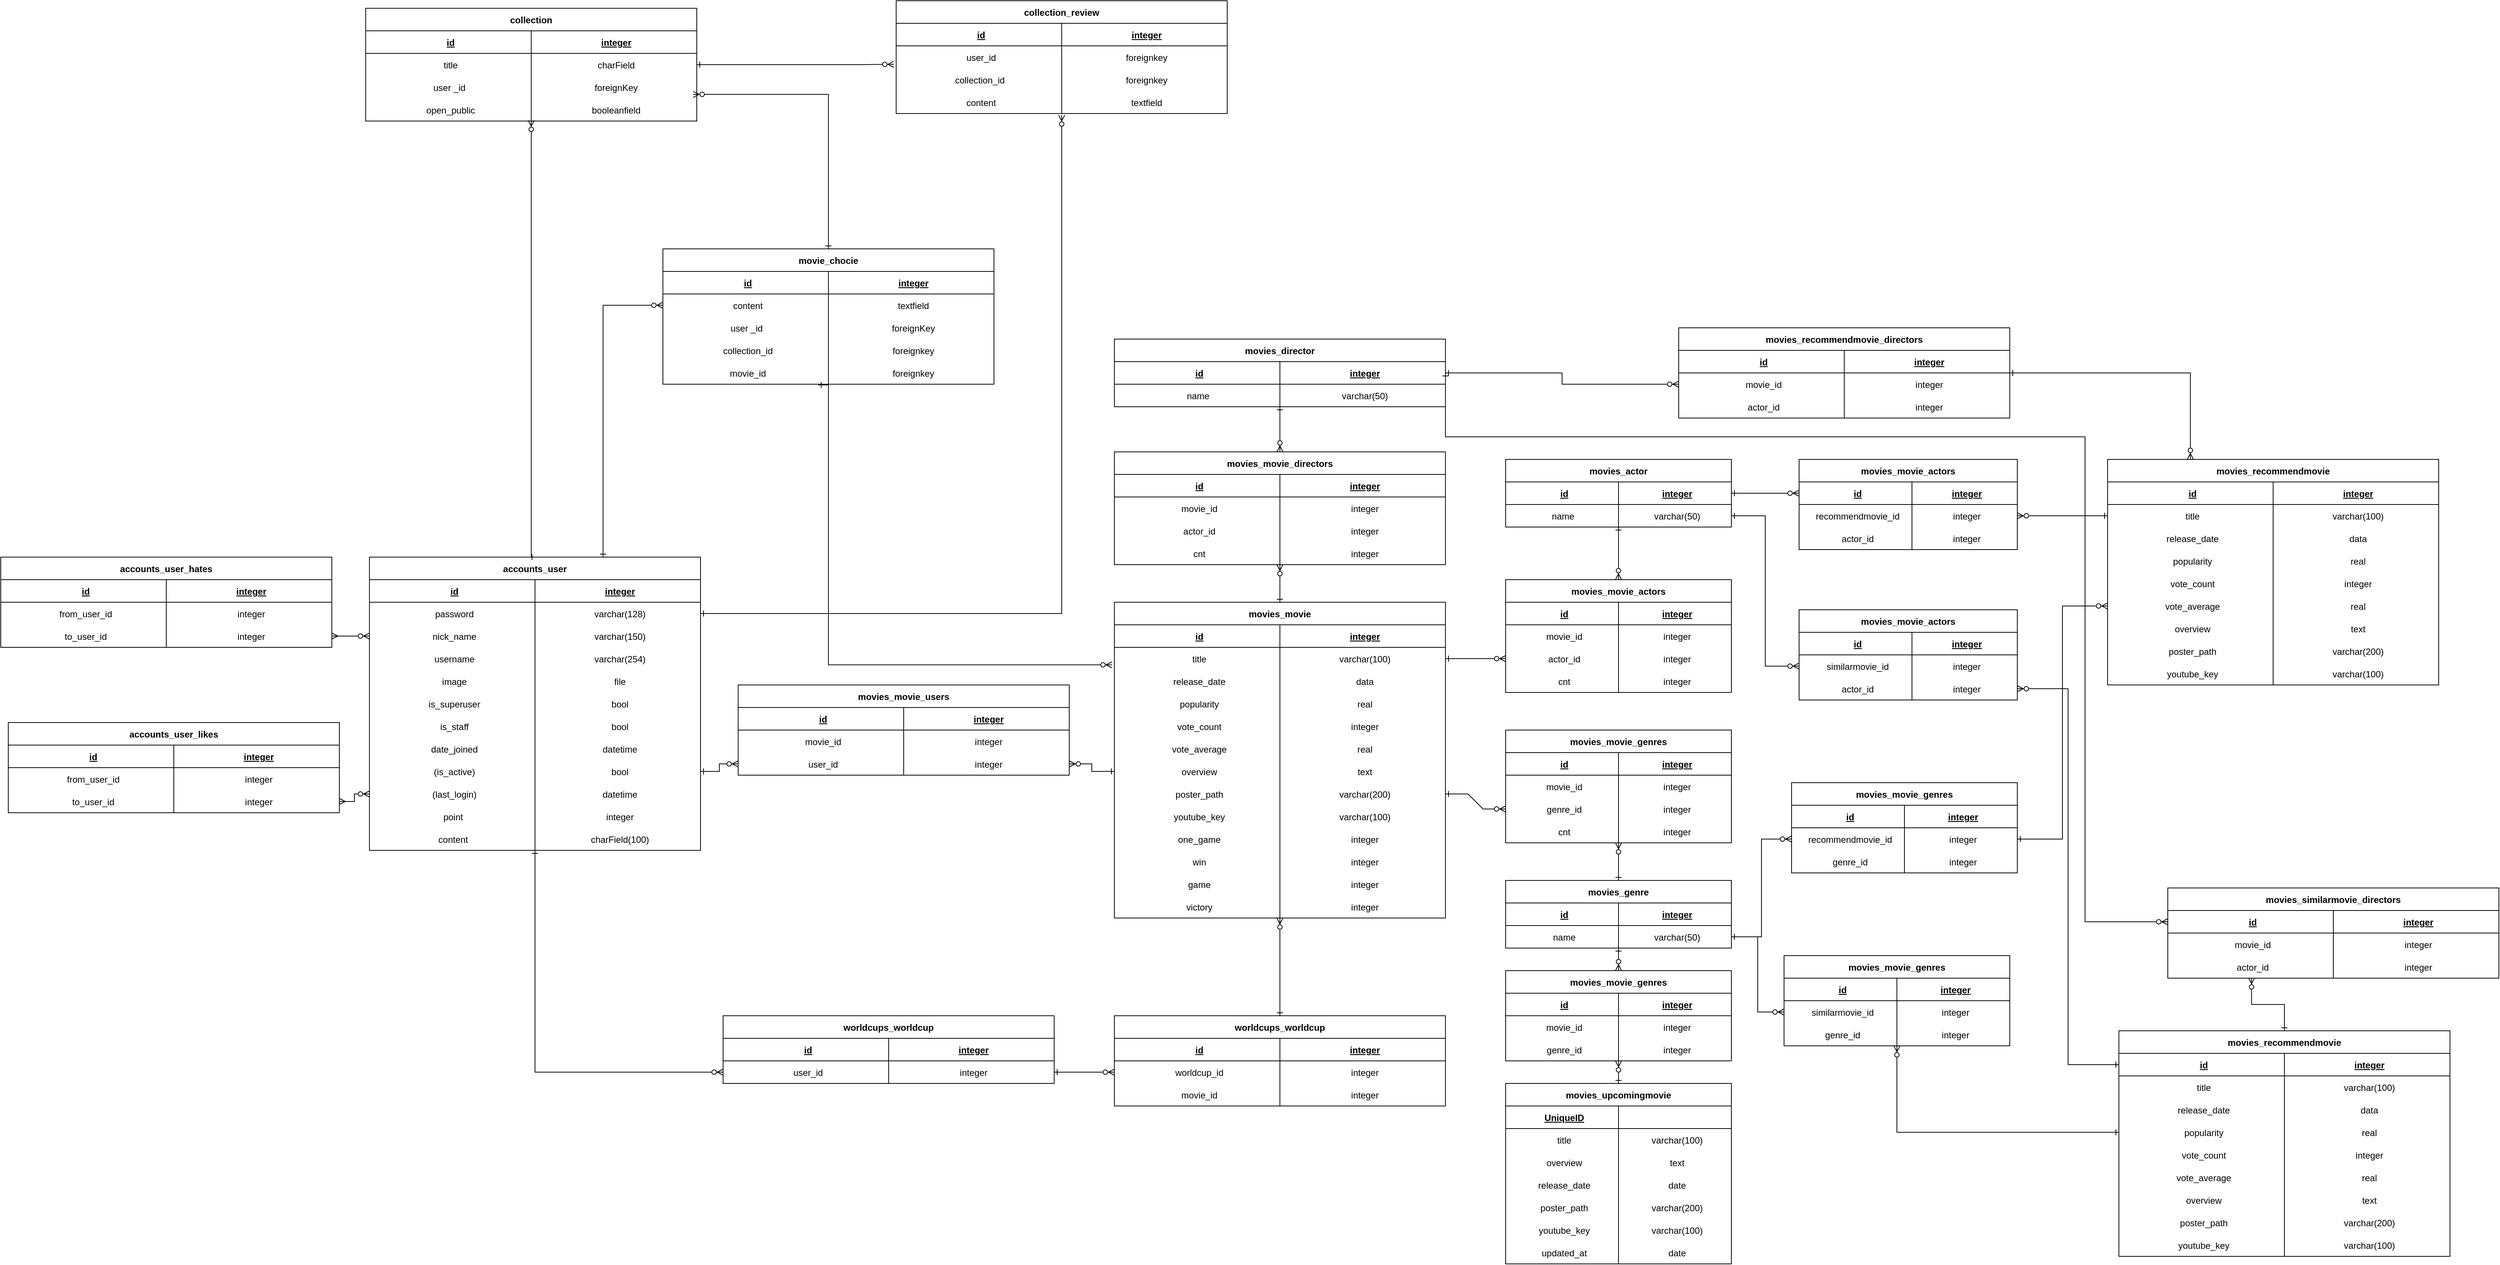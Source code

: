 <mxfile version="20.5.3" type="github">
  <diagram id="R2lEEEUBdFMjLlhIrx00" name="Page-1">
    <mxGraphModel dx="4581" dy="2189" grid="1" gridSize="10" guides="1" tooltips="1" connect="1" arrows="1" fold="1" page="1" pageScale="1" pageWidth="850" pageHeight="1100" math="0" shadow="0" extFonts="Permanent Marker^https://fonts.googleapis.com/css?family=Permanent+Marker">
      <root>
        <mxCell id="0" />
        <mxCell id="1" parent="0" />
        <mxCell id="wosdfRWx6zkEePOzTKCg-92" value="movies_movie" style="shape=table;startSize=30;container=1;collapsible=1;childLayout=tableLayout;fixedRows=1;rowLines=0;fontStyle=1;align=center;resizeLast=1;" parent="1" vertex="1">
          <mxGeometry x="-280" y="220" width="440" height="420" as="geometry">
            <mxRectangle x="-280" y="220" width="120" height="30" as="alternateBounds" />
          </mxGeometry>
        </mxCell>
        <mxCell id="wosdfRWx6zkEePOzTKCg-93" value="" style="shape=partialRectangle;collapsible=0;dropTarget=0;pointerEvents=0;fillColor=none;points=[[0,0.5],[1,0.5]];portConstraint=eastwest;top=0;left=0;right=0;bottom=1;align=center;" parent="wosdfRWx6zkEePOzTKCg-92" vertex="1">
          <mxGeometry y="30" width="440" height="30" as="geometry" />
        </mxCell>
        <mxCell id="wosdfRWx6zkEePOzTKCg-95" value="id" style="shape=partialRectangle;overflow=hidden;connectable=0;fillColor=none;top=0;left=0;bottom=0;right=0;align=center;spacingLeft=6;fontStyle=5;" parent="wosdfRWx6zkEePOzTKCg-93" vertex="1">
          <mxGeometry width="220" height="30" as="geometry">
            <mxRectangle width="220" height="30" as="alternateBounds" />
          </mxGeometry>
        </mxCell>
        <mxCell id="wosdfRWx6zkEePOzTKCg-124" value="integer" style="shape=partialRectangle;overflow=hidden;connectable=0;fillColor=none;top=0;left=0;bottom=0;right=0;align=center;spacingLeft=6;fontStyle=5;" parent="wosdfRWx6zkEePOzTKCg-93" vertex="1">
          <mxGeometry x="220" width="220" height="30" as="geometry">
            <mxRectangle width="220" height="30" as="alternateBounds" />
          </mxGeometry>
        </mxCell>
        <mxCell id="wosdfRWx6zkEePOzTKCg-96" value="" style="shape=partialRectangle;collapsible=0;dropTarget=0;pointerEvents=0;fillColor=none;points=[[0,0.5],[1,0.5]];portConstraint=eastwest;top=0;left=0;right=0;bottom=0;align=center;" parent="wosdfRWx6zkEePOzTKCg-92" vertex="1">
          <mxGeometry y="60" width="440" height="30" as="geometry" />
        </mxCell>
        <mxCell id="wosdfRWx6zkEePOzTKCg-98" value="title" style="shape=partialRectangle;overflow=hidden;connectable=0;fillColor=none;top=0;left=0;bottom=0;right=0;align=center;spacingLeft=6;" parent="wosdfRWx6zkEePOzTKCg-96" vertex="1">
          <mxGeometry width="220" height="30" as="geometry">
            <mxRectangle width="220" height="30" as="alternateBounds" />
          </mxGeometry>
        </mxCell>
        <mxCell id="wosdfRWx6zkEePOzTKCg-125" value="varchar(100)" style="shape=partialRectangle;overflow=hidden;connectable=0;fillColor=none;top=0;left=0;bottom=0;right=0;align=center;spacingLeft=6;" parent="wosdfRWx6zkEePOzTKCg-96" vertex="1">
          <mxGeometry x="220" width="220" height="30" as="geometry">
            <mxRectangle width="220" height="30" as="alternateBounds" />
          </mxGeometry>
        </mxCell>
        <mxCell id="wosdfRWx6zkEePOzTKCg-99" value="" style="shape=partialRectangle;collapsible=0;dropTarget=0;pointerEvents=0;fillColor=none;points=[[0,0.5],[1,0.5]];portConstraint=eastwest;top=0;left=0;right=0;bottom=0;align=center;" parent="wosdfRWx6zkEePOzTKCg-92" vertex="1">
          <mxGeometry y="90" width="440" height="30" as="geometry" />
        </mxCell>
        <mxCell id="wosdfRWx6zkEePOzTKCg-101" value="release_date" style="shape=partialRectangle;overflow=hidden;connectable=0;fillColor=none;top=0;left=0;bottom=0;right=0;align=center;spacingLeft=6;" parent="wosdfRWx6zkEePOzTKCg-99" vertex="1">
          <mxGeometry width="220" height="30" as="geometry">
            <mxRectangle width="220" height="30" as="alternateBounds" />
          </mxGeometry>
        </mxCell>
        <mxCell id="wosdfRWx6zkEePOzTKCg-126" value="data" style="shape=partialRectangle;overflow=hidden;connectable=0;fillColor=none;top=0;left=0;bottom=0;right=0;align=center;spacingLeft=6;" parent="wosdfRWx6zkEePOzTKCg-99" vertex="1">
          <mxGeometry x="220" width="220" height="30" as="geometry">
            <mxRectangle width="220" height="30" as="alternateBounds" />
          </mxGeometry>
        </mxCell>
        <mxCell id="wosdfRWx6zkEePOzTKCg-142" style="shape=partialRectangle;collapsible=0;dropTarget=0;pointerEvents=0;fillColor=none;points=[[0,0.5],[1,0.5]];portConstraint=eastwest;top=0;left=0;right=0;bottom=0;align=center;" parent="wosdfRWx6zkEePOzTKCg-92" vertex="1">
          <mxGeometry y="120" width="440" height="30" as="geometry" />
        </mxCell>
        <mxCell id="wosdfRWx6zkEePOzTKCg-143" value="popularity" style="shape=partialRectangle;overflow=hidden;connectable=0;fillColor=none;top=0;left=0;bottom=0;right=0;align=center;spacingLeft=6;" parent="wosdfRWx6zkEePOzTKCg-142" vertex="1">
          <mxGeometry width="220" height="30" as="geometry">
            <mxRectangle width="220" height="30" as="alternateBounds" />
          </mxGeometry>
        </mxCell>
        <mxCell id="wosdfRWx6zkEePOzTKCg-144" value="real" style="shape=partialRectangle;overflow=hidden;connectable=0;fillColor=none;top=0;left=0;bottom=0;right=0;align=center;spacingLeft=6;" parent="wosdfRWx6zkEePOzTKCg-142" vertex="1">
          <mxGeometry x="220" width="220" height="30" as="geometry">
            <mxRectangle width="220" height="30" as="alternateBounds" />
          </mxGeometry>
        </mxCell>
        <mxCell id="wosdfRWx6zkEePOzTKCg-139" style="shape=partialRectangle;collapsible=0;dropTarget=0;pointerEvents=0;fillColor=none;points=[[0,0.5],[1,0.5]];portConstraint=eastwest;top=0;left=0;right=0;bottom=0;align=center;" parent="wosdfRWx6zkEePOzTKCg-92" vertex="1">
          <mxGeometry y="150" width="440" height="30" as="geometry" />
        </mxCell>
        <mxCell id="wosdfRWx6zkEePOzTKCg-140" value="vote_count" style="shape=partialRectangle;overflow=hidden;connectable=0;fillColor=none;top=0;left=0;bottom=0;right=0;align=center;spacingLeft=6;" parent="wosdfRWx6zkEePOzTKCg-139" vertex="1">
          <mxGeometry width="220" height="30" as="geometry">
            <mxRectangle width="220" height="30" as="alternateBounds" />
          </mxGeometry>
        </mxCell>
        <mxCell id="wosdfRWx6zkEePOzTKCg-141" value="integer" style="shape=partialRectangle;overflow=hidden;connectable=0;fillColor=none;top=0;left=0;bottom=0;right=0;align=center;spacingLeft=6;" parent="wosdfRWx6zkEePOzTKCg-139" vertex="1">
          <mxGeometry x="220" width="220" height="30" as="geometry">
            <mxRectangle width="220" height="30" as="alternateBounds" />
          </mxGeometry>
        </mxCell>
        <mxCell id="wosdfRWx6zkEePOzTKCg-136" style="shape=partialRectangle;collapsible=0;dropTarget=0;pointerEvents=0;fillColor=none;points=[[0,0.5],[1,0.5]];portConstraint=eastwest;top=0;left=0;right=0;bottom=0;align=center;" parent="wosdfRWx6zkEePOzTKCg-92" vertex="1">
          <mxGeometry y="180" width="440" height="30" as="geometry" />
        </mxCell>
        <mxCell id="wosdfRWx6zkEePOzTKCg-137" value="vote_average" style="shape=partialRectangle;overflow=hidden;connectable=0;fillColor=none;top=0;left=0;bottom=0;right=0;align=center;spacingLeft=6;" parent="wosdfRWx6zkEePOzTKCg-136" vertex="1">
          <mxGeometry width="220" height="30" as="geometry">
            <mxRectangle width="220" height="30" as="alternateBounds" />
          </mxGeometry>
        </mxCell>
        <mxCell id="wosdfRWx6zkEePOzTKCg-138" value="real" style="shape=partialRectangle;overflow=hidden;connectable=0;fillColor=none;top=0;left=0;bottom=0;right=0;align=center;spacingLeft=6;" parent="wosdfRWx6zkEePOzTKCg-136" vertex="1">
          <mxGeometry x="220" width="220" height="30" as="geometry">
            <mxRectangle width="220" height="30" as="alternateBounds" />
          </mxGeometry>
        </mxCell>
        <mxCell id="wosdfRWx6zkEePOzTKCg-133" style="shape=partialRectangle;collapsible=0;dropTarget=0;pointerEvents=0;fillColor=none;points=[[0,0.5],[1,0.5]];portConstraint=eastwest;top=0;left=0;right=0;bottom=0;align=center;" parent="wosdfRWx6zkEePOzTKCg-92" vertex="1">
          <mxGeometry y="210" width="440" height="30" as="geometry" />
        </mxCell>
        <mxCell id="wosdfRWx6zkEePOzTKCg-134" value="overview" style="shape=partialRectangle;overflow=hidden;connectable=0;fillColor=none;top=0;left=0;bottom=0;right=0;align=center;spacingLeft=6;" parent="wosdfRWx6zkEePOzTKCg-133" vertex="1">
          <mxGeometry width="220" height="30" as="geometry">
            <mxRectangle width="220" height="30" as="alternateBounds" />
          </mxGeometry>
        </mxCell>
        <mxCell id="wosdfRWx6zkEePOzTKCg-135" value="text" style="shape=partialRectangle;overflow=hidden;connectable=0;fillColor=none;top=0;left=0;bottom=0;right=0;align=center;spacingLeft=6;" parent="wosdfRWx6zkEePOzTKCg-133" vertex="1">
          <mxGeometry x="220" width="220" height="30" as="geometry">
            <mxRectangle width="220" height="30" as="alternateBounds" />
          </mxGeometry>
        </mxCell>
        <mxCell id="wosdfRWx6zkEePOzTKCg-130" style="shape=partialRectangle;collapsible=0;dropTarget=0;pointerEvents=0;fillColor=none;points=[[0,0.5],[1,0.5]];portConstraint=eastwest;top=0;left=0;right=0;bottom=0;align=center;" parent="wosdfRWx6zkEePOzTKCg-92" vertex="1">
          <mxGeometry y="240" width="440" height="30" as="geometry" />
        </mxCell>
        <mxCell id="wosdfRWx6zkEePOzTKCg-131" value="poster_path" style="shape=partialRectangle;overflow=hidden;connectable=0;fillColor=none;top=0;left=0;bottom=0;right=0;align=center;spacingLeft=6;" parent="wosdfRWx6zkEePOzTKCg-130" vertex="1">
          <mxGeometry width="220" height="30" as="geometry">
            <mxRectangle width="220" height="30" as="alternateBounds" />
          </mxGeometry>
        </mxCell>
        <mxCell id="wosdfRWx6zkEePOzTKCg-132" value="varchar(200)" style="shape=partialRectangle;overflow=hidden;connectable=0;fillColor=none;top=0;left=0;bottom=0;right=0;align=center;spacingLeft=6;" parent="wosdfRWx6zkEePOzTKCg-130" vertex="1">
          <mxGeometry x="220" width="220" height="30" as="geometry">
            <mxRectangle width="220" height="30" as="alternateBounds" />
          </mxGeometry>
        </mxCell>
        <mxCell id="MdB52Bp70UB2hFAhH0yQ-1" style="shape=partialRectangle;collapsible=0;dropTarget=0;pointerEvents=0;fillColor=none;points=[[0,0.5],[1,0.5]];portConstraint=eastwest;top=0;left=0;right=0;bottom=0;align=center;" parent="wosdfRWx6zkEePOzTKCg-92" vertex="1">
          <mxGeometry y="270" width="440" height="30" as="geometry" />
        </mxCell>
        <mxCell id="MdB52Bp70UB2hFAhH0yQ-2" value="youtube_key" style="shape=partialRectangle;overflow=hidden;connectable=0;fillColor=none;top=0;left=0;bottom=0;right=0;align=center;spacingLeft=6;" parent="MdB52Bp70UB2hFAhH0yQ-1" vertex="1">
          <mxGeometry width="220" height="30" as="geometry">
            <mxRectangle width="220" height="30" as="alternateBounds" />
          </mxGeometry>
        </mxCell>
        <mxCell id="MdB52Bp70UB2hFAhH0yQ-3" value="varchar(100)" style="shape=partialRectangle;overflow=hidden;connectable=0;fillColor=none;top=0;left=0;bottom=0;right=0;align=center;spacingLeft=6;" parent="MdB52Bp70UB2hFAhH0yQ-1" vertex="1">
          <mxGeometry x="220" width="220" height="30" as="geometry">
            <mxRectangle width="220" height="30" as="alternateBounds" />
          </mxGeometry>
        </mxCell>
        <mxCell id="9pfs1jPMmElSbeT3NgIh-55" style="shape=partialRectangle;collapsible=0;dropTarget=0;pointerEvents=0;fillColor=none;points=[[0,0.5],[1,0.5]];portConstraint=eastwest;top=0;left=0;right=0;bottom=0;align=center;" parent="wosdfRWx6zkEePOzTKCg-92" vertex="1">
          <mxGeometry y="300" width="440" height="30" as="geometry" />
        </mxCell>
        <mxCell id="9pfs1jPMmElSbeT3NgIh-56" value="one_game" style="shape=partialRectangle;overflow=hidden;connectable=0;fillColor=none;top=0;left=0;bottom=0;right=0;align=center;spacingLeft=6;" parent="9pfs1jPMmElSbeT3NgIh-55" vertex="1">
          <mxGeometry width="220" height="30" as="geometry">
            <mxRectangle width="220" height="30" as="alternateBounds" />
          </mxGeometry>
        </mxCell>
        <mxCell id="9pfs1jPMmElSbeT3NgIh-57" value="integer" style="shape=partialRectangle;overflow=hidden;connectable=0;fillColor=none;top=0;left=0;bottom=0;right=0;align=center;spacingLeft=6;" parent="9pfs1jPMmElSbeT3NgIh-55" vertex="1">
          <mxGeometry x="220" width="220" height="30" as="geometry">
            <mxRectangle width="220" height="30" as="alternateBounds" />
          </mxGeometry>
        </mxCell>
        <mxCell id="9pfs1jPMmElSbeT3NgIh-58" style="shape=partialRectangle;collapsible=0;dropTarget=0;pointerEvents=0;fillColor=none;points=[[0,0.5],[1,0.5]];portConstraint=eastwest;top=0;left=0;right=0;bottom=0;align=center;" parent="wosdfRWx6zkEePOzTKCg-92" vertex="1">
          <mxGeometry y="330" width="440" height="30" as="geometry" />
        </mxCell>
        <mxCell id="9pfs1jPMmElSbeT3NgIh-59" value="win" style="shape=partialRectangle;overflow=hidden;connectable=0;fillColor=none;top=0;left=0;bottom=0;right=0;align=center;spacingLeft=6;" parent="9pfs1jPMmElSbeT3NgIh-58" vertex="1">
          <mxGeometry width="220" height="30" as="geometry">
            <mxRectangle width="220" height="30" as="alternateBounds" />
          </mxGeometry>
        </mxCell>
        <mxCell id="9pfs1jPMmElSbeT3NgIh-60" value="integer" style="shape=partialRectangle;overflow=hidden;connectable=0;fillColor=none;top=0;left=0;bottom=0;right=0;align=center;spacingLeft=6;" parent="9pfs1jPMmElSbeT3NgIh-58" vertex="1">
          <mxGeometry x="220" width="220" height="30" as="geometry">
            <mxRectangle width="220" height="30" as="alternateBounds" />
          </mxGeometry>
        </mxCell>
        <mxCell id="9pfs1jPMmElSbeT3NgIh-67" style="shape=partialRectangle;collapsible=0;dropTarget=0;pointerEvents=0;fillColor=none;points=[[0,0.5],[1,0.5]];portConstraint=eastwest;top=0;left=0;right=0;bottom=0;align=center;" parent="wosdfRWx6zkEePOzTKCg-92" vertex="1">
          <mxGeometry y="360" width="440" height="30" as="geometry" />
        </mxCell>
        <mxCell id="9pfs1jPMmElSbeT3NgIh-68" value="game" style="shape=partialRectangle;overflow=hidden;connectable=0;fillColor=none;top=0;left=0;bottom=0;right=0;align=center;spacingLeft=6;" parent="9pfs1jPMmElSbeT3NgIh-67" vertex="1">
          <mxGeometry width="220" height="30" as="geometry">
            <mxRectangle width="220" height="30" as="alternateBounds" />
          </mxGeometry>
        </mxCell>
        <mxCell id="9pfs1jPMmElSbeT3NgIh-69" value="integer" style="shape=partialRectangle;overflow=hidden;connectable=0;fillColor=none;top=0;left=0;bottom=0;right=0;align=center;spacingLeft=6;" parent="9pfs1jPMmElSbeT3NgIh-67" vertex="1">
          <mxGeometry x="220" width="220" height="30" as="geometry">
            <mxRectangle width="220" height="30" as="alternateBounds" />
          </mxGeometry>
        </mxCell>
        <mxCell id="9pfs1jPMmElSbeT3NgIh-64" style="shape=partialRectangle;collapsible=0;dropTarget=0;pointerEvents=0;fillColor=none;points=[[0,0.5],[1,0.5]];portConstraint=eastwest;top=0;left=0;right=0;bottom=0;align=center;" parent="wosdfRWx6zkEePOzTKCg-92" vertex="1">
          <mxGeometry y="390" width="440" height="30" as="geometry" />
        </mxCell>
        <mxCell id="9pfs1jPMmElSbeT3NgIh-65" value="victory" style="shape=partialRectangle;overflow=hidden;connectable=0;fillColor=none;top=0;left=0;bottom=0;right=0;align=center;spacingLeft=6;" parent="9pfs1jPMmElSbeT3NgIh-64" vertex="1">
          <mxGeometry width="220" height="30" as="geometry">
            <mxRectangle width="220" height="30" as="alternateBounds" />
          </mxGeometry>
        </mxCell>
        <mxCell id="9pfs1jPMmElSbeT3NgIh-66" value="integer" style="shape=partialRectangle;overflow=hidden;connectable=0;fillColor=none;top=0;left=0;bottom=0;right=0;align=center;spacingLeft=6;" parent="9pfs1jPMmElSbeT3NgIh-64" vertex="1">
          <mxGeometry x="220" width="220" height="30" as="geometry">
            <mxRectangle width="220" height="30" as="alternateBounds" />
          </mxGeometry>
        </mxCell>
        <mxCell id="9pfs1jPMmElSbeT3NgIh-53" style="rounded=0;orthogonalLoop=1;jettySize=auto;html=1;startArrow=ERone;startFill=0;endArrow=ERzeroToMany;endFill=0;entryX=0.5;entryY=0;entryDx=0;entryDy=0;" parent="1" source="wosdfRWx6zkEePOzTKCg-102" target="9pfs1jPMmElSbeT3NgIh-39" edge="1">
          <mxGeometry relative="1" as="geometry" />
        </mxCell>
        <mxCell id="9pfs1jPMmElSbeT3NgIh-189" style="edgeStyle=orthogonalEdgeStyle;rounded=0;orthogonalLoop=1;jettySize=auto;html=1;entryX=0;entryY=0.5;entryDx=0;entryDy=0;startArrow=ERone;startFill=0;endArrow=ERzeroToMany;endFill=0;exitX=1;exitY=0.5;exitDx=0;exitDy=0;" parent="1" source="wosdfRWx6zkEePOzTKCg-106" target="9pfs1jPMmElSbeT3NgIh-183" edge="1">
          <mxGeometry relative="1" as="geometry" />
        </mxCell>
        <mxCell id="9pfs1jPMmElSbeT3NgIh-197" style="edgeStyle=orthogonalEdgeStyle;rounded=0;orthogonalLoop=1;jettySize=auto;html=1;entryX=0;entryY=0.5;entryDx=0;entryDy=0;startArrow=ERone;startFill=0;endArrow=ERzeroToMany;endFill=0;exitX=1;exitY=0.5;exitDx=0;exitDy=0;" parent="1" source="wosdfRWx6zkEePOzTKCg-106" target="9pfs1jPMmElSbeT3NgIh-173" edge="1">
          <mxGeometry relative="1" as="geometry" />
        </mxCell>
        <mxCell id="wosdfRWx6zkEePOzTKCg-102" value="movies_genre" style="shape=table;startSize=30;container=1;collapsible=1;childLayout=tableLayout;fixedRows=1;rowLines=0;fontStyle=1;align=center;resizeLast=1;" parent="1" vertex="1">
          <mxGeometry x="240" y="590" width="300" height="90" as="geometry" />
        </mxCell>
        <mxCell id="wosdfRWx6zkEePOzTKCg-103" value="" style="shape=partialRectangle;collapsible=0;dropTarget=0;pointerEvents=0;fillColor=none;points=[[0,0.5],[1,0.5]];portConstraint=eastwest;top=0;left=0;right=0;bottom=1;align=center;" parent="wosdfRWx6zkEePOzTKCg-102" vertex="1">
          <mxGeometry y="30" width="300" height="30" as="geometry" />
        </mxCell>
        <mxCell id="wosdfRWx6zkEePOzTKCg-105" value="id" style="shape=partialRectangle;overflow=hidden;connectable=0;fillColor=none;top=0;left=0;bottom=0;right=0;align=center;spacingLeft=6;fontStyle=5;" parent="wosdfRWx6zkEePOzTKCg-103" vertex="1">
          <mxGeometry width="150" height="30" as="geometry">
            <mxRectangle width="150" height="30" as="alternateBounds" />
          </mxGeometry>
        </mxCell>
        <mxCell id="wosdfRWx6zkEePOzTKCg-119" value="integer" style="shape=partialRectangle;overflow=hidden;connectable=0;fillColor=none;top=0;left=0;bottom=0;right=0;align=center;spacingLeft=6;fontStyle=5;" parent="wosdfRWx6zkEePOzTKCg-103" vertex="1">
          <mxGeometry x="150" width="150" height="30" as="geometry">
            <mxRectangle width="150" height="30" as="alternateBounds" />
          </mxGeometry>
        </mxCell>
        <mxCell id="wosdfRWx6zkEePOzTKCg-106" value="" style="shape=partialRectangle;collapsible=0;dropTarget=0;pointerEvents=0;fillColor=none;points=[[0,0.5],[1,0.5]];portConstraint=eastwest;top=0;left=0;right=0;bottom=0;align=center;" parent="wosdfRWx6zkEePOzTKCg-102" vertex="1">
          <mxGeometry y="60" width="300" height="30" as="geometry" />
        </mxCell>
        <mxCell id="wosdfRWx6zkEePOzTKCg-108" value="name" style="shape=partialRectangle;overflow=hidden;connectable=0;fillColor=none;top=0;left=0;bottom=0;right=0;align=center;spacingLeft=6;" parent="wosdfRWx6zkEePOzTKCg-106" vertex="1">
          <mxGeometry width="150" height="30" as="geometry">
            <mxRectangle width="150" height="30" as="alternateBounds" />
          </mxGeometry>
        </mxCell>
        <mxCell id="wosdfRWx6zkEePOzTKCg-120" value="varchar(50)" style="shape=partialRectangle;overflow=hidden;connectable=0;fillColor=none;top=0;left=0;bottom=0;right=0;align=center;spacingLeft=6;" parent="wosdfRWx6zkEePOzTKCg-106" vertex="1">
          <mxGeometry x="150" width="150" height="30" as="geometry">
            <mxRectangle width="150" height="30" as="alternateBounds" />
          </mxGeometry>
        </mxCell>
        <mxCell id="wosdfRWx6zkEePOzTKCg-112" value="movies_movie_genres" style="shape=table;startSize=30;container=1;collapsible=1;childLayout=tableLayout;fixedRows=1;rowLines=0;fontStyle=1;align=center;resizeLast=1;" parent="1" vertex="1">
          <mxGeometry x="240" y="390" width="300" height="150" as="geometry" />
        </mxCell>
        <mxCell id="wosdfRWx6zkEePOzTKCg-113" value="" style="shape=partialRectangle;collapsible=0;dropTarget=0;pointerEvents=0;fillColor=none;points=[[0,0.5],[1,0.5]];portConstraint=eastwest;top=0;left=0;right=0;bottom=1;align=center;" parent="wosdfRWx6zkEePOzTKCg-112" vertex="1">
          <mxGeometry y="30" width="300" height="30" as="geometry" />
        </mxCell>
        <mxCell id="wosdfRWx6zkEePOzTKCg-115" value="id" style="shape=partialRectangle;overflow=hidden;connectable=0;fillColor=none;top=0;left=0;bottom=0;right=0;align=center;spacingLeft=6;fontStyle=5;" parent="wosdfRWx6zkEePOzTKCg-113" vertex="1">
          <mxGeometry width="150" height="30" as="geometry">
            <mxRectangle width="150" height="30" as="alternateBounds" />
          </mxGeometry>
        </mxCell>
        <mxCell id="wosdfRWx6zkEePOzTKCg-122" value="integer" style="shape=partialRectangle;overflow=hidden;connectable=0;fillColor=none;top=0;left=0;bottom=0;right=0;align=center;spacingLeft=6;fontStyle=5;" parent="wosdfRWx6zkEePOzTKCg-113" vertex="1">
          <mxGeometry x="150" width="150" height="30" as="geometry">
            <mxRectangle width="150" height="30" as="alternateBounds" />
          </mxGeometry>
        </mxCell>
        <mxCell id="wosdfRWx6zkEePOzTKCg-116" value="" style="shape=partialRectangle;collapsible=0;dropTarget=0;pointerEvents=0;fillColor=none;points=[[0,0.5],[1,0.5]];portConstraint=eastwest;top=0;left=0;right=0;bottom=0;align=center;" parent="wosdfRWx6zkEePOzTKCg-112" vertex="1">
          <mxGeometry y="60" width="300" height="30" as="geometry" />
        </mxCell>
        <mxCell id="wosdfRWx6zkEePOzTKCg-118" value="movie_id" style="shape=partialRectangle;overflow=hidden;connectable=0;fillColor=none;top=0;left=0;bottom=0;right=0;align=center;spacingLeft=6;" parent="wosdfRWx6zkEePOzTKCg-116" vertex="1">
          <mxGeometry width="150" height="30" as="geometry">
            <mxRectangle width="150" height="30" as="alternateBounds" />
          </mxGeometry>
        </mxCell>
        <mxCell id="wosdfRWx6zkEePOzTKCg-123" value="integer" style="shape=partialRectangle;overflow=hidden;connectable=0;fillColor=none;top=0;left=0;bottom=0;right=0;align=center;spacingLeft=6;" parent="wosdfRWx6zkEePOzTKCg-116" vertex="1">
          <mxGeometry x="150" width="150" height="30" as="geometry">
            <mxRectangle width="150" height="30" as="alternateBounds" />
          </mxGeometry>
        </mxCell>
        <mxCell id="wosdfRWx6zkEePOzTKCg-145" style="shape=partialRectangle;collapsible=0;dropTarget=0;pointerEvents=0;fillColor=none;points=[[0,0.5],[1,0.5]];portConstraint=eastwest;top=0;left=0;right=0;bottom=0;align=center;" parent="wosdfRWx6zkEePOzTKCg-112" vertex="1">
          <mxGeometry y="90" width="300" height="30" as="geometry" />
        </mxCell>
        <mxCell id="wosdfRWx6zkEePOzTKCg-146" value="genre_id" style="shape=partialRectangle;overflow=hidden;connectable=0;fillColor=none;top=0;left=0;bottom=0;right=0;align=center;spacingLeft=6;" parent="wosdfRWx6zkEePOzTKCg-145" vertex="1">
          <mxGeometry width="150" height="30" as="geometry">
            <mxRectangle width="150" height="30" as="alternateBounds" />
          </mxGeometry>
        </mxCell>
        <mxCell id="wosdfRWx6zkEePOzTKCg-147" value="integer" style="shape=partialRectangle;overflow=hidden;connectable=0;fillColor=none;top=0;left=0;bottom=0;right=0;align=center;spacingLeft=6;" parent="wosdfRWx6zkEePOzTKCg-145" vertex="1">
          <mxGeometry x="150" width="150" height="30" as="geometry">
            <mxRectangle width="150" height="30" as="alternateBounds" />
          </mxGeometry>
        </mxCell>
        <mxCell id="9pfs1jPMmElSbeT3NgIh-4" style="shape=partialRectangle;collapsible=0;dropTarget=0;pointerEvents=0;fillColor=none;points=[[0,0.5],[1,0.5]];portConstraint=eastwest;top=0;left=0;right=0;bottom=0;align=center;" parent="wosdfRWx6zkEePOzTKCg-112" vertex="1">
          <mxGeometry y="120" width="300" height="30" as="geometry" />
        </mxCell>
        <mxCell id="9pfs1jPMmElSbeT3NgIh-5" value="cnt" style="shape=partialRectangle;overflow=hidden;connectable=0;fillColor=none;top=0;left=0;bottom=0;right=0;align=center;spacingLeft=6;" parent="9pfs1jPMmElSbeT3NgIh-4" vertex="1">
          <mxGeometry width="150" height="30" as="geometry">
            <mxRectangle width="150" height="30" as="alternateBounds" />
          </mxGeometry>
        </mxCell>
        <mxCell id="9pfs1jPMmElSbeT3NgIh-6" value="integer" style="shape=partialRectangle;overflow=hidden;connectable=0;fillColor=none;top=0;left=0;bottom=0;right=0;align=center;spacingLeft=6;" parent="9pfs1jPMmElSbeT3NgIh-4" vertex="1">
          <mxGeometry x="150" width="150" height="30" as="geometry">
            <mxRectangle width="150" height="30" as="alternateBounds" />
          </mxGeometry>
        </mxCell>
        <mxCell id="wosdfRWx6zkEePOzTKCg-91" value="" style="edgeStyle=orthogonalEdgeStyle;endArrow=ERzeroToMany;startArrow=ERone;endFill=1;startFill=0;rounded=0;align=center;exitX=0.5;exitY=0;exitDx=0;exitDy=0;entryX=0.5;entryY=1;entryDx=0;entryDy=0;" parent="1" source="wosdfRWx6zkEePOzTKCg-102" target="wosdfRWx6zkEePOzTKCg-112" edge="1">
          <mxGeometry width="100" height="100" relative="1" as="geometry">
            <mxPoint x="290" y="255" as="sourcePoint" />
            <mxPoint x="350" y="230" as="targetPoint" />
          </mxGeometry>
        </mxCell>
        <mxCell id="wosdfRWx6zkEePOzTKCg-90" value="" style="edgeStyle=entityRelationEdgeStyle;endArrow=ERzeroToMany;startArrow=ERone;endFill=1;startFill=0;rounded=0;align=center;entryX=0;entryY=0.5;entryDx=0;entryDy=0;exitX=1;exitY=0.5;exitDx=0;exitDy=0;" parent="1" source="wosdfRWx6zkEePOzTKCg-130" target="wosdfRWx6zkEePOzTKCg-145" edge="1">
          <mxGeometry width="100" height="100" relative="1" as="geometry">
            <mxPoint x="330" y="820" as="sourcePoint" />
            <mxPoint x="230" y="920" as="targetPoint" />
          </mxGeometry>
        </mxCell>
        <mxCell id="9pfs1jPMmElSbeT3NgIh-164" style="edgeStyle=none;rounded=0;orthogonalLoop=1;jettySize=auto;html=1;entryX=0;entryY=0.5;entryDx=0;entryDy=0;startArrow=ERone;startFill=0;endArrow=ERzeroToMany;endFill=0;" parent="1" source="wosdfRWx6zkEePOzTKCg-173" target="9pfs1jPMmElSbeT3NgIh-139" edge="1">
          <mxGeometry relative="1" as="geometry" />
        </mxCell>
        <mxCell id="wosdfRWx6zkEePOzTKCg-173" value="movies_actor" style="shape=table;startSize=30;container=1;collapsible=1;childLayout=tableLayout;fixedRows=1;rowLines=0;fontStyle=1;align=center;resizeLast=1;" parent="1" vertex="1">
          <mxGeometry x="240" y="30" width="300" height="90" as="geometry" />
        </mxCell>
        <mxCell id="wosdfRWx6zkEePOzTKCg-174" value="" style="shape=partialRectangle;collapsible=0;dropTarget=0;pointerEvents=0;fillColor=none;points=[[0,0.5],[1,0.5]];portConstraint=eastwest;top=0;left=0;right=0;bottom=1;align=center;" parent="wosdfRWx6zkEePOzTKCg-173" vertex="1">
          <mxGeometry y="30" width="300" height="30" as="geometry" />
        </mxCell>
        <mxCell id="wosdfRWx6zkEePOzTKCg-175" value="id" style="shape=partialRectangle;overflow=hidden;connectable=0;fillColor=none;top=0;left=0;bottom=0;right=0;align=center;spacingLeft=6;fontStyle=5;" parent="wosdfRWx6zkEePOzTKCg-174" vertex="1">
          <mxGeometry width="150" height="30" as="geometry">
            <mxRectangle width="150" height="30" as="alternateBounds" />
          </mxGeometry>
        </mxCell>
        <mxCell id="wosdfRWx6zkEePOzTKCg-176" value="integer" style="shape=partialRectangle;overflow=hidden;connectable=0;fillColor=none;top=0;left=0;bottom=0;right=0;align=center;spacingLeft=6;fontStyle=5;" parent="wosdfRWx6zkEePOzTKCg-174" vertex="1">
          <mxGeometry x="150" width="150" height="30" as="geometry">
            <mxRectangle width="150" height="30" as="alternateBounds" />
          </mxGeometry>
        </mxCell>
        <mxCell id="wosdfRWx6zkEePOzTKCg-180" style="shape=partialRectangle;collapsible=0;dropTarget=0;pointerEvents=0;fillColor=none;points=[[0,0.5],[1,0.5]];portConstraint=eastwest;top=0;left=0;right=0;bottom=0;align=center;" parent="wosdfRWx6zkEePOzTKCg-173" vertex="1">
          <mxGeometry y="60" width="300" height="30" as="geometry" />
        </mxCell>
        <mxCell id="wosdfRWx6zkEePOzTKCg-181" value="name " style="shape=partialRectangle;overflow=hidden;connectable=0;fillColor=none;top=0;left=0;bottom=0;right=0;align=center;spacingLeft=6;" parent="wosdfRWx6zkEePOzTKCg-180" vertex="1">
          <mxGeometry width="150" height="30" as="geometry">
            <mxRectangle width="150" height="30" as="alternateBounds" />
          </mxGeometry>
        </mxCell>
        <mxCell id="wosdfRWx6zkEePOzTKCg-182" value="varchar(50)" style="shape=partialRectangle;overflow=hidden;connectable=0;fillColor=none;top=0;left=0;bottom=0;right=0;align=center;spacingLeft=6;" parent="wosdfRWx6zkEePOzTKCg-180" vertex="1">
          <mxGeometry x="150" width="150" height="30" as="geometry">
            <mxRectangle width="150" height="30" as="alternateBounds" />
          </mxGeometry>
        </mxCell>
        <mxCell id="wosdfRWx6zkEePOzTKCg-193" value="movies_movie_actors" style="shape=table;startSize=30;container=1;collapsible=1;childLayout=tableLayout;fixedRows=1;rowLines=0;fontStyle=1;align=center;resizeLast=1;" parent="1" vertex="1">
          <mxGeometry x="240" y="190" width="300" height="150" as="geometry" />
        </mxCell>
        <mxCell id="wosdfRWx6zkEePOzTKCg-194" value="" style="shape=partialRectangle;collapsible=0;dropTarget=0;pointerEvents=0;fillColor=none;points=[[0,0.5],[1,0.5]];portConstraint=eastwest;top=0;left=0;right=0;bottom=1;align=center;" parent="wosdfRWx6zkEePOzTKCg-193" vertex="1">
          <mxGeometry y="30" width="300" height="30" as="geometry" />
        </mxCell>
        <mxCell id="wosdfRWx6zkEePOzTKCg-195" value="id" style="shape=partialRectangle;overflow=hidden;connectable=0;fillColor=none;top=0;left=0;bottom=0;right=0;align=center;spacingLeft=6;fontStyle=5;" parent="wosdfRWx6zkEePOzTKCg-194" vertex="1">
          <mxGeometry width="150" height="30" as="geometry">
            <mxRectangle width="150" height="30" as="alternateBounds" />
          </mxGeometry>
        </mxCell>
        <mxCell id="wosdfRWx6zkEePOzTKCg-196" value="integer" style="shape=partialRectangle;overflow=hidden;connectable=0;fillColor=none;top=0;left=0;bottom=0;right=0;align=center;spacingLeft=6;fontStyle=5;" parent="wosdfRWx6zkEePOzTKCg-194" vertex="1">
          <mxGeometry x="150" width="150" height="30" as="geometry">
            <mxRectangle width="150" height="30" as="alternateBounds" />
          </mxGeometry>
        </mxCell>
        <mxCell id="wosdfRWx6zkEePOzTKCg-197" value="" style="shape=partialRectangle;collapsible=0;dropTarget=0;pointerEvents=0;fillColor=none;points=[[0,0.5],[1,0.5]];portConstraint=eastwest;top=0;left=0;right=0;bottom=0;align=center;" parent="wosdfRWx6zkEePOzTKCg-193" vertex="1">
          <mxGeometry y="60" width="300" height="30" as="geometry" />
        </mxCell>
        <mxCell id="wosdfRWx6zkEePOzTKCg-198" value="movie_id" style="shape=partialRectangle;overflow=hidden;connectable=0;fillColor=none;top=0;left=0;bottom=0;right=0;align=center;spacingLeft=6;" parent="wosdfRWx6zkEePOzTKCg-197" vertex="1">
          <mxGeometry width="150" height="30" as="geometry">
            <mxRectangle width="150" height="30" as="alternateBounds" />
          </mxGeometry>
        </mxCell>
        <mxCell id="wosdfRWx6zkEePOzTKCg-199" value="integer" style="shape=partialRectangle;overflow=hidden;connectable=0;fillColor=none;top=0;left=0;bottom=0;right=0;align=center;spacingLeft=6;" parent="wosdfRWx6zkEePOzTKCg-197" vertex="1">
          <mxGeometry x="150" width="150" height="30" as="geometry">
            <mxRectangle width="150" height="30" as="alternateBounds" />
          </mxGeometry>
        </mxCell>
        <mxCell id="wosdfRWx6zkEePOzTKCg-200" style="shape=partialRectangle;collapsible=0;dropTarget=0;pointerEvents=0;fillColor=none;points=[[0,0.5],[1,0.5]];portConstraint=eastwest;top=0;left=0;right=0;bottom=0;align=center;" parent="wosdfRWx6zkEePOzTKCg-193" vertex="1">
          <mxGeometry y="90" width="300" height="30" as="geometry" />
        </mxCell>
        <mxCell id="wosdfRWx6zkEePOzTKCg-201" value="actor_id" style="shape=partialRectangle;overflow=hidden;connectable=0;fillColor=none;top=0;left=0;bottom=0;right=0;align=center;spacingLeft=6;" parent="wosdfRWx6zkEePOzTKCg-200" vertex="1">
          <mxGeometry width="150" height="30" as="geometry">
            <mxRectangle width="150" height="30" as="alternateBounds" />
          </mxGeometry>
        </mxCell>
        <mxCell id="wosdfRWx6zkEePOzTKCg-202" value="integer" style="shape=partialRectangle;overflow=hidden;connectable=0;fillColor=none;top=0;left=0;bottom=0;right=0;align=center;spacingLeft=6;" parent="wosdfRWx6zkEePOzTKCg-200" vertex="1">
          <mxGeometry x="150" width="150" height="30" as="geometry">
            <mxRectangle width="150" height="30" as="alternateBounds" />
          </mxGeometry>
        </mxCell>
        <mxCell id="9pfs1jPMmElSbeT3NgIh-1" style="shape=partialRectangle;collapsible=0;dropTarget=0;pointerEvents=0;fillColor=none;points=[[0,0.5],[1,0.5]];portConstraint=eastwest;top=0;left=0;right=0;bottom=0;align=center;" parent="wosdfRWx6zkEePOzTKCg-193" vertex="1">
          <mxGeometry y="120" width="300" height="30" as="geometry" />
        </mxCell>
        <mxCell id="9pfs1jPMmElSbeT3NgIh-2" value="cnt" style="shape=partialRectangle;overflow=hidden;connectable=0;fillColor=none;top=0;left=0;bottom=0;right=0;align=center;spacingLeft=6;" parent="9pfs1jPMmElSbeT3NgIh-1" vertex="1">
          <mxGeometry width="150" height="30" as="geometry">
            <mxRectangle width="150" height="30" as="alternateBounds" />
          </mxGeometry>
        </mxCell>
        <mxCell id="9pfs1jPMmElSbeT3NgIh-3" value="integer" style="shape=partialRectangle;overflow=hidden;connectable=0;fillColor=none;top=0;left=0;bottom=0;right=0;align=center;spacingLeft=6;" parent="9pfs1jPMmElSbeT3NgIh-1" vertex="1">
          <mxGeometry x="150" width="150" height="30" as="geometry">
            <mxRectangle width="150" height="30" as="alternateBounds" />
          </mxGeometry>
        </mxCell>
        <mxCell id="wosdfRWx6zkEePOzTKCg-203" value="" style="edgeStyle=orthogonalEdgeStyle;orthogonalLoop=1;jettySize=auto;html=1;rounded=0;startArrow=ERone;startFill=0;endArrow=ERzeroToMany;endFill=0;entryX=0;entryY=0.5;entryDx=0;entryDy=0;exitX=1;exitY=0.5;exitDx=0;exitDy=0;" parent="1" source="wosdfRWx6zkEePOzTKCg-96" target="wosdfRWx6zkEePOzTKCg-200" edge="1">
          <mxGeometry width="80" relative="1" as="geometry">
            <mxPoint x="180" y="330" as="sourcePoint" />
            <mxPoint x="220" y="290" as="targetPoint" />
          </mxGeometry>
        </mxCell>
        <mxCell id="wosdfRWx6zkEePOzTKCg-205" value="" style="edgeStyle=orthogonalEdgeStyle;endArrow=ERzeroToMany;startArrow=ERone;endFill=1;startFill=0;rounded=0;align=center;exitX=0.5;exitY=1;exitDx=0;exitDy=0;entryX=0.5;entryY=0;entryDx=0;entryDy=0;" parent="1" source="wosdfRWx6zkEePOzTKCg-173" target="wosdfRWx6zkEePOzTKCg-193" edge="1">
          <mxGeometry width="100" height="100" relative="1" as="geometry">
            <mxPoint x="470" y="570" as="sourcePoint" />
            <mxPoint x="470" y="510" as="targetPoint" />
          </mxGeometry>
        </mxCell>
        <mxCell id="wosdfRWx6zkEePOzTKCg-222" value="movies_movie_directors" style="shape=table;startSize=30;container=1;collapsible=1;childLayout=tableLayout;fixedRows=1;rowLines=0;fontStyle=1;align=center;resizeLast=1;" parent="1" vertex="1">
          <mxGeometry x="-280" y="20" width="440" height="150" as="geometry" />
        </mxCell>
        <mxCell id="wosdfRWx6zkEePOzTKCg-223" value="" style="shape=partialRectangle;collapsible=0;dropTarget=0;pointerEvents=0;fillColor=none;points=[[0,0.5],[1,0.5]];portConstraint=eastwest;top=0;left=0;right=0;bottom=1;align=center;" parent="wosdfRWx6zkEePOzTKCg-222" vertex="1">
          <mxGeometry y="30" width="440" height="30" as="geometry" />
        </mxCell>
        <mxCell id="wosdfRWx6zkEePOzTKCg-224" value="id" style="shape=partialRectangle;overflow=hidden;connectable=0;fillColor=none;top=0;left=0;bottom=0;right=0;align=center;spacingLeft=6;fontStyle=5;" parent="wosdfRWx6zkEePOzTKCg-223" vertex="1">
          <mxGeometry width="220" height="30" as="geometry">
            <mxRectangle width="220" height="30" as="alternateBounds" />
          </mxGeometry>
        </mxCell>
        <mxCell id="wosdfRWx6zkEePOzTKCg-225" value="integer" style="shape=partialRectangle;overflow=hidden;connectable=0;fillColor=none;top=0;left=0;bottom=0;right=0;align=center;spacingLeft=6;fontStyle=5;" parent="wosdfRWx6zkEePOzTKCg-223" vertex="1">
          <mxGeometry x="220" width="220" height="30" as="geometry">
            <mxRectangle width="220" height="30" as="alternateBounds" />
          </mxGeometry>
        </mxCell>
        <mxCell id="wosdfRWx6zkEePOzTKCg-226" value="" style="shape=partialRectangle;collapsible=0;dropTarget=0;pointerEvents=0;fillColor=none;points=[[0,0.5],[1,0.5]];portConstraint=eastwest;top=0;left=0;right=0;bottom=0;align=center;" parent="wosdfRWx6zkEePOzTKCg-222" vertex="1">
          <mxGeometry y="60" width="440" height="30" as="geometry" />
        </mxCell>
        <mxCell id="wosdfRWx6zkEePOzTKCg-227" value="movie_id" style="shape=partialRectangle;overflow=hidden;connectable=0;fillColor=none;top=0;left=0;bottom=0;right=0;align=center;spacingLeft=6;" parent="wosdfRWx6zkEePOzTKCg-226" vertex="1">
          <mxGeometry width="220" height="30" as="geometry">
            <mxRectangle width="220" height="30" as="alternateBounds" />
          </mxGeometry>
        </mxCell>
        <mxCell id="wosdfRWx6zkEePOzTKCg-228" value="integer" style="shape=partialRectangle;overflow=hidden;connectable=0;fillColor=none;top=0;left=0;bottom=0;right=0;align=center;spacingLeft=6;" parent="wosdfRWx6zkEePOzTKCg-226" vertex="1">
          <mxGeometry x="220" width="220" height="30" as="geometry">
            <mxRectangle width="220" height="30" as="alternateBounds" />
          </mxGeometry>
        </mxCell>
        <mxCell id="wosdfRWx6zkEePOzTKCg-229" style="shape=partialRectangle;collapsible=0;dropTarget=0;pointerEvents=0;fillColor=none;points=[[0,0.5],[1,0.5]];portConstraint=eastwest;top=0;left=0;right=0;bottom=0;align=center;" parent="wosdfRWx6zkEePOzTKCg-222" vertex="1">
          <mxGeometry y="90" width="440" height="30" as="geometry" />
        </mxCell>
        <mxCell id="wosdfRWx6zkEePOzTKCg-230" value="actor_id" style="shape=partialRectangle;overflow=hidden;connectable=0;fillColor=none;top=0;left=0;bottom=0;right=0;align=center;spacingLeft=6;" parent="wosdfRWx6zkEePOzTKCg-229" vertex="1">
          <mxGeometry width="220" height="30" as="geometry">
            <mxRectangle width="220" height="30" as="alternateBounds" />
          </mxGeometry>
        </mxCell>
        <mxCell id="wosdfRWx6zkEePOzTKCg-231" value="integer" style="shape=partialRectangle;overflow=hidden;connectable=0;fillColor=none;top=0;left=0;bottom=0;right=0;align=center;spacingLeft=6;" parent="wosdfRWx6zkEePOzTKCg-229" vertex="1">
          <mxGeometry x="220" width="220" height="30" as="geometry">
            <mxRectangle width="220" height="30" as="alternateBounds" />
          </mxGeometry>
        </mxCell>
        <mxCell id="9pfs1jPMmElSbeT3NgIh-9" style="shape=partialRectangle;collapsible=0;dropTarget=0;pointerEvents=0;fillColor=none;points=[[0,0.5],[1,0.5]];portConstraint=eastwest;top=0;left=0;right=0;bottom=0;align=center;" parent="wosdfRWx6zkEePOzTKCg-222" vertex="1">
          <mxGeometry y="120" width="440" height="30" as="geometry" />
        </mxCell>
        <mxCell id="9pfs1jPMmElSbeT3NgIh-10" value="cnt" style="shape=partialRectangle;overflow=hidden;connectable=0;fillColor=none;top=0;left=0;bottom=0;right=0;align=center;spacingLeft=6;" parent="9pfs1jPMmElSbeT3NgIh-9" vertex="1">
          <mxGeometry width="220" height="30" as="geometry">
            <mxRectangle width="220" height="30" as="alternateBounds" />
          </mxGeometry>
        </mxCell>
        <mxCell id="9pfs1jPMmElSbeT3NgIh-11" value="integer" style="shape=partialRectangle;overflow=hidden;connectable=0;fillColor=none;top=0;left=0;bottom=0;right=0;align=center;spacingLeft=6;" parent="9pfs1jPMmElSbeT3NgIh-9" vertex="1">
          <mxGeometry x="220" width="220" height="30" as="geometry">
            <mxRectangle width="220" height="30" as="alternateBounds" />
          </mxGeometry>
        </mxCell>
        <mxCell id="wosdfRWx6zkEePOzTKCg-232" value="" style="orthogonalLoop=1;jettySize=auto;html=1;rounded=0;startArrow=ERone;startFill=0;endArrow=ERzeroToMany;endFill=0;exitX=0.5;exitY=0;exitDx=0;exitDy=0;" parent="1" source="wosdfRWx6zkEePOzTKCg-92" target="9pfs1jPMmElSbeT3NgIh-9" edge="1">
          <mxGeometry width="80" relative="1" as="geometry">
            <mxPoint x="-340" y="135.0" as="sourcePoint" />
            <mxPoint x="-280" y="100" as="targetPoint" />
          </mxGeometry>
        </mxCell>
        <mxCell id="wosdfRWx6zkEePOzTKCg-233" value="" style="endArrow=ERzeroToMany;startArrow=ERone;endFill=1;startFill=0;rounded=0;align=center;entryX=0.5;entryY=0;entryDx=0;entryDy=0;" parent="1" source="wosdfRWx6zkEePOzTKCg-234" target="wosdfRWx6zkEePOzTKCg-222" edge="1">
          <mxGeometry width="100" height="100" relative="1" as="geometry">
            <mxPoint x="-60" y="-100" as="sourcePoint" />
            <mxPoint x="-30" y="-415" as="targetPoint" />
          </mxGeometry>
        </mxCell>
        <mxCell id="9pfs1jPMmElSbeT3NgIh-212" style="edgeStyle=orthogonalEdgeStyle;rounded=0;orthogonalLoop=1;jettySize=auto;html=1;entryX=0;entryY=0.5;entryDx=0;entryDy=0;startArrow=ERone;startFill=0;endArrow=ERzeroToMany;endFill=0;" parent="1" source="wosdfRWx6zkEePOzTKCg-234" target="9pfs1jPMmElSbeT3NgIh-203" edge="1">
          <mxGeometry relative="1" as="geometry" />
        </mxCell>
        <mxCell id="9pfs1jPMmElSbeT3NgIh-227" style="edgeStyle=orthogonalEdgeStyle;rounded=0;orthogonalLoop=1;jettySize=auto;html=1;entryX=0;entryY=0.5;entryDx=0;entryDy=0;startArrow=ERone;startFill=0;endArrow=ERzeroToMany;endFill=0;exitX=1;exitY=0.5;exitDx=0;exitDy=0;" parent="1" source="wosdfRWx6zkEePOzTKCg-235" target="9pfs1jPMmElSbeT3NgIh-215" edge="1">
          <mxGeometry relative="1" as="geometry">
            <Array as="points">
              <mxPoint x="160" />
              <mxPoint x="1010" />
              <mxPoint x="1010" y="645" />
            </Array>
          </mxGeometry>
        </mxCell>
        <mxCell id="wosdfRWx6zkEePOzTKCg-234" value="movies_director" style="shape=table;startSize=30;container=1;collapsible=1;childLayout=tableLayout;fixedRows=1;rowLines=0;fontStyle=1;align=center;resizeLast=1;flipV=0;flipH=1;" parent="1" vertex="1">
          <mxGeometry x="-280" y="-130" width="440" height="90" as="geometry" />
        </mxCell>
        <mxCell id="wosdfRWx6zkEePOzTKCg-235" value="" style="shape=partialRectangle;collapsible=0;dropTarget=0;pointerEvents=0;fillColor=none;points=[[0,0.5],[1,0.5]];portConstraint=eastwest;top=0;left=0;right=0;bottom=1;align=center;" parent="wosdfRWx6zkEePOzTKCg-234" vertex="1">
          <mxGeometry y="30" width="440" height="30" as="geometry" />
        </mxCell>
        <mxCell id="wosdfRWx6zkEePOzTKCg-236" value="id" style="shape=partialRectangle;overflow=hidden;connectable=0;fillColor=none;top=0;left=0;bottom=0;right=0;align=center;spacingLeft=6;fontStyle=5;" parent="wosdfRWx6zkEePOzTKCg-235" vertex="1">
          <mxGeometry width="220" height="30" as="geometry">
            <mxRectangle width="220" height="30" as="alternateBounds" />
          </mxGeometry>
        </mxCell>
        <mxCell id="wosdfRWx6zkEePOzTKCg-237" value="integer" style="shape=partialRectangle;overflow=hidden;connectable=0;fillColor=none;top=0;left=0;bottom=0;right=0;align=center;spacingLeft=6;fontStyle=5;" parent="wosdfRWx6zkEePOzTKCg-235" vertex="1">
          <mxGeometry x="220" width="220" height="30" as="geometry">
            <mxRectangle width="220" height="30" as="alternateBounds" />
          </mxGeometry>
        </mxCell>
        <mxCell id="wosdfRWx6zkEePOzTKCg-238" style="shape=partialRectangle;collapsible=0;dropTarget=0;pointerEvents=0;fillColor=none;points=[[0,0.5],[1,0.5]];portConstraint=eastwest;top=0;left=0;right=0;bottom=0;align=center;" parent="wosdfRWx6zkEePOzTKCg-234" vertex="1">
          <mxGeometry y="60" width="440" height="30" as="geometry" />
        </mxCell>
        <mxCell id="wosdfRWx6zkEePOzTKCg-239" value="name " style="shape=partialRectangle;overflow=hidden;connectable=0;fillColor=none;top=0;left=0;bottom=0;right=0;align=center;spacingLeft=6;" parent="wosdfRWx6zkEePOzTKCg-238" vertex="1">
          <mxGeometry width="220" height="30" as="geometry">
            <mxRectangle width="220" height="30" as="alternateBounds" />
          </mxGeometry>
        </mxCell>
        <mxCell id="wosdfRWx6zkEePOzTKCg-240" value="varchar(50)" style="shape=partialRectangle;overflow=hidden;connectable=0;fillColor=none;top=0;left=0;bottom=0;right=0;align=center;spacingLeft=6;" parent="wosdfRWx6zkEePOzTKCg-238" vertex="1">
          <mxGeometry x="220" width="220" height="30" as="geometry">
            <mxRectangle width="220" height="30" as="alternateBounds" />
          </mxGeometry>
        </mxCell>
        <mxCell id="9pfs1jPMmElSbeT3NgIh-239" style="edgeStyle=orthogonalEdgeStyle;rounded=0;orthogonalLoop=1;jettySize=auto;html=1;entryX=0;entryY=0.5;entryDx=0;entryDy=0;startArrow=ERone;startFill=0;endArrow=ERzeroToMany;endFill=0;" parent="1" source="wosdfRWx6zkEePOzTKCg-241" target="9pfs1jPMmElSbeT3NgIh-236" edge="1">
          <mxGeometry relative="1" as="geometry" />
        </mxCell>
        <mxCell id="wosdfRWx6zkEePOzTKCg-241" value="accounts_user" style="shape=table;startSize=30;container=1;collapsible=1;childLayout=tableLayout;fixedRows=1;rowLines=0;fontStyle=1;align=center;resizeLast=1;" parent="1" vertex="1">
          <mxGeometry x="-1270" y="160" width="440" height="390" as="geometry">
            <mxRectangle x="-280" y="220" width="120" height="30" as="alternateBounds" />
          </mxGeometry>
        </mxCell>
        <mxCell id="wosdfRWx6zkEePOzTKCg-242" value="" style="shape=partialRectangle;collapsible=0;dropTarget=0;pointerEvents=0;fillColor=none;points=[[0,0.5],[1,0.5]];portConstraint=eastwest;top=0;left=0;right=0;bottom=1;align=center;" parent="wosdfRWx6zkEePOzTKCg-241" vertex="1">
          <mxGeometry y="30" width="440" height="30" as="geometry" />
        </mxCell>
        <mxCell id="wosdfRWx6zkEePOzTKCg-243" value="id" style="shape=partialRectangle;overflow=hidden;connectable=0;fillColor=none;top=0;left=0;bottom=0;right=0;align=center;spacingLeft=6;fontStyle=5;" parent="wosdfRWx6zkEePOzTKCg-242" vertex="1">
          <mxGeometry width="220" height="30" as="geometry">
            <mxRectangle width="220" height="30" as="alternateBounds" />
          </mxGeometry>
        </mxCell>
        <mxCell id="wosdfRWx6zkEePOzTKCg-244" value="integer" style="shape=partialRectangle;overflow=hidden;connectable=0;fillColor=none;top=0;left=0;bottom=0;right=0;align=center;spacingLeft=6;fontStyle=5;" parent="wosdfRWx6zkEePOzTKCg-242" vertex="1">
          <mxGeometry x="220" width="220" height="30" as="geometry">
            <mxRectangle width="220" height="30" as="alternateBounds" />
          </mxGeometry>
        </mxCell>
        <mxCell id="wosdfRWx6zkEePOzTKCg-245" value="" style="shape=partialRectangle;collapsible=0;dropTarget=0;pointerEvents=0;fillColor=none;points=[[0,0.5],[1,0.5]];portConstraint=eastwest;top=0;left=0;right=0;bottom=0;align=center;" parent="wosdfRWx6zkEePOzTKCg-241" vertex="1">
          <mxGeometry y="60" width="440" height="30" as="geometry" />
        </mxCell>
        <mxCell id="wosdfRWx6zkEePOzTKCg-246" value="password" style="shape=partialRectangle;overflow=hidden;connectable=0;fillColor=none;top=0;left=0;bottom=0;right=0;align=center;spacingLeft=6;" parent="wosdfRWx6zkEePOzTKCg-245" vertex="1">
          <mxGeometry width="220" height="30" as="geometry">
            <mxRectangle width="220" height="30" as="alternateBounds" />
          </mxGeometry>
        </mxCell>
        <mxCell id="wosdfRWx6zkEePOzTKCg-247" value="varchar(128)" style="shape=partialRectangle;overflow=hidden;connectable=0;fillColor=none;top=0;left=0;bottom=0;right=0;align=center;spacingLeft=6;" parent="wosdfRWx6zkEePOzTKCg-245" vertex="1">
          <mxGeometry x="220" width="220" height="30" as="geometry">
            <mxRectangle width="220" height="30" as="alternateBounds" />
          </mxGeometry>
        </mxCell>
        <mxCell id="wosdfRWx6zkEePOzTKCg-251" style="shape=partialRectangle;collapsible=0;dropTarget=0;pointerEvents=0;fillColor=none;points=[[0,0.5],[1,0.5]];portConstraint=eastwest;top=0;left=0;right=0;bottom=0;align=center;" parent="wosdfRWx6zkEePOzTKCg-241" vertex="1">
          <mxGeometry y="90" width="440" height="30" as="geometry" />
        </mxCell>
        <mxCell id="wosdfRWx6zkEePOzTKCg-252" value="nick_name" style="shape=partialRectangle;overflow=hidden;connectable=0;fillColor=none;top=0;left=0;bottom=0;right=0;align=center;spacingLeft=6;" parent="wosdfRWx6zkEePOzTKCg-251" vertex="1">
          <mxGeometry width="220" height="30" as="geometry">
            <mxRectangle width="220" height="30" as="alternateBounds" />
          </mxGeometry>
        </mxCell>
        <mxCell id="wosdfRWx6zkEePOzTKCg-253" value="varchar(150)" style="shape=partialRectangle;overflow=hidden;connectable=0;fillColor=none;top=0;left=0;bottom=0;right=0;align=center;spacingLeft=6;" parent="wosdfRWx6zkEePOzTKCg-251" vertex="1">
          <mxGeometry x="220" width="220" height="30" as="geometry">
            <mxRectangle width="220" height="30" as="alternateBounds" />
          </mxGeometry>
        </mxCell>
        <mxCell id="wosdfRWx6zkEePOzTKCg-248" value="" style="shape=partialRectangle;collapsible=0;dropTarget=0;pointerEvents=0;fillColor=none;points=[[0,0.5],[1,0.5]];portConstraint=eastwest;top=0;left=0;right=0;bottom=0;align=center;" parent="wosdfRWx6zkEePOzTKCg-241" vertex="1">
          <mxGeometry y="120" width="440" height="30" as="geometry" />
        </mxCell>
        <mxCell id="wosdfRWx6zkEePOzTKCg-249" value="username" style="shape=partialRectangle;overflow=hidden;connectable=0;fillColor=none;top=0;left=0;bottom=0;right=0;align=center;spacingLeft=6;" parent="wosdfRWx6zkEePOzTKCg-248" vertex="1">
          <mxGeometry width="220" height="30" as="geometry">
            <mxRectangle width="220" height="30" as="alternateBounds" />
          </mxGeometry>
        </mxCell>
        <mxCell id="wosdfRWx6zkEePOzTKCg-250" value="varchar(254)" style="shape=partialRectangle;overflow=hidden;connectable=0;fillColor=none;top=0;left=0;bottom=0;right=0;align=center;spacingLeft=6;" parent="wosdfRWx6zkEePOzTKCg-248" vertex="1">
          <mxGeometry x="220" width="220" height="30" as="geometry">
            <mxRectangle width="220" height="30" as="alternateBounds" />
          </mxGeometry>
        </mxCell>
        <mxCell id="wosdfRWx6zkEePOzTKCg-260" style="shape=partialRectangle;collapsible=0;dropTarget=0;pointerEvents=0;fillColor=none;points=[[0,0.5],[1,0.5]];portConstraint=eastwest;top=0;left=0;right=0;bottom=0;align=center;" parent="wosdfRWx6zkEePOzTKCg-241" vertex="1">
          <mxGeometry y="150" width="440" height="30" as="geometry" />
        </mxCell>
        <mxCell id="wosdfRWx6zkEePOzTKCg-261" value="image" style="shape=partialRectangle;overflow=hidden;connectable=0;fillColor=none;top=0;left=0;bottom=0;right=0;align=center;spacingLeft=6;" parent="wosdfRWx6zkEePOzTKCg-260" vertex="1">
          <mxGeometry width="220" height="30" as="geometry">
            <mxRectangle width="220" height="30" as="alternateBounds" />
          </mxGeometry>
        </mxCell>
        <mxCell id="wosdfRWx6zkEePOzTKCg-262" value="file" style="shape=partialRectangle;overflow=hidden;connectable=0;fillColor=none;top=0;left=0;bottom=0;right=0;align=center;spacingLeft=6;" parent="wosdfRWx6zkEePOzTKCg-260" vertex="1">
          <mxGeometry x="220" width="220" height="30" as="geometry">
            <mxRectangle width="220" height="30" as="alternateBounds" />
          </mxGeometry>
        </mxCell>
        <mxCell id="wosdfRWx6zkEePOzTKCg-254" style="shape=partialRectangle;collapsible=0;dropTarget=0;pointerEvents=0;fillColor=none;points=[[0,0.5],[1,0.5]];portConstraint=eastwest;top=0;left=0;right=0;bottom=0;align=center;" parent="wosdfRWx6zkEePOzTKCg-241" vertex="1">
          <mxGeometry y="180" width="440" height="30" as="geometry" />
        </mxCell>
        <mxCell id="wosdfRWx6zkEePOzTKCg-255" value="is_superuser" style="shape=partialRectangle;overflow=hidden;connectable=0;fillColor=none;top=0;left=0;bottom=0;right=0;align=center;spacingLeft=6;" parent="wosdfRWx6zkEePOzTKCg-254" vertex="1">
          <mxGeometry width="220" height="30" as="geometry">
            <mxRectangle width="220" height="30" as="alternateBounds" />
          </mxGeometry>
        </mxCell>
        <mxCell id="wosdfRWx6zkEePOzTKCg-256" value="bool" style="shape=partialRectangle;overflow=hidden;connectable=0;fillColor=none;top=0;left=0;bottom=0;right=0;align=center;spacingLeft=6;" parent="wosdfRWx6zkEePOzTKCg-254" vertex="1">
          <mxGeometry x="220" width="220" height="30" as="geometry">
            <mxRectangle width="220" height="30" as="alternateBounds" />
          </mxGeometry>
        </mxCell>
        <mxCell id="wosdfRWx6zkEePOzTKCg-257" style="shape=partialRectangle;collapsible=0;dropTarget=0;pointerEvents=0;fillColor=none;points=[[0,0.5],[1,0.5]];portConstraint=eastwest;top=0;left=0;right=0;bottom=0;align=center;" parent="wosdfRWx6zkEePOzTKCg-241" vertex="1">
          <mxGeometry y="210" width="440" height="30" as="geometry" />
        </mxCell>
        <mxCell id="wosdfRWx6zkEePOzTKCg-258" value="is_staff" style="shape=partialRectangle;overflow=hidden;connectable=0;fillColor=none;top=0;left=0;bottom=0;right=0;align=center;spacingLeft=6;" parent="wosdfRWx6zkEePOzTKCg-257" vertex="1">
          <mxGeometry width="220" height="30" as="geometry">
            <mxRectangle width="220" height="30" as="alternateBounds" />
          </mxGeometry>
        </mxCell>
        <mxCell id="wosdfRWx6zkEePOzTKCg-259" value="bool" style="shape=partialRectangle;overflow=hidden;connectable=0;fillColor=none;top=0;left=0;bottom=0;right=0;align=center;spacingLeft=6;" parent="wosdfRWx6zkEePOzTKCg-257" vertex="1">
          <mxGeometry x="220" width="220" height="30" as="geometry">
            <mxRectangle width="220" height="30" as="alternateBounds" />
          </mxGeometry>
        </mxCell>
        <mxCell id="wosdfRWx6zkEePOzTKCg-284" style="shape=partialRectangle;collapsible=0;dropTarget=0;pointerEvents=0;fillColor=none;points=[[0,0.5],[1,0.5]];portConstraint=eastwest;top=0;left=0;right=0;bottom=0;align=center;" parent="wosdfRWx6zkEePOzTKCg-241" vertex="1">
          <mxGeometry y="240" width="440" height="30" as="geometry" />
        </mxCell>
        <mxCell id="wosdfRWx6zkEePOzTKCg-285" value="date_joined" style="shape=partialRectangle;overflow=hidden;connectable=0;fillColor=none;top=0;left=0;bottom=0;right=0;align=center;spacingLeft=6;" parent="wosdfRWx6zkEePOzTKCg-284" vertex="1">
          <mxGeometry width="220" height="30" as="geometry">
            <mxRectangle width="220" height="30" as="alternateBounds" />
          </mxGeometry>
        </mxCell>
        <mxCell id="wosdfRWx6zkEePOzTKCg-286" value="datetime" style="shape=partialRectangle;overflow=hidden;connectable=0;fillColor=none;top=0;left=0;bottom=0;right=0;align=center;spacingLeft=6;" parent="wosdfRWx6zkEePOzTKCg-284" vertex="1">
          <mxGeometry x="220" width="220" height="30" as="geometry">
            <mxRectangle width="220" height="30" as="alternateBounds" />
          </mxGeometry>
        </mxCell>
        <mxCell id="wosdfRWx6zkEePOzTKCg-281" style="shape=partialRectangle;collapsible=0;dropTarget=0;pointerEvents=0;fillColor=none;points=[[0,0.5],[1,0.5]];portConstraint=eastwest;top=0;left=0;right=0;bottom=0;align=center;" parent="wosdfRWx6zkEePOzTKCg-241" vertex="1">
          <mxGeometry y="270" width="440" height="30" as="geometry" />
        </mxCell>
        <mxCell id="wosdfRWx6zkEePOzTKCg-282" value="(is_active)" style="shape=partialRectangle;overflow=hidden;connectable=0;fillColor=none;top=0;left=0;bottom=0;right=0;align=center;spacingLeft=6;" parent="wosdfRWx6zkEePOzTKCg-281" vertex="1">
          <mxGeometry width="220" height="30" as="geometry">
            <mxRectangle width="220" height="30" as="alternateBounds" />
          </mxGeometry>
        </mxCell>
        <mxCell id="wosdfRWx6zkEePOzTKCg-283" value="bool" style="shape=partialRectangle;overflow=hidden;connectable=0;fillColor=none;top=0;left=0;bottom=0;right=0;align=center;spacingLeft=6;" parent="wosdfRWx6zkEePOzTKCg-281" vertex="1">
          <mxGeometry x="220" width="220" height="30" as="geometry">
            <mxRectangle width="220" height="30" as="alternateBounds" />
          </mxGeometry>
        </mxCell>
        <mxCell id="wosdfRWx6zkEePOzTKCg-278" style="shape=partialRectangle;collapsible=0;dropTarget=0;pointerEvents=0;fillColor=none;points=[[0,0.5],[1,0.5]];portConstraint=eastwest;top=0;left=0;right=0;bottom=0;align=center;" parent="wosdfRWx6zkEePOzTKCg-241" vertex="1">
          <mxGeometry y="300" width="440" height="30" as="geometry" />
        </mxCell>
        <mxCell id="wosdfRWx6zkEePOzTKCg-279" value="(last_login)" style="shape=partialRectangle;overflow=hidden;connectable=0;fillColor=none;top=0;left=0;bottom=0;right=0;align=center;spacingLeft=6;" parent="wosdfRWx6zkEePOzTKCg-278" vertex="1">
          <mxGeometry width="220" height="30" as="geometry">
            <mxRectangle width="220" height="30" as="alternateBounds" />
          </mxGeometry>
        </mxCell>
        <mxCell id="wosdfRWx6zkEePOzTKCg-280" value="datetime" style="shape=partialRectangle;overflow=hidden;connectable=0;fillColor=none;top=0;left=0;bottom=0;right=0;align=center;spacingLeft=6;" parent="wosdfRWx6zkEePOzTKCg-278" vertex="1">
          <mxGeometry x="220" width="220" height="30" as="geometry">
            <mxRectangle width="220" height="30" as="alternateBounds" />
          </mxGeometry>
        </mxCell>
        <mxCell id="wosdfRWx6zkEePOzTKCg-310" style="shape=partialRectangle;collapsible=0;dropTarget=0;pointerEvents=0;fillColor=none;points=[[0,0.5],[1,0.5]];portConstraint=eastwest;top=0;left=0;right=0;bottom=0;align=center;" parent="wosdfRWx6zkEePOzTKCg-241" vertex="1">
          <mxGeometry y="330" width="440" height="30" as="geometry" />
        </mxCell>
        <mxCell id="wosdfRWx6zkEePOzTKCg-311" value="point " style="shape=partialRectangle;overflow=hidden;connectable=0;fillColor=none;top=0;left=0;bottom=0;right=0;align=center;spacingLeft=6;" parent="wosdfRWx6zkEePOzTKCg-310" vertex="1">
          <mxGeometry width="220" height="30" as="geometry">
            <mxRectangle width="220" height="30" as="alternateBounds" />
          </mxGeometry>
        </mxCell>
        <mxCell id="wosdfRWx6zkEePOzTKCg-312" value="integer" style="shape=partialRectangle;overflow=hidden;connectable=0;fillColor=none;top=0;left=0;bottom=0;right=0;align=center;spacingLeft=6;" parent="wosdfRWx6zkEePOzTKCg-310" vertex="1">
          <mxGeometry x="220" width="220" height="30" as="geometry">
            <mxRectangle width="220" height="30" as="alternateBounds" />
          </mxGeometry>
        </mxCell>
        <mxCell id="L1tYJ0NZEAeMfzvQgaPw-4" style="shape=partialRectangle;collapsible=0;dropTarget=0;pointerEvents=0;fillColor=none;points=[[0,0.5],[1,0.5]];portConstraint=eastwest;top=0;left=0;right=0;bottom=0;align=center;" vertex="1" parent="wosdfRWx6zkEePOzTKCg-241">
          <mxGeometry y="360" width="440" height="30" as="geometry" />
        </mxCell>
        <mxCell id="L1tYJ0NZEAeMfzvQgaPw-5" value="content " style="shape=partialRectangle;overflow=hidden;connectable=0;fillColor=none;top=0;left=0;bottom=0;right=0;align=center;spacingLeft=6;" vertex="1" parent="L1tYJ0NZEAeMfzvQgaPw-4">
          <mxGeometry width="220" height="30" as="geometry">
            <mxRectangle width="220" height="30" as="alternateBounds" />
          </mxGeometry>
        </mxCell>
        <mxCell id="L1tYJ0NZEAeMfzvQgaPw-6" value="charField(100)" style="shape=partialRectangle;overflow=hidden;connectable=0;fillColor=none;top=0;left=0;bottom=0;right=0;align=center;spacingLeft=6;" vertex="1" parent="L1tYJ0NZEAeMfzvQgaPw-4">
          <mxGeometry x="220" width="220" height="30" as="geometry">
            <mxRectangle width="220" height="30" as="alternateBounds" />
          </mxGeometry>
        </mxCell>
        <mxCell id="wosdfRWx6zkEePOzTKCg-288" value="movies_movie_users" style="shape=table;startSize=30;container=1;collapsible=1;childLayout=tableLayout;fixedRows=1;rowLines=0;fontStyle=1;align=center;resizeLast=1;" parent="1" vertex="1">
          <mxGeometry x="-780" y="330" width="440" height="120" as="geometry" />
        </mxCell>
        <mxCell id="wosdfRWx6zkEePOzTKCg-289" value="" style="shape=partialRectangle;collapsible=0;dropTarget=0;pointerEvents=0;fillColor=none;points=[[0,0.5],[1,0.5]];portConstraint=eastwest;top=0;left=0;right=0;bottom=1;align=center;" parent="wosdfRWx6zkEePOzTKCg-288" vertex="1">
          <mxGeometry y="30" width="440" height="30" as="geometry" />
        </mxCell>
        <mxCell id="wosdfRWx6zkEePOzTKCg-290" value="id" style="shape=partialRectangle;overflow=hidden;connectable=0;fillColor=none;top=0;left=0;bottom=0;right=0;align=center;spacingLeft=6;fontStyle=5;" parent="wosdfRWx6zkEePOzTKCg-289" vertex="1">
          <mxGeometry width="220" height="30" as="geometry">
            <mxRectangle width="220" height="30" as="alternateBounds" />
          </mxGeometry>
        </mxCell>
        <mxCell id="wosdfRWx6zkEePOzTKCg-291" value="integer" style="shape=partialRectangle;overflow=hidden;connectable=0;fillColor=none;top=0;left=0;bottom=0;right=0;align=center;spacingLeft=6;fontStyle=5;" parent="wosdfRWx6zkEePOzTKCg-289" vertex="1">
          <mxGeometry x="220" width="220" height="30" as="geometry">
            <mxRectangle width="220" height="30" as="alternateBounds" />
          </mxGeometry>
        </mxCell>
        <mxCell id="wosdfRWx6zkEePOzTKCg-292" value="" style="shape=partialRectangle;collapsible=0;dropTarget=0;pointerEvents=0;fillColor=none;points=[[0,0.5],[1,0.5]];portConstraint=eastwest;top=0;left=0;right=0;bottom=0;align=center;" parent="wosdfRWx6zkEePOzTKCg-288" vertex="1">
          <mxGeometry y="60" width="440" height="30" as="geometry" />
        </mxCell>
        <mxCell id="wosdfRWx6zkEePOzTKCg-293" value="movie_id" style="shape=partialRectangle;overflow=hidden;connectable=0;fillColor=none;top=0;left=0;bottom=0;right=0;align=center;spacingLeft=6;" parent="wosdfRWx6zkEePOzTKCg-292" vertex="1">
          <mxGeometry width="220" height="30" as="geometry">
            <mxRectangle width="220" height="30" as="alternateBounds" />
          </mxGeometry>
        </mxCell>
        <mxCell id="wosdfRWx6zkEePOzTKCg-294" value="integer" style="shape=partialRectangle;overflow=hidden;connectable=0;fillColor=none;top=0;left=0;bottom=0;right=0;align=center;spacingLeft=6;" parent="wosdfRWx6zkEePOzTKCg-292" vertex="1">
          <mxGeometry x="220" width="220" height="30" as="geometry">
            <mxRectangle width="220" height="30" as="alternateBounds" />
          </mxGeometry>
        </mxCell>
        <mxCell id="wosdfRWx6zkEePOzTKCg-295" style="shape=partialRectangle;collapsible=0;dropTarget=0;pointerEvents=0;fillColor=none;points=[[0,0.5],[1,0.5]];portConstraint=eastwest;top=0;left=0;right=0;bottom=0;align=center;" parent="wosdfRWx6zkEePOzTKCg-288" vertex="1">
          <mxGeometry y="90" width="440" height="30" as="geometry" />
        </mxCell>
        <mxCell id="wosdfRWx6zkEePOzTKCg-296" value="user_id" style="shape=partialRectangle;overflow=hidden;connectable=0;fillColor=none;top=0;left=0;bottom=0;right=0;align=center;spacingLeft=6;" parent="wosdfRWx6zkEePOzTKCg-295" vertex="1">
          <mxGeometry width="220" height="30" as="geometry">
            <mxRectangle width="220" height="30" as="alternateBounds" />
          </mxGeometry>
        </mxCell>
        <mxCell id="wosdfRWx6zkEePOzTKCg-297" value="integer" style="shape=partialRectangle;overflow=hidden;connectable=0;fillColor=none;top=0;left=0;bottom=0;right=0;align=center;spacingLeft=6;" parent="wosdfRWx6zkEePOzTKCg-295" vertex="1">
          <mxGeometry x="220" width="220" height="30" as="geometry">
            <mxRectangle width="220" height="30" as="alternateBounds" />
          </mxGeometry>
        </mxCell>
        <mxCell id="wosdfRWx6zkEePOzTKCg-298" value="" style="edgeStyle=elbowEdgeStyle;orthogonalLoop=1;jettySize=auto;html=1;rounded=0;startArrow=ERone;startFill=0;endArrow=ERzeroToMany;endFill=0;entryX=0;entryY=0.5;entryDx=0;entryDy=0;" parent="1" source="wosdfRWx6zkEePOzTKCg-281" target="wosdfRWx6zkEePOzTKCg-295" edge="1">
          <mxGeometry width="80" relative="1" as="geometry">
            <mxPoint x="-619.947" y="260" as="sourcePoint" />
            <mxPoint x="-800" y="300" as="targetPoint" />
          </mxGeometry>
        </mxCell>
        <mxCell id="wosdfRWx6zkEePOzTKCg-299" value="" style="edgeStyle=elbowEdgeStyle;orthogonalLoop=1;jettySize=auto;html=1;rounded=0;startArrow=ERone;startFill=0;endArrow=ERzeroToMany;endFill=0;entryX=1;entryY=0.5;entryDx=0;entryDy=0;exitX=0;exitY=0.5;exitDx=0;exitDy=0;" parent="1" source="wosdfRWx6zkEePOzTKCg-133" target="wosdfRWx6zkEePOzTKCg-295" edge="1">
          <mxGeometry width="80" relative="1" as="geometry">
            <mxPoint x="-350.0" y="520" as="sourcePoint" />
            <mxPoint x="-300" y="510" as="targetPoint" />
          </mxGeometry>
        </mxCell>
        <mxCell id="wosdfRWx6zkEePOzTKCg-300" value="accounts_user_likes" style="shape=table;startSize=30;container=1;collapsible=1;childLayout=tableLayout;fixedRows=1;rowLines=0;fontStyle=1;align=center;resizeLast=1;" parent="1" vertex="1">
          <mxGeometry x="-1750" y="380" width="440" height="120" as="geometry" />
        </mxCell>
        <mxCell id="wosdfRWx6zkEePOzTKCg-301" value="" style="shape=partialRectangle;collapsible=0;dropTarget=0;pointerEvents=0;fillColor=none;points=[[0,0.5],[1,0.5]];portConstraint=eastwest;top=0;left=0;right=0;bottom=1;align=center;" parent="wosdfRWx6zkEePOzTKCg-300" vertex="1">
          <mxGeometry y="30" width="440" height="30" as="geometry" />
        </mxCell>
        <mxCell id="wosdfRWx6zkEePOzTKCg-302" value="id" style="shape=partialRectangle;overflow=hidden;connectable=0;fillColor=none;top=0;left=0;bottom=0;right=0;align=center;spacingLeft=6;fontStyle=5;" parent="wosdfRWx6zkEePOzTKCg-301" vertex="1">
          <mxGeometry width="220" height="30" as="geometry">
            <mxRectangle width="220" height="30" as="alternateBounds" />
          </mxGeometry>
        </mxCell>
        <mxCell id="wosdfRWx6zkEePOzTKCg-303" value="integer" style="shape=partialRectangle;overflow=hidden;connectable=0;fillColor=none;top=0;left=0;bottom=0;right=0;align=center;spacingLeft=6;fontStyle=5;" parent="wosdfRWx6zkEePOzTKCg-301" vertex="1">
          <mxGeometry x="220" width="220" height="30" as="geometry">
            <mxRectangle width="220" height="30" as="alternateBounds" />
          </mxGeometry>
        </mxCell>
        <mxCell id="wosdfRWx6zkEePOzTKCg-304" value="" style="shape=partialRectangle;collapsible=0;dropTarget=0;pointerEvents=0;fillColor=none;points=[[0,0.5],[1,0.5]];portConstraint=eastwest;top=0;left=0;right=0;bottom=0;align=center;" parent="wosdfRWx6zkEePOzTKCg-300" vertex="1">
          <mxGeometry y="60" width="440" height="30" as="geometry" />
        </mxCell>
        <mxCell id="wosdfRWx6zkEePOzTKCg-305" value="from_user_id" style="shape=partialRectangle;overflow=hidden;connectable=0;fillColor=none;top=0;left=0;bottom=0;right=0;align=center;spacingLeft=6;" parent="wosdfRWx6zkEePOzTKCg-304" vertex="1">
          <mxGeometry width="220" height="30" as="geometry">
            <mxRectangle width="220" height="30" as="alternateBounds" />
          </mxGeometry>
        </mxCell>
        <mxCell id="wosdfRWx6zkEePOzTKCg-306" value="integer" style="shape=partialRectangle;overflow=hidden;connectable=0;fillColor=none;top=0;left=0;bottom=0;right=0;align=center;spacingLeft=6;" parent="wosdfRWx6zkEePOzTKCg-304" vertex="1">
          <mxGeometry x="220" width="220" height="30" as="geometry">
            <mxRectangle width="220" height="30" as="alternateBounds" />
          </mxGeometry>
        </mxCell>
        <mxCell id="wosdfRWx6zkEePOzTKCg-307" style="shape=partialRectangle;collapsible=0;dropTarget=0;pointerEvents=0;fillColor=none;points=[[0,0.5],[1,0.5]];portConstraint=eastwest;top=0;left=0;right=0;bottom=0;align=center;" parent="wosdfRWx6zkEePOzTKCg-300" vertex="1">
          <mxGeometry y="90" width="440" height="30" as="geometry" />
        </mxCell>
        <mxCell id="wosdfRWx6zkEePOzTKCg-308" value="to_user_id" style="shape=partialRectangle;overflow=hidden;connectable=0;fillColor=none;top=0;left=0;bottom=0;right=0;align=center;spacingLeft=6;" parent="wosdfRWx6zkEePOzTKCg-307" vertex="1">
          <mxGeometry width="220" height="30" as="geometry">
            <mxRectangle width="220" height="30" as="alternateBounds" />
          </mxGeometry>
        </mxCell>
        <mxCell id="wosdfRWx6zkEePOzTKCg-309" value="integer" style="shape=partialRectangle;overflow=hidden;connectable=0;fillColor=none;top=0;left=0;bottom=0;right=0;align=center;spacingLeft=6;" parent="wosdfRWx6zkEePOzTKCg-307" vertex="1">
          <mxGeometry x="220" width="220" height="30" as="geometry">
            <mxRectangle width="220" height="30" as="alternateBounds" />
          </mxGeometry>
        </mxCell>
        <mxCell id="wosdfRWx6zkEePOzTKCg-314" value="accounts_user_hates" style="shape=table;startSize=30;container=1;collapsible=1;childLayout=tableLayout;fixedRows=1;rowLines=0;fontStyle=1;align=center;resizeLast=1;" parent="1" vertex="1">
          <mxGeometry x="-1760" y="160" width="440" height="120" as="geometry" />
        </mxCell>
        <mxCell id="wosdfRWx6zkEePOzTKCg-315" value="" style="shape=partialRectangle;collapsible=0;dropTarget=0;pointerEvents=0;fillColor=none;points=[[0,0.5],[1,0.5]];portConstraint=eastwest;top=0;left=0;right=0;bottom=1;align=center;" parent="wosdfRWx6zkEePOzTKCg-314" vertex="1">
          <mxGeometry y="30" width="440" height="30" as="geometry" />
        </mxCell>
        <mxCell id="wosdfRWx6zkEePOzTKCg-316" value="id" style="shape=partialRectangle;overflow=hidden;connectable=0;fillColor=none;top=0;left=0;bottom=0;right=0;align=center;spacingLeft=6;fontStyle=5;" parent="wosdfRWx6zkEePOzTKCg-315" vertex="1">
          <mxGeometry width="220" height="30" as="geometry">
            <mxRectangle width="220" height="30" as="alternateBounds" />
          </mxGeometry>
        </mxCell>
        <mxCell id="wosdfRWx6zkEePOzTKCg-317" value="integer" style="shape=partialRectangle;overflow=hidden;connectable=0;fillColor=none;top=0;left=0;bottom=0;right=0;align=center;spacingLeft=6;fontStyle=5;" parent="wosdfRWx6zkEePOzTKCg-315" vertex="1">
          <mxGeometry x="220" width="220" height="30" as="geometry">
            <mxRectangle width="220" height="30" as="alternateBounds" />
          </mxGeometry>
        </mxCell>
        <mxCell id="wosdfRWx6zkEePOzTKCg-318" value="" style="shape=partialRectangle;collapsible=0;dropTarget=0;pointerEvents=0;fillColor=none;points=[[0,0.5],[1,0.5]];portConstraint=eastwest;top=0;left=0;right=0;bottom=0;align=center;" parent="wosdfRWx6zkEePOzTKCg-314" vertex="1">
          <mxGeometry y="60" width="440" height="30" as="geometry" />
        </mxCell>
        <mxCell id="wosdfRWx6zkEePOzTKCg-319" value="from_user_id" style="shape=partialRectangle;overflow=hidden;connectable=0;fillColor=none;top=0;left=0;bottom=0;right=0;align=center;spacingLeft=6;" parent="wosdfRWx6zkEePOzTKCg-318" vertex="1">
          <mxGeometry width="220" height="30" as="geometry">
            <mxRectangle width="220" height="30" as="alternateBounds" />
          </mxGeometry>
        </mxCell>
        <mxCell id="wosdfRWx6zkEePOzTKCg-320" value="integer" style="shape=partialRectangle;overflow=hidden;connectable=0;fillColor=none;top=0;left=0;bottom=0;right=0;align=center;spacingLeft=6;" parent="wosdfRWx6zkEePOzTKCg-318" vertex="1">
          <mxGeometry x="220" width="220" height="30" as="geometry">
            <mxRectangle width="220" height="30" as="alternateBounds" />
          </mxGeometry>
        </mxCell>
        <mxCell id="wosdfRWx6zkEePOzTKCg-321" style="shape=partialRectangle;collapsible=0;dropTarget=0;pointerEvents=0;fillColor=none;points=[[0,0.5],[1,0.5]];portConstraint=eastwest;top=0;left=0;right=0;bottom=0;align=center;" parent="wosdfRWx6zkEePOzTKCg-314" vertex="1">
          <mxGeometry y="90" width="440" height="30" as="geometry" />
        </mxCell>
        <mxCell id="wosdfRWx6zkEePOzTKCg-322" value="to_user_id" style="shape=partialRectangle;overflow=hidden;connectable=0;fillColor=none;top=0;left=0;bottom=0;right=0;align=center;spacingLeft=6;" parent="wosdfRWx6zkEePOzTKCg-321" vertex="1">
          <mxGeometry width="220" height="30" as="geometry">
            <mxRectangle width="220" height="30" as="alternateBounds" />
          </mxGeometry>
        </mxCell>
        <mxCell id="wosdfRWx6zkEePOzTKCg-323" value="integer" style="shape=partialRectangle;overflow=hidden;connectable=0;fillColor=none;top=0;left=0;bottom=0;right=0;align=center;spacingLeft=6;" parent="wosdfRWx6zkEePOzTKCg-321" vertex="1">
          <mxGeometry x="220" width="220" height="30" as="geometry">
            <mxRectangle width="220" height="30" as="alternateBounds" />
          </mxGeometry>
        </mxCell>
        <mxCell id="wosdfRWx6zkEePOzTKCg-324" style="edgeStyle=elbowEdgeStyle;rounded=0;orthogonalLoop=1;jettySize=auto;html=1;exitX=1;exitY=0.5;exitDx=0;exitDy=0;entryX=0;entryY=0.5;entryDx=0;entryDy=0;startArrow=ERmany;startFill=0;endArrow=ERzeroToMany;endFill=0;" parent="1" source="wosdfRWx6zkEePOzTKCg-307" target="wosdfRWx6zkEePOzTKCg-278" edge="1">
          <mxGeometry relative="1" as="geometry" />
        </mxCell>
        <mxCell id="wosdfRWx6zkEePOzTKCg-326" style="edgeStyle=elbowEdgeStyle;rounded=0;orthogonalLoop=1;jettySize=auto;html=1;exitX=1;exitY=0.5;exitDx=0;exitDy=0;entryX=0;entryY=0.5;entryDx=0;entryDy=0;startArrow=ERmany;startFill=0;endArrow=ERzeroToMany;endFill=0;" parent="1" source="wosdfRWx6zkEePOzTKCg-321" target="wosdfRWx6zkEePOzTKCg-251" edge="1">
          <mxGeometry relative="1" as="geometry">
            <mxPoint x="-1350" y="310" as="sourcePoint" />
            <mxPoint x="-1310" y="300" as="targetPoint" />
          </mxGeometry>
        </mxCell>
        <mxCell id="9pfs1jPMmElSbeT3NgIh-12" value="movies_upcomingmovie" style="shape=table;startSize=30;container=1;collapsible=1;childLayout=tableLayout;fixedRows=1;rowLines=0;fontStyle=1;align=center;resizeLast=1;" parent="1" vertex="1">
          <mxGeometry x="240" y="860" width="300" height="240" as="geometry" />
        </mxCell>
        <mxCell id="9pfs1jPMmElSbeT3NgIh-13" value="" style="shape=tableRow;horizontal=0;startSize=0;swimlaneHead=0;swimlaneBody=0;fillColor=none;collapsible=0;dropTarget=0;points=[[0,0.5],[1,0.5]];portConstraint=eastwest;top=0;left=0;right=0;bottom=1;align=center;" parent="9pfs1jPMmElSbeT3NgIh-12" vertex="1">
          <mxGeometry y="30" width="300" height="30" as="geometry" />
        </mxCell>
        <mxCell id="9pfs1jPMmElSbeT3NgIh-15" value="UniqueID" style="shape=partialRectangle;connectable=0;fillColor=none;top=0;left=0;bottom=0;right=0;align=center;spacingLeft=6;fontStyle=5;overflow=hidden;" parent="9pfs1jPMmElSbeT3NgIh-13" vertex="1">
          <mxGeometry width="150" height="30" as="geometry">
            <mxRectangle width="150" height="30" as="alternateBounds" />
          </mxGeometry>
        </mxCell>
        <mxCell id="9pfs1jPMmElSbeT3NgIh-25" style="shape=partialRectangle;connectable=0;fillColor=none;top=0;left=0;bottom=0;right=0;align=center;spacingLeft=6;fontStyle=5;overflow=hidden;" parent="9pfs1jPMmElSbeT3NgIh-13" vertex="1">
          <mxGeometry x="150" width="150" height="30" as="geometry">
            <mxRectangle width="150" height="30" as="alternateBounds" />
          </mxGeometry>
        </mxCell>
        <mxCell id="9pfs1jPMmElSbeT3NgIh-16" value="" style="shape=tableRow;horizontal=0;startSize=0;swimlaneHead=0;swimlaneBody=0;fillColor=none;collapsible=0;dropTarget=0;points=[[0,0.5],[1,0.5]];portConstraint=eastwest;top=0;left=0;right=0;bottom=0;align=center;" parent="9pfs1jPMmElSbeT3NgIh-12" vertex="1">
          <mxGeometry y="60" width="300" height="30" as="geometry" />
        </mxCell>
        <mxCell id="9pfs1jPMmElSbeT3NgIh-18" value="title" style="shape=partialRectangle;connectable=0;fillColor=none;top=0;left=0;bottom=0;right=0;align=center;spacingLeft=6;overflow=hidden;" parent="9pfs1jPMmElSbeT3NgIh-16" vertex="1">
          <mxGeometry width="150" height="30" as="geometry">
            <mxRectangle width="150" height="30" as="alternateBounds" />
          </mxGeometry>
        </mxCell>
        <mxCell id="9pfs1jPMmElSbeT3NgIh-26" value="varchar(100)" style="shape=partialRectangle;connectable=0;fillColor=none;top=0;left=0;bottom=0;right=0;align=center;spacingLeft=6;overflow=hidden;" parent="9pfs1jPMmElSbeT3NgIh-16" vertex="1">
          <mxGeometry x="150" width="150" height="30" as="geometry">
            <mxRectangle width="150" height="30" as="alternateBounds" />
          </mxGeometry>
        </mxCell>
        <mxCell id="9pfs1jPMmElSbeT3NgIh-19" value="" style="shape=tableRow;horizontal=0;startSize=0;swimlaneHead=0;swimlaneBody=0;fillColor=none;collapsible=0;dropTarget=0;points=[[0,0.5],[1,0.5]];portConstraint=eastwest;top=0;left=0;right=0;bottom=0;align=center;" parent="9pfs1jPMmElSbeT3NgIh-12" vertex="1">
          <mxGeometry y="90" width="300" height="30" as="geometry" />
        </mxCell>
        <mxCell id="9pfs1jPMmElSbeT3NgIh-21" value="overview" style="shape=partialRectangle;connectable=0;fillColor=none;top=0;left=0;bottom=0;right=0;align=center;spacingLeft=6;overflow=hidden;" parent="9pfs1jPMmElSbeT3NgIh-19" vertex="1">
          <mxGeometry width="150" height="30" as="geometry">
            <mxRectangle width="150" height="30" as="alternateBounds" />
          </mxGeometry>
        </mxCell>
        <mxCell id="9pfs1jPMmElSbeT3NgIh-27" value="text" style="shape=partialRectangle;connectable=0;fillColor=none;top=0;left=0;bottom=0;right=0;align=center;spacingLeft=6;overflow=hidden;" parent="9pfs1jPMmElSbeT3NgIh-19" vertex="1">
          <mxGeometry x="150" width="150" height="30" as="geometry">
            <mxRectangle width="150" height="30" as="alternateBounds" />
          </mxGeometry>
        </mxCell>
        <mxCell id="9pfs1jPMmElSbeT3NgIh-22" value="" style="shape=tableRow;horizontal=0;startSize=0;swimlaneHead=0;swimlaneBody=0;fillColor=none;collapsible=0;dropTarget=0;points=[[0,0.5],[1,0.5]];portConstraint=eastwest;top=0;left=0;right=0;bottom=0;align=center;" parent="9pfs1jPMmElSbeT3NgIh-12" vertex="1">
          <mxGeometry y="120" width="300" height="30" as="geometry" />
        </mxCell>
        <mxCell id="9pfs1jPMmElSbeT3NgIh-24" value="release_date" style="shape=partialRectangle;connectable=0;fillColor=none;top=0;left=0;bottom=0;right=0;align=center;spacingLeft=6;overflow=hidden;" parent="9pfs1jPMmElSbeT3NgIh-22" vertex="1">
          <mxGeometry width="150" height="30" as="geometry">
            <mxRectangle width="150" height="30" as="alternateBounds" />
          </mxGeometry>
        </mxCell>
        <mxCell id="9pfs1jPMmElSbeT3NgIh-28" value="date" style="shape=partialRectangle;connectable=0;fillColor=none;top=0;left=0;bottom=0;right=0;align=center;spacingLeft=6;overflow=hidden;" parent="9pfs1jPMmElSbeT3NgIh-22" vertex="1">
          <mxGeometry x="150" width="150" height="30" as="geometry">
            <mxRectangle width="150" height="30" as="alternateBounds" />
          </mxGeometry>
        </mxCell>
        <mxCell id="9pfs1jPMmElSbeT3NgIh-35" style="shape=tableRow;horizontal=0;startSize=0;swimlaneHead=0;swimlaneBody=0;fillColor=none;collapsible=0;dropTarget=0;points=[[0,0.5],[1,0.5]];portConstraint=eastwest;top=0;left=0;right=0;bottom=0;align=center;" parent="9pfs1jPMmElSbeT3NgIh-12" vertex="1">
          <mxGeometry y="150" width="300" height="30" as="geometry" />
        </mxCell>
        <mxCell id="9pfs1jPMmElSbeT3NgIh-36" value="poster_path" style="shape=partialRectangle;connectable=0;fillColor=none;top=0;left=0;bottom=0;right=0;align=center;spacingLeft=6;overflow=hidden;" parent="9pfs1jPMmElSbeT3NgIh-35" vertex="1">
          <mxGeometry width="150" height="30" as="geometry">
            <mxRectangle width="150" height="30" as="alternateBounds" />
          </mxGeometry>
        </mxCell>
        <mxCell id="9pfs1jPMmElSbeT3NgIh-37" value="varchar(200)" style="shape=partialRectangle;connectable=0;fillColor=none;top=0;left=0;bottom=0;right=0;align=center;spacingLeft=6;overflow=hidden;" parent="9pfs1jPMmElSbeT3NgIh-35" vertex="1">
          <mxGeometry x="150" width="150" height="30" as="geometry">
            <mxRectangle width="150" height="30" as="alternateBounds" />
          </mxGeometry>
        </mxCell>
        <mxCell id="9pfs1jPMmElSbeT3NgIh-32" style="shape=tableRow;horizontal=0;startSize=0;swimlaneHead=0;swimlaneBody=0;fillColor=none;collapsible=0;dropTarget=0;points=[[0,0.5],[1,0.5]];portConstraint=eastwest;top=0;left=0;right=0;bottom=0;align=center;" parent="9pfs1jPMmElSbeT3NgIh-12" vertex="1">
          <mxGeometry y="180" width="300" height="30" as="geometry" />
        </mxCell>
        <mxCell id="9pfs1jPMmElSbeT3NgIh-33" value="youtube_key" style="shape=partialRectangle;connectable=0;fillColor=none;top=0;left=0;bottom=0;right=0;align=center;spacingLeft=6;overflow=hidden;" parent="9pfs1jPMmElSbeT3NgIh-32" vertex="1">
          <mxGeometry width="150" height="30" as="geometry">
            <mxRectangle width="150" height="30" as="alternateBounds" />
          </mxGeometry>
        </mxCell>
        <mxCell id="9pfs1jPMmElSbeT3NgIh-34" value="varchar(100)" style="shape=partialRectangle;connectable=0;fillColor=none;top=0;left=0;bottom=0;right=0;align=center;spacingLeft=6;overflow=hidden;" parent="9pfs1jPMmElSbeT3NgIh-32" vertex="1">
          <mxGeometry x="150" width="150" height="30" as="geometry">
            <mxRectangle width="150" height="30" as="alternateBounds" />
          </mxGeometry>
        </mxCell>
        <mxCell id="9pfs1jPMmElSbeT3NgIh-29" style="shape=tableRow;horizontal=0;startSize=0;swimlaneHead=0;swimlaneBody=0;fillColor=none;collapsible=0;dropTarget=0;points=[[0,0.5],[1,0.5]];portConstraint=eastwest;top=0;left=0;right=0;bottom=0;align=center;" parent="9pfs1jPMmElSbeT3NgIh-12" vertex="1">
          <mxGeometry y="210" width="300" height="30" as="geometry" />
        </mxCell>
        <mxCell id="9pfs1jPMmElSbeT3NgIh-30" value="updated_at" style="shape=partialRectangle;connectable=0;fillColor=none;top=0;left=0;bottom=0;right=0;align=center;spacingLeft=6;overflow=hidden;" parent="9pfs1jPMmElSbeT3NgIh-29" vertex="1">
          <mxGeometry width="150" height="30" as="geometry">
            <mxRectangle width="150" height="30" as="alternateBounds" />
          </mxGeometry>
        </mxCell>
        <mxCell id="9pfs1jPMmElSbeT3NgIh-31" value="date" style="shape=partialRectangle;connectable=0;fillColor=none;top=0;left=0;bottom=0;right=0;align=center;spacingLeft=6;overflow=hidden;" parent="9pfs1jPMmElSbeT3NgIh-29" vertex="1">
          <mxGeometry x="150" width="150" height="30" as="geometry">
            <mxRectangle width="150" height="30" as="alternateBounds" />
          </mxGeometry>
        </mxCell>
        <mxCell id="9pfs1jPMmElSbeT3NgIh-39" value="movies_movie_genres" style="shape=table;startSize=30;container=1;collapsible=1;childLayout=tableLayout;fixedRows=1;rowLines=0;fontStyle=1;align=center;resizeLast=1;" parent="1" vertex="1">
          <mxGeometry x="240" y="710" width="300" height="120" as="geometry" />
        </mxCell>
        <mxCell id="9pfs1jPMmElSbeT3NgIh-40" value="" style="shape=partialRectangle;collapsible=0;dropTarget=0;pointerEvents=0;fillColor=none;points=[[0,0.5],[1,0.5]];portConstraint=eastwest;top=0;left=0;right=0;bottom=1;align=center;" parent="9pfs1jPMmElSbeT3NgIh-39" vertex="1">
          <mxGeometry y="30" width="300" height="30" as="geometry" />
        </mxCell>
        <mxCell id="9pfs1jPMmElSbeT3NgIh-41" value="id" style="shape=partialRectangle;overflow=hidden;connectable=0;fillColor=none;top=0;left=0;bottom=0;right=0;align=center;spacingLeft=6;fontStyle=5;" parent="9pfs1jPMmElSbeT3NgIh-40" vertex="1">
          <mxGeometry width="150" height="30" as="geometry">
            <mxRectangle width="150" height="30" as="alternateBounds" />
          </mxGeometry>
        </mxCell>
        <mxCell id="9pfs1jPMmElSbeT3NgIh-42" value="integer" style="shape=partialRectangle;overflow=hidden;connectable=0;fillColor=none;top=0;left=0;bottom=0;right=0;align=center;spacingLeft=6;fontStyle=5;" parent="9pfs1jPMmElSbeT3NgIh-40" vertex="1">
          <mxGeometry x="150" width="150" height="30" as="geometry">
            <mxRectangle width="150" height="30" as="alternateBounds" />
          </mxGeometry>
        </mxCell>
        <mxCell id="9pfs1jPMmElSbeT3NgIh-43" value="" style="shape=partialRectangle;collapsible=0;dropTarget=0;pointerEvents=0;fillColor=none;points=[[0,0.5],[1,0.5]];portConstraint=eastwest;top=0;left=0;right=0;bottom=0;align=center;" parent="9pfs1jPMmElSbeT3NgIh-39" vertex="1">
          <mxGeometry y="60" width="300" height="30" as="geometry" />
        </mxCell>
        <mxCell id="9pfs1jPMmElSbeT3NgIh-44" value="movie_id" style="shape=partialRectangle;overflow=hidden;connectable=0;fillColor=none;top=0;left=0;bottom=0;right=0;align=center;spacingLeft=6;" parent="9pfs1jPMmElSbeT3NgIh-43" vertex="1">
          <mxGeometry width="150" height="30" as="geometry">
            <mxRectangle width="150" height="30" as="alternateBounds" />
          </mxGeometry>
        </mxCell>
        <mxCell id="9pfs1jPMmElSbeT3NgIh-45" value="integer" style="shape=partialRectangle;overflow=hidden;connectable=0;fillColor=none;top=0;left=0;bottom=0;right=0;align=center;spacingLeft=6;" parent="9pfs1jPMmElSbeT3NgIh-43" vertex="1">
          <mxGeometry x="150" width="150" height="30" as="geometry">
            <mxRectangle width="150" height="30" as="alternateBounds" />
          </mxGeometry>
        </mxCell>
        <mxCell id="9pfs1jPMmElSbeT3NgIh-46" style="shape=partialRectangle;collapsible=0;dropTarget=0;pointerEvents=0;fillColor=none;points=[[0,0.5],[1,0.5]];portConstraint=eastwest;top=0;left=0;right=0;bottom=0;align=center;" parent="9pfs1jPMmElSbeT3NgIh-39" vertex="1">
          <mxGeometry y="90" width="300" height="30" as="geometry" />
        </mxCell>
        <mxCell id="9pfs1jPMmElSbeT3NgIh-47" value="genre_id" style="shape=partialRectangle;overflow=hidden;connectable=0;fillColor=none;top=0;left=0;bottom=0;right=0;align=center;spacingLeft=6;" parent="9pfs1jPMmElSbeT3NgIh-46" vertex="1">
          <mxGeometry width="150" height="30" as="geometry">
            <mxRectangle width="150" height="30" as="alternateBounds" />
          </mxGeometry>
        </mxCell>
        <mxCell id="9pfs1jPMmElSbeT3NgIh-48" value="integer" style="shape=partialRectangle;overflow=hidden;connectable=0;fillColor=none;top=0;left=0;bottom=0;right=0;align=center;spacingLeft=6;" parent="9pfs1jPMmElSbeT3NgIh-46" vertex="1">
          <mxGeometry x="150" width="150" height="30" as="geometry">
            <mxRectangle width="150" height="30" as="alternateBounds" />
          </mxGeometry>
        </mxCell>
        <mxCell id="9pfs1jPMmElSbeT3NgIh-54" style="edgeStyle=none;rounded=0;orthogonalLoop=1;jettySize=auto;html=1;startArrow=ERone;startFill=0;endArrow=ERzeroToMany;endFill=0;" parent="1" source="9pfs1jPMmElSbeT3NgIh-12" target="9pfs1jPMmElSbeT3NgIh-46" edge="1">
          <mxGeometry relative="1" as="geometry" />
        </mxCell>
        <mxCell id="9pfs1jPMmElSbeT3NgIh-165" style="rounded=0;orthogonalLoop=1;jettySize=auto;html=1;entryX=1;entryY=0.5;entryDx=0;entryDy=0;startArrow=ERone;startFill=0;endArrow=ERzeroToMany;endFill=0;exitX=0;exitY=0.5;exitDx=0;exitDy=0;" parent="1" source="9pfs1jPMmElSbeT3NgIh-74" target="9pfs1jPMmElSbeT3NgIh-142" edge="1">
          <mxGeometry relative="1" as="geometry" />
        </mxCell>
        <mxCell id="9pfs1jPMmElSbeT3NgIh-70" value="movies_recommendmovie" style="shape=table;startSize=30;container=1;collapsible=1;childLayout=tableLayout;fixedRows=1;rowLines=0;fontStyle=1;align=center;resizeLast=1;" parent="1" vertex="1">
          <mxGeometry x="1040" y="30" width="440" height="300" as="geometry">
            <mxRectangle x="-280" y="220" width="120" height="30" as="alternateBounds" />
          </mxGeometry>
        </mxCell>
        <mxCell id="9pfs1jPMmElSbeT3NgIh-71" value="" style="shape=partialRectangle;collapsible=0;dropTarget=0;pointerEvents=0;fillColor=none;points=[[0,0.5],[1,0.5]];portConstraint=eastwest;top=0;left=0;right=0;bottom=1;align=center;" parent="9pfs1jPMmElSbeT3NgIh-70" vertex="1">
          <mxGeometry y="30" width="440" height="30" as="geometry" />
        </mxCell>
        <mxCell id="9pfs1jPMmElSbeT3NgIh-72" value="id" style="shape=partialRectangle;overflow=hidden;connectable=0;fillColor=none;top=0;left=0;bottom=0;right=0;align=center;spacingLeft=6;fontStyle=5;" parent="9pfs1jPMmElSbeT3NgIh-71" vertex="1">
          <mxGeometry width="220" height="30" as="geometry">
            <mxRectangle width="220" height="30" as="alternateBounds" />
          </mxGeometry>
        </mxCell>
        <mxCell id="9pfs1jPMmElSbeT3NgIh-73" value="integer" style="shape=partialRectangle;overflow=hidden;connectable=0;fillColor=none;top=0;left=0;bottom=0;right=0;align=center;spacingLeft=6;fontStyle=5;" parent="9pfs1jPMmElSbeT3NgIh-71" vertex="1">
          <mxGeometry x="220" width="220" height="30" as="geometry">
            <mxRectangle width="220" height="30" as="alternateBounds" />
          </mxGeometry>
        </mxCell>
        <mxCell id="9pfs1jPMmElSbeT3NgIh-74" value="" style="shape=partialRectangle;collapsible=0;dropTarget=0;pointerEvents=0;fillColor=none;points=[[0,0.5],[1,0.5]];portConstraint=eastwest;top=0;left=0;right=0;bottom=0;align=center;" parent="9pfs1jPMmElSbeT3NgIh-70" vertex="1">
          <mxGeometry y="60" width="440" height="30" as="geometry" />
        </mxCell>
        <mxCell id="9pfs1jPMmElSbeT3NgIh-75" value="title" style="shape=partialRectangle;overflow=hidden;connectable=0;fillColor=none;top=0;left=0;bottom=0;right=0;align=center;spacingLeft=6;" parent="9pfs1jPMmElSbeT3NgIh-74" vertex="1">
          <mxGeometry width="220" height="30" as="geometry">
            <mxRectangle width="220" height="30" as="alternateBounds" />
          </mxGeometry>
        </mxCell>
        <mxCell id="9pfs1jPMmElSbeT3NgIh-76" value="varchar(100)" style="shape=partialRectangle;overflow=hidden;connectable=0;fillColor=none;top=0;left=0;bottom=0;right=0;align=center;spacingLeft=6;" parent="9pfs1jPMmElSbeT3NgIh-74" vertex="1">
          <mxGeometry x="220" width="220" height="30" as="geometry">
            <mxRectangle width="220" height="30" as="alternateBounds" />
          </mxGeometry>
        </mxCell>
        <mxCell id="9pfs1jPMmElSbeT3NgIh-77" value="" style="shape=partialRectangle;collapsible=0;dropTarget=0;pointerEvents=0;fillColor=none;points=[[0,0.5],[1,0.5]];portConstraint=eastwest;top=0;left=0;right=0;bottom=0;align=center;" parent="9pfs1jPMmElSbeT3NgIh-70" vertex="1">
          <mxGeometry y="90" width="440" height="30" as="geometry" />
        </mxCell>
        <mxCell id="9pfs1jPMmElSbeT3NgIh-78" value="release_date" style="shape=partialRectangle;overflow=hidden;connectable=0;fillColor=none;top=0;left=0;bottom=0;right=0;align=center;spacingLeft=6;" parent="9pfs1jPMmElSbeT3NgIh-77" vertex="1">
          <mxGeometry width="220" height="30" as="geometry">
            <mxRectangle width="220" height="30" as="alternateBounds" />
          </mxGeometry>
        </mxCell>
        <mxCell id="9pfs1jPMmElSbeT3NgIh-79" value="data" style="shape=partialRectangle;overflow=hidden;connectable=0;fillColor=none;top=0;left=0;bottom=0;right=0;align=center;spacingLeft=6;" parent="9pfs1jPMmElSbeT3NgIh-77" vertex="1">
          <mxGeometry x="220" width="220" height="30" as="geometry">
            <mxRectangle width="220" height="30" as="alternateBounds" />
          </mxGeometry>
        </mxCell>
        <mxCell id="9pfs1jPMmElSbeT3NgIh-80" style="shape=partialRectangle;collapsible=0;dropTarget=0;pointerEvents=0;fillColor=none;points=[[0,0.5],[1,0.5]];portConstraint=eastwest;top=0;left=0;right=0;bottom=0;align=center;" parent="9pfs1jPMmElSbeT3NgIh-70" vertex="1">
          <mxGeometry y="120" width="440" height="30" as="geometry" />
        </mxCell>
        <mxCell id="9pfs1jPMmElSbeT3NgIh-81" value="popularity" style="shape=partialRectangle;overflow=hidden;connectable=0;fillColor=none;top=0;left=0;bottom=0;right=0;align=center;spacingLeft=6;" parent="9pfs1jPMmElSbeT3NgIh-80" vertex="1">
          <mxGeometry width="220" height="30" as="geometry">
            <mxRectangle width="220" height="30" as="alternateBounds" />
          </mxGeometry>
        </mxCell>
        <mxCell id="9pfs1jPMmElSbeT3NgIh-82" value="real" style="shape=partialRectangle;overflow=hidden;connectable=0;fillColor=none;top=0;left=0;bottom=0;right=0;align=center;spacingLeft=6;" parent="9pfs1jPMmElSbeT3NgIh-80" vertex="1">
          <mxGeometry x="220" width="220" height="30" as="geometry">
            <mxRectangle width="220" height="30" as="alternateBounds" />
          </mxGeometry>
        </mxCell>
        <mxCell id="9pfs1jPMmElSbeT3NgIh-83" style="shape=partialRectangle;collapsible=0;dropTarget=0;pointerEvents=0;fillColor=none;points=[[0,0.5],[1,0.5]];portConstraint=eastwest;top=0;left=0;right=0;bottom=0;align=center;" parent="9pfs1jPMmElSbeT3NgIh-70" vertex="1">
          <mxGeometry y="150" width="440" height="30" as="geometry" />
        </mxCell>
        <mxCell id="9pfs1jPMmElSbeT3NgIh-84" value="vote_count" style="shape=partialRectangle;overflow=hidden;connectable=0;fillColor=none;top=0;left=0;bottom=0;right=0;align=center;spacingLeft=6;" parent="9pfs1jPMmElSbeT3NgIh-83" vertex="1">
          <mxGeometry width="220" height="30" as="geometry">
            <mxRectangle width="220" height="30" as="alternateBounds" />
          </mxGeometry>
        </mxCell>
        <mxCell id="9pfs1jPMmElSbeT3NgIh-85" value="integer" style="shape=partialRectangle;overflow=hidden;connectable=0;fillColor=none;top=0;left=0;bottom=0;right=0;align=center;spacingLeft=6;" parent="9pfs1jPMmElSbeT3NgIh-83" vertex="1">
          <mxGeometry x="220" width="220" height="30" as="geometry">
            <mxRectangle width="220" height="30" as="alternateBounds" />
          </mxGeometry>
        </mxCell>
        <mxCell id="9pfs1jPMmElSbeT3NgIh-86" style="shape=partialRectangle;collapsible=0;dropTarget=0;pointerEvents=0;fillColor=none;points=[[0,0.5],[1,0.5]];portConstraint=eastwest;top=0;left=0;right=0;bottom=0;align=center;" parent="9pfs1jPMmElSbeT3NgIh-70" vertex="1">
          <mxGeometry y="180" width="440" height="30" as="geometry" />
        </mxCell>
        <mxCell id="9pfs1jPMmElSbeT3NgIh-87" value="vote_average" style="shape=partialRectangle;overflow=hidden;connectable=0;fillColor=none;top=0;left=0;bottom=0;right=0;align=center;spacingLeft=6;" parent="9pfs1jPMmElSbeT3NgIh-86" vertex="1">
          <mxGeometry width="220" height="30" as="geometry">
            <mxRectangle width="220" height="30" as="alternateBounds" />
          </mxGeometry>
        </mxCell>
        <mxCell id="9pfs1jPMmElSbeT3NgIh-88" value="real" style="shape=partialRectangle;overflow=hidden;connectable=0;fillColor=none;top=0;left=0;bottom=0;right=0;align=center;spacingLeft=6;" parent="9pfs1jPMmElSbeT3NgIh-86" vertex="1">
          <mxGeometry x="220" width="220" height="30" as="geometry">
            <mxRectangle width="220" height="30" as="alternateBounds" />
          </mxGeometry>
        </mxCell>
        <mxCell id="9pfs1jPMmElSbeT3NgIh-89" style="shape=partialRectangle;collapsible=0;dropTarget=0;pointerEvents=0;fillColor=none;points=[[0,0.5],[1,0.5]];portConstraint=eastwest;top=0;left=0;right=0;bottom=0;align=center;" parent="9pfs1jPMmElSbeT3NgIh-70" vertex="1">
          <mxGeometry y="210" width="440" height="30" as="geometry" />
        </mxCell>
        <mxCell id="9pfs1jPMmElSbeT3NgIh-90" value="overview" style="shape=partialRectangle;overflow=hidden;connectable=0;fillColor=none;top=0;left=0;bottom=0;right=0;align=center;spacingLeft=6;" parent="9pfs1jPMmElSbeT3NgIh-89" vertex="1">
          <mxGeometry width="220" height="30" as="geometry">
            <mxRectangle width="220" height="30" as="alternateBounds" />
          </mxGeometry>
        </mxCell>
        <mxCell id="9pfs1jPMmElSbeT3NgIh-91" value="text" style="shape=partialRectangle;overflow=hidden;connectable=0;fillColor=none;top=0;left=0;bottom=0;right=0;align=center;spacingLeft=6;" parent="9pfs1jPMmElSbeT3NgIh-89" vertex="1">
          <mxGeometry x="220" width="220" height="30" as="geometry">
            <mxRectangle width="220" height="30" as="alternateBounds" />
          </mxGeometry>
        </mxCell>
        <mxCell id="9pfs1jPMmElSbeT3NgIh-92" style="shape=partialRectangle;collapsible=0;dropTarget=0;pointerEvents=0;fillColor=none;points=[[0,0.5],[1,0.5]];portConstraint=eastwest;top=0;left=0;right=0;bottom=0;align=center;" parent="9pfs1jPMmElSbeT3NgIh-70" vertex="1">
          <mxGeometry y="240" width="440" height="30" as="geometry" />
        </mxCell>
        <mxCell id="9pfs1jPMmElSbeT3NgIh-93" value="poster_path" style="shape=partialRectangle;overflow=hidden;connectable=0;fillColor=none;top=0;left=0;bottom=0;right=0;align=center;spacingLeft=6;" parent="9pfs1jPMmElSbeT3NgIh-92" vertex="1">
          <mxGeometry width="220" height="30" as="geometry">
            <mxRectangle width="220" height="30" as="alternateBounds" />
          </mxGeometry>
        </mxCell>
        <mxCell id="9pfs1jPMmElSbeT3NgIh-94" value="varchar(200)" style="shape=partialRectangle;overflow=hidden;connectable=0;fillColor=none;top=0;left=0;bottom=0;right=0;align=center;spacingLeft=6;" parent="9pfs1jPMmElSbeT3NgIh-92" vertex="1">
          <mxGeometry x="220" width="220" height="30" as="geometry">
            <mxRectangle width="220" height="30" as="alternateBounds" />
          </mxGeometry>
        </mxCell>
        <mxCell id="9pfs1jPMmElSbeT3NgIh-95" style="shape=partialRectangle;collapsible=0;dropTarget=0;pointerEvents=0;fillColor=none;points=[[0,0.5],[1,0.5]];portConstraint=eastwest;top=0;left=0;right=0;bottom=0;align=center;" parent="9pfs1jPMmElSbeT3NgIh-70" vertex="1">
          <mxGeometry y="270" width="440" height="30" as="geometry" />
        </mxCell>
        <mxCell id="9pfs1jPMmElSbeT3NgIh-96" value="youtube_key" style="shape=partialRectangle;overflow=hidden;connectable=0;fillColor=none;top=0;left=0;bottom=0;right=0;align=center;spacingLeft=6;" parent="9pfs1jPMmElSbeT3NgIh-95" vertex="1">
          <mxGeometry width="220" height="30" as="geometry">
            <mxRectangle width="220" height="30" as="alternateBounds" />
          </mxGeometry>
        </mxCell>
        <mxCell id="9pfs1jPMmElSbeT3NgIh-97" value="varchar(100)" style="shape=partialRectangle;overflow=hidden;connectable=0;fillColor=none;top=0;left=0;bottom=0;right=0;align=center;spacingLeft=6;" parent="9pfs1jPMmElSbeT3NgIh-95" vertex="1">
          <mxGeometry x="220" width="220" height="30" as="geometry">
            <mxRectangle width="220" height="30" as="alternateBounds" />
          </mxGeometry>
        </mxCell>
        <mxCell id="9pfs1jPMmElSbeT3NgIh-228" style="edgeStyle=orthogonalEdgeStyle;rounded=0;orthogonalLoop=1;jettySize=auto;html=1;entryX=0.253;entryY=0.987;entryDx=0;entryDy=0;entryPerimeter=0;startArrow=ERone;startFill=0;endArrow=ERzeroToMany;endFill=0;" parent="1" source="9pfs1jPMmElSbeT3NgIh-110" target="9pfs1jPMmElSbeT3NgIh-221" edge="1">
          <mxGeometry relative="1" as="geometry" />
        </mxCell>
        <mxCell id="9pfs1jPMmElSbeT3NgIh-110" value="movies_recommendmovie" style="shape=table;startSize=30;container=1;collapsible=1;childLayout=tableLayout;fixedRows=1;rowLines=0;fontStyle=1;align=center;resizeLast=1;" parent="1" vertex="1">
          <mxGeometry x="1055" y="790" width="440" height="300" as="geometry">
            <mxRectangle x="-280" y="220" width="120" height="30" as="alternateBounds" />
          </mxGeometry>
        </mxCell>
        <mxCell id="9pfs1jPMmElSbeT3NgIh-111" value="" style="shape=partialRectangle;collapsible=0;dropTarget=0;pointerEvents=0;fillColor=none;points=[[0,0.5],[1,0.5]];portConstraint=eastwest;top=0;left=0;right=0;bottom=1;align=center;" parent="9pfs1jPMmElSbeT3NgIh-110" vertex="1">
          <mxGeometry y="30" width="440" height="30" as="geometry" />
        </mxCell>
        <mxCell id="9pfs1jPMmElSbeT3NgIh-112" value="id" style="shape=partialRectangle;overflow=hidden;connectable=0;fillColor=none;top=0;left=0;bottom=0;right=0;align=center;spacingLeft=6;fontStyle=5;" parent="9pfs1jPMmElSbeT3NgIh-111" vertex="1">
          <mxGeometry width="220" height="30" as="geometry">
            <mxRectangle width="220" height="30" as="alternateBounds" />
          </mxGeometry>
        </mxCell>
        <mxCell id="9pfs1jPMmElSbeT3NgIh-113" value="integer" style="shape=partialRectangle;overflow=hidden;connectable=0;fillColor=none;top=0;left=0;bottom=0;right=0;align=center;spacingLeft=6;fontStyle=5;" parent="9pfs1jPMmElSbeT3NgIh-111" vertex="1">
          <mxGeometry x="220" width="220" height="30" as="geometry">
            <mxRectangle width="220" height="30" as="alternateBounds" />
          </mxGeometry>
        </mxCell>
        <mxCell id="9pfs1jPMmElSbeT3NgIh-114" value="" style="shape=partialRectangle;collapsible=0;dropTarget=0;pointerEvents=0;fillColor=none;points=[[0,0.5],[1,0.5]];portConstraint=eastwest;top=0;left=0;right=0;bottom=0;align=center;" parent="9pfs1jPMmElSbeT3NgIh-110" vertex="1">
          <mxGeometry y="60" width="440" height="30" as="geometry" />
        </mxCell>
        <mxCell id="9pfs1jPMmElSbeT3NgIh-115" value="title" style="shape=partialRectangle;overflow=hidden;connectable=0;fillColor=none;top=0;left=0;bottom=0;right=0;align=center;spacingLeft=6;" parent="9pfs1jPMmElSbeT3NgIh-114" vertex="1">
          <mxGeometry width="220" height="30" as="geometry">
            <mxRectangle width="220" height="30" as="alternateBounds" />
          </mxGeometry>
        </mxCell>
        <mxCell id="9pfs1jPMmElSbeT3NgIh-116" value="varchar(100)" style="shape=partialRectangle;overflow=hidden;connectable=0;fillColor=none;top=0;left=0;bottom=0;right=0;align=center;spacingLeft=6;" parent="9pfs1jPMmElSbeT3NgIh-114" vertex="1">
          <mxGeometry x="220" width="220" height="30" as="geometry">
            <mxRectangle width="220" height="30" as="alternateBounds" />
          </mxGeometry>
        </mxCell>
        <mxCell id="9pfs1jPMmElSbeT3NgIh-117" value="" style="shape=partialRectangle;collapsible=0;dropTarget=0;pointerEvents=0;fillColor=none;points=[[0,0.5],[1,0.5]];portConstraint=eastwest;top=0;left=0;right=0;bottom=0;align=center;" parent="9pfs1jPMmElSbeT3NgIh-110" vertex="1">
          <mxGeometry y="90" width="440" height="30" as="geometry" />
        </mxCell>
        <mxCell id="9pfs1jPMmElSbeT3NgIh-118" value="release_date" style="shape=partialRectangle;overflow=hidden;connectable=0;fillColor=none;top=0;left=0;bottom=0;right=0;align=center;spacingLeft=6;" parent="9pfs1jPMmElSbeT3NgIh-117" vertex="1">
          <mxGeometry width="220" height="30" as="geometry">
            <mxRectangle width="220" height="30" as="alternateBounds" />
          </mxGeometry>
        </mxCell>
        <mxCell id="9pfs1jPMmElSbeT3NgIh-119" value="data" style="shape=partialRectangle;overflow=hidden;connectable=0;fillColor=none;top=0;left=0;bottom=0;right=0;align=center;spacingLeft=6;" parent="9pfs1jPMmElSbeT3NgIh-117" vertex="1">
          <mxGeometry x="220" width="220" height="30" as="geometry">
            <mxRectangle width="220" height="30" as="alternateBounds" />
          </mxGeometry>
        </mxCell>
        <mxCell id="9pfs1jPMmElSbeT3NgIh-120" style="shape=partialRectangle;collapsible=0;dropTarget=0;pointerEvents=0;fillColor=none;points=[[0,0.5],[1,0.5]];portConstraint=eastwest;top=0;left=0;right=0;bottom=0;align=center;" parent="9pfs1jPMmElSbeT3NgIh-110" vertex="1">
          <mxGeometry y="120" width="440" height="30" as="geometry" />
        </mxCell>
        <mxCell id="9pfs1jPMmElSbeT3NgIh-121" value="popularity" style="shape=partialRectangle;overflow=hidden;connectable=0;fillColor=none;top=0;left=0;bottom=0;right=0;align=center;spacingLeft=6;" parent="9pfs1jPMmElSbeT3NgIh-120" vertex="1">
          <mxGeometry width="220" height="30" as="geometry">
            <mxRectangle width="220" height="30" as="alternateBounds" />
          </mxGeometry>
        </mxCell>
        <mxCell id="9pfs1jPMmElSbeT3NgIh-122" value="real" style="shape=partialRectangle;overflow=hidden;connectable=0;fillColor=none;top=0;left=0;bottom=0;right=0;align=center;spacingLeft=6;" parent="9pfs1jPMmElSbeT3NgIh-120" vertex="1">
          <mxGeometry x="220" width="220" height="30" as="geometry">
            <mxRectangle width="220" height="30" as="alternateBounds" />
          </mxGeometry>
        </mxCell>
        <mxCell id="9pfs1jPMmElSbeT3NgIh-123" style="shape=partialRectangle;collapsible=0;dropTarget=0;pointerEvents=0;fillColor=none;points=[[0,0.5],[1,0.5]];portConstraint=eastwest;top=0;left=0;right=0;bottom=0;align=center;" parent="9pfs1jPMmElSbeT3NgIh-110" vertex="1">
          <mxGeometry y="150" width="440" height="30" as="geometry" />
        </mxCell>
        <mxCell id="9pfs1jPMmElSbeT3NgIh-124" value="vote_count" style="shape=partialRectangle;overflow=hidden;connectable=0;fillColor=none;top=0;left=0;bottom=0;right=0;align=center;spacingLeft=6;" parent="9pfs1jPMmElSbeT3NgIh-123" vertex="1">
          <mxGeometry width="220" height="30" as="geometry">
            <mxRectangle width="220" height="30" as="alternateBounds" />
          </mxGeometry>
        </mxCell>
        <mxCell id="9pfs1jPMmElSbeT3NgIh-125" value="integer" style="shape=partialRectangle;overflow=hidden;connectable=0;fillColor=none;top=0;left=0;bottom=0;right=0;align=center;spacingLeft=6;" parent="9pfs1jPMmElSbeT3NgIh-123" vertex="1">
          <mxGeometry x="220" width="220" height="30" as="geometry">
            <mxRectangle width="220" height="30" as="alternateBounds" />
          </mxGeometry>
        </mxCell>
        <mxCell id="9pfs1jPMmElSbeT3NgIh-126" style="shape=partialRectangle;collapsible=0;dropTarget=0;pointerEvents=0;fillColor=none;points=[[0,0.5],[1,0.5]];portConstraint=eastwest;top=0;left=0;right=0;bottom=0;align=center;" parent="9pfs1jPMmElSbeT3NgIh-110" vertex="1">
          <mxGeometry y="180" width="440" height="30" as="geometry" />
        </mxCell>
        <mxCell id="9pfs1jPMmElSbeT3NgIh-127" value="vote_average" style="shape=partialRectangle;overflow=hidden;connectable=0;fillColor=none;top=0;left=0;bottom=0;right=0;align=center;spacingLeft=6;" parent="9pfs1jPMmElSbeT3NgIh-126" vertex="1">
          <mxGeometry width="220" height="30" as="geometry">
            <mxRectangle width="220" height="30" as="alternateBounds" />
          </mxGeometry>
        </mxCell>
        <mxCell id="9pfs1jPMmElSbeT3NgIh-128" value="real" style="shape=partialRectangle;overflow=hidden;connectable=0;fillColor=none;top=0;left=0;bottom=0;right=0;align=center;spacingLeft=6;" parent="9pfs1jPMmElSbeT3NgIh-126" vertex="1">
          <mxGeometry x="220" width="220" height="30" as="geometry">
            <mxRectangle width="220" height="30" as="alternateBounds" />
          </mxGeometry>
        </mxCell>
        <mxCell id="9pfs1jPMmElSbeT3NgIh-129" style="shape=partialRectangle;collapsible=0;dropTarget=0;pointerEvents=0;fillColor=none;points=[[0,0.5],[1,0.5]];portConstraint=eastwest;top=0;left=0;right=0;bottom=0;align=center;" parent="9pfs1jPMmElSbeT3NgIh-110" vertex="1">
          <mxGeometry y="210" width="440" height="30" as="geometry" />
        </mxCell>
        <mxCell id="9pfs1jPMmElSbeT3NgIh-130" value="overview" style="shape=partialRectangle;overflow=hidden;connectable=0;fillColor=none;top=0;left=0;bottom=0;right=0;align=center;spacingLeft=6;" parent="9pfs1jPMmElSbeT3NgIh-129" vertex="1">
          <mxGeometry width="220" height="30" as="geometry">
            <mxRectangle width="220" height="30" as="alternateBounds" />
          </mxGeometry>
        </mxCell>
        <mxCell id="9pfs1jPMmElSbeT3NgIh-131" value="text" style="shape=partialRectangle;overflow=hidden;connectable=0;fillColor=none;top=0;left=0;bottom=0;right=0;align=center;spacingLeft=6;" parent="9pfs1jPMmElSbeT3NgIh-129" vertex="1">
          <mxGeometry x="220" width="220" height="30" as="geometry">
            <mxRectangle width="220" height="30" as="alternateBounds" />
          </mxGeometry>
        </mxCell>
        <mxCell id="9pfs1jPMmElSbeT3NgIh-132" style="shape=partialRectangle;collapsible=0;dropTarget=0;pointerEvents=0;fillColor=none;points=[[0,0.5],[1,0.5]];portConstraint=eastwest;top=0;left=0;right=0;bottom=0;align=center;" parent="9pfs1jPMmElSbeT3NgIh-110" vertex="1">
          <mxGeometry y="240" width="440" height="30" as="geometry" />
        </mxCell>
        <mxCell id="9pfs1jPMmElSbeT3NgIh-133" value="poster_path" style="shape=partialRectangle;overflow=hidden;connectable=0;fillColor=none;top=0;left=0;bottom=0;right=0;align=center;spacingLeft=6;" parent="9pfs1jPMmElSbeT3NgIh-132" vertex="1">
          <mxGeometry width="220" height="30" as="geometry">
            <mxRectangle width="220" height="30" as="alternateBounds" />
          </mxGeometry>
        </mxCell>
        <mxCell id="9pfs1jPMmElSbeT3NgIh-134" value="varchar(200)" style="shape=partialRectangle;overflow=hidden;connectable=0;fillColor=none;top=0;left=0;bottom=0;right=0;align=center;spacingLeft=6;" parent="9pfs1jPMmElSbeT3NgIh-132" vertex="1">
          <mxGeometry x="220" width="220" height="30" as="geometry">
            <mxRectangle width="220" height="30" as="alternateBounds" />
          </mxGeometry>
        </mxCell>
        <mxCell id="9pfs1jPMmElSbeT3NgIh-135" style="shape=partialRectangle;collapsible=0;dropTarget=0;pointerEvents=0;fillColor=none;points=[[0,0.5],[1,0.5]];portConstraint=eastwest;top=0;left=0;right=0;bottom=0;align=center;" parent="9pfs1jPMmElSbeT3NgIh-110" vertex="1">
          <mxGeometry y="270" width="440" height="30" as="geometry" />
        </mxCell>
        <mxCell id="9pfs1jPMmElSbeT3NgIh-136" value="youtube_key" style="shape=partialRectangle;overflow=hidden;connectable=0;fillColor=none;top=0;left=0;bottom=0;right=0;align=center;spacingLeft=6;" parent="9pfs1jPMmElSbeT3NgIh-135" vertex="1">
          <mxGeometry width="220" height="30" as="geometry">
            <mxRectangle width="220" height="30" as="alternateBounds" />
          </mxGeometry>
        </mxCell>
        <mxCell id="9pfs1jPMmElSbeT3NgIh-137" value="varchar(100)" style="shape=partialRectangle;overflow=hidden;connectable=0;fillColor=none;top=0;left=0;bottom=0;right=0;align=center;spacingLeft=6;" parent="9pfs1jPMmElSbeT3NgIh-135" vertex="1">
          <mxGeometry x="220" width="220" height="30" as="geometry">
            <mxRectangle width="220" height="30" as="alternateBounds" />
          </mxGeometry>
        </mxCell>
        <mxCell id="9pfs1jPMmElSbeT3NgIh-138" value="movies_movie_actors" style="shape=table;startSize=30;container=1;collapsible=1;childLayout=tableLayout;fixedRows=1;rowLines=0;fontStyle=1;align=center;resizeLast=1;" parent="1" vertex="1">
          <mxGeometry x="630" y="30" width="290" height="120" as="geometry" />
        </mxCell>
        <mxCell id="9pfs1jPMmElSbeT3NgIh-139" value="" style="shape=partialRectangle;collapsible=0;dropTarget=0;pointerEvents=0;fillColor=none;points=[[0,0.5],[1,0.5]];portConstraint=eastwest;top=0;left=0;right=0;bottom=1;align=center;" parent="9pfs1jPMmElSbeT3NgIh-138" vertex="1">
          <mxGeometry y="30" width="290" height="30" as="geometry" />
        </mxCell>
        <mxCell id="9pfs1jPMmElSbeT3NgIh-140" value="id" style="shape=partialRectangle;overflow=hidden;connectable=0;fillColor=none;top=0;left=0;bottom=0;right=0;align=center;spacingLeft=6;fontStyle=5;" parent="9pfs1jPMmElSbeT3NgIh-139" vertex="1">
          <mxGeometry width="150.0" height="30" as="geometry">
            <mxRectangle width="150.0" height="30" as="alternateBounds" />
          </mxGeometry>
        </mxCell>
        <mxCell id="9pfs1jPMmElSbeT3NgIh-141" value="integer" style="shape=partialRectangle;overflow=hidden;connectable=0;fillColor=none;top=0;left=0;bottom=0;right=0;align=center;spacingLeft=6;fontStyle=5;" parent="9pfs1jPMmElSbeT3NgIh-139" vertex="1">
          <mxGeometry x="150.0" width="140.0" height="30" as="geometry">
            <mxRectangle width="140.0" height="30" as="alternateBounds" />
          </mxGeometry>
        </mxCell>
        <mxCell id="9pfs1jPMmElSbeT3NgIh-142" value="" style="shape=partialRectangle;collapsible=0;dropTarget=0;pointerEvents=0;fillColor=none;points=[[0,0.5],[1,0.5]];portConstraint=eastwest;top=0;left=0;right=0;bottom=0;align=center;" parent="9pfs1jPMmElSbeT3NgIh-138" vertex="1">
          <mxGeometry y="60" width="290" height="30" as="geometry" />
        </mxCell>
        <mxCell id="9pfs1jPMmElSbeT3NgIh-143" value="recommendmovie_id" style="shape=partialRectangle;overflow=hidden;connectable=0;fillColor=none;top=0;left=0;bottom=0;right=0;align=center;spacingLeft=6;" parent="9pfs1jPMmElSbeT3NgIh-142" vertex="1">
          <mxGeometry width="150.0" height="30" as="geometry">
            <mxRectangle width="150.0" height="30" as="alternateBounds" />
          </mxGeometry>
        </mxCell>
        <mxCell id="9pfs1jPMmElSbeT3NgIh-144" value="integer" style="shape=partialRectangle;overflow=hidden;connectable=0;fillColor=none;top=0;left=0;bottom=0;right=0;align=center;spacingLeft=6;" parent="9pfs1jPMmElSbeT3NgIh-142" vertex="1">
          <mxGeometry x="150.0" width="140.0" height="30" as="geometry">
            <mxRectangle width="140.0" height="30" as="alternateBounds" />
          </mxGeometry>
        </mxCell>
        <mxCell id="9pfs1jPMmElSbeT3NgIh-145" style="shape=partialRectangle;collapsible=0;dropTarget=0;pointerEvents=0;fillColor=none;points=[[0,0.5],[1,0.5]];portConstraint=eastwest;top=0;left=0;right=0;bottom=0;align=center;" parent="9pfs1jPMmElSbeT3NgIh-138" vertex="1">
          <mxGeometry y="90" width="290" height="30" as="geometry" />
        </mxCell>
        <mxCell id="9pfs1jPMmElSbeT3NgIh-146" value="actor_id" style="shape=partialRectangle;overflow=hidden;connectable=0;fillColor=none;top=0;left=0;bottom=0;right=0;align=center;spacingLeft=6;" parent="9pfs1jPMmElSbeT3NgIh-145" vertex="1">
          <mxGeometry width="150.0" height="30" as="geometry">
            <mxRectangle width="150.0" height="30" as="alternateBounds" />
          </mxGeometry>
        </mxCell>
        <mxCell id="9pfs1jPMmElSbeT3NgIh-147" value="integer" style="shape=partialRectangle;overflow=hidden;connectable=0;fillColor=none;top=0;left=0;bottom=0;right=0;align=center;spacingLeft=6;" parent="9pfs1jPMmElSbeT3NgIh-145" vertex="1">
          <mxGeometry x="150.0" width="140.0" height="30" as="geometry">
            <mxRectangle width="140.0" height="30" as="alternateBounds" />
          </mxGeometry>
        </mxCell>
        <mxCell id="9pfs1jPMmElSbeT3NgIh-167" style="edgeStyle=orthogonalEdgeStyle;rounded=0;orthogonalLoop=1;jettySize=auto;html=1;entryX=0;entryY=0.5;entryDx=0;entryDy=0;startArrow=ERone;startFill=0;endArrow=ERzeroToMany;endFill=0;exitX=1;exitY=0.5;exitDx=0;exitDy=0;" parent="1" target="9pfs1jPMmElSbeT3NgIh-111" edge="1">
          <mxGeometry relative="1" as="geometry" />
        </mxCell>
        <mxCell id="9pfs1jPMmElSbeT3NgIh-151" value="movies_movie_actors" style="shape=table;startSize=30;container=1;collapsible=1;childLayout=tableLayout;fixedRows=1;rowLines=0;fontStyle=1;align=center;resizeLast=1;" parent="1" vertex="1">
          <mxGeometry x="630" y="230" width="290" height="120" as="geometry" />
        </mxCell>
        <mxCell id="9pfs1jPMmElSbeT3NgIh-152" value="" style="shape=partialRectangle;collapsible=0;dropTarget=0;pointerEvents=0;fillColor=none;points=[[0,0.5],[1,0.5]];portConstraint=eastwest;top=0;left=0;right=0;bottom=1;align=center;" parent="9pfs1jPMmElSbeT3NgIh-151" vertex="1">
          <mxGeometry y="30" width="290" height="30" as="geometry" />
        </mxCell>
        <mxCell id="9pfs1jPMmElSbeT3NgIh-153" value="id" style="shape=partialRectangle;overflow=hidden;connectable=0;fillColor=none;top=0;left=0;bottom=0;right=0;align=center;spacingLeft=6;fontStyle=5;" parent="9pfs1jPMmElSbeT3NgIh-152" vertex="1">
          <mxGeometry width="150.0" height="30" as="geometry">
            <mxRectangle width="150.0" height="30" as="alternateBounds" />
          </mxGeometry>
        </mxCell>
        <mxCell id="9pfs1jPMmElSbeT3NgIh-154" value="integer" style="shape=partialRectangle;overflow=hidden;connectable=0;fillColor=none;top=0;left=0;bottom=0;right=0;align=center;spacingLeft=6;fontStyle=5;" parent="9pfs1jPMmElSbeT3NgIh-152" vertex="1">
          <mxGeometry x="150.0" width="140.0" height="30" as="geometry">
            <mxRectangle width="140.0" height="30" as="alternateBounds" />
          </mxGeometry>
        </mxCell>
        <mxCell id="9pfs1jPMmElSbeT3NgIh-155" value="" style="shape=partialRectangle;collapsible=0;dropTarget=0;pointerEvents=0;fillColor=none;points=[[0,0.5],[1,0.5]];portConstraint=eastwest;top=0;left=0;right=0;bottom=0;align=center;" parent="9pfs1jPMmElSbeT3NgIh-151" vertex="1">
          <mxGeometry y="60" width="290" height="30" as="geometry" />
        </mxCell>
        <mxCell id="9pfs1jPMmElSbeT3NgIh-156" value="similarmovie_id" style="shape=partialRectangle;overflow=hidden;connectable=0;fillColor=none;top=0;left=0;bottom=0;right=0;align=center;spacingLeft=6;" parent="9pfs1jPMmElSbeT3NgIh-155" vertex="1">
          <mxGeometry width="150.0" height="30" as="geometry">
            <mxRectangle width="150.0" height="30" as="alternateBounds" />
          </mxGeometry>
        </mxCell>
        <mxCell id="9pfs1jPMmElSbeT3NgIh-157" value="integer" style="shape=partialRectangle;overflow=hidden;connectable=0;fillColor=none;top=0;left=0;bottom=0;right=0;align=center;spacingLeft=6;" parent="9pfs1jPMmElSbeT3NgIh-155" vertex="1">
          <mxGeometry x="150.0" width="140.0" height="30" as="geometry">
            <mxRectangle width="140.0" height="30" as="alternateBounds" />
          </mxGeometry>
        </mxCell>
        <mxCell id="9pfs1jPMmElSbeT3NgIh-158" style="shape=partialRectangle;collapsible=0;dropTarget=0;pointerEvents=0;fillColor=none;points=[[0,0.5],[1,0.5]];portConstraint=eastwest;top=0;left=0;right=0;bottom=0;align=center;" parent="9pfs1jPMmElSbeT3NgIh-151" vertex="1">
          <mxGeometry y="90" width="290" height="30" as="geometry" />
        </mxCell>
        <mxCell id="9pfs1jPMmElSbeT3NgIh-159" value="actor_id" style="shape=partialRectangle;overflow=hidden;connectable=0;fillColor=none;top=0;left=0;bottom=0;right=0;align=center;spacingLeft=6;" parent="9pfs1jPMmElSbeT3NgIh-158" vertex="1">
          <mxGeometry width="150.0" height="30" as="geometry">
            <mxRectangle width="150.0" height="30" as="alternateBounds" />
          </mxGeometry>
        </mxCell>
        <mxCell id="9pfs1jPMmElSbeT3NgIh-160" value="integer" style="shape=partialRectangle;overflow=hidden;connectable=0;fillColor=none;top=0;left=0;bottom=0;right=0;align=center;spacingLeft=6;" parent="9pfs1jPMmElSbeT3NgIh-158" vertex="1">
          <mxGeometry x="150.0" width="140.0" height="30" as="geometry">
            <mxRectangle width="140.0" height="30" as="alternateBounds" />
          </mxGeometry>
        </mxCell>
        <mxCell id="9pfs1jPMmElSbeT3NgIh-166" style="edgeStyle=orthogonalEdgeStyle;rounded=0;orthogonalLoop=1;jettySize=auto;html=1;entryX=0;entryY=0.5;entryDx=0;entryDy=0;startArrow=ERone;startFill=0;endArrow=ERzeroToMany;endFill=0;exitX=1;exitY=0.5;exitDx=0;exitDy=0;" parent="1" source="wosdfRWx6zkEePOzTKCg-180" target="9pfs1jPMmElSbeT3NgIh-155" edge="1">
          <mxGeometry relative="1" as="geometry" />
        </mxCell>
        <mxCell id="9pfs1jPMmElSbeT3NgIh-169" value="movies_movie_genres" style="shape=table;startSize=30;container=1;collapsible=1;childLayout=tableLayout;fixedRows=1;rowLines=0;fontStyle=1;align=center;resizeLast=1;" parent="1" vertex="1">
          <mxGeometry x="620" y="460" width="300" height="120" as="geometry" />
        </mxCell>
        <mxCell id="9pfs1jPMmElSbeT3NgIh-170" value="" style="shape=partialRectangle;collapsible=0;dropTarget=0;pointerEvents=0;fillColor=none;points=[[0,0.5],[1,0.5]];portConstraint=eastwest;top=0;left=0;right=0;bottom=1;align=center;" parent="9pfs1jPMmElSbeT3NgIh-169" vertex="1">
          <mxGeometry y="30" width="300" height="30" as="geometry" />
        </mxCell>
        <mxCell id="9pfs1jPMmElSbeT3NgIh-171" value="id" style="shape=partialRectangle;overflow=hidden;connectable=0;fillColor=none;top=0;left=0;bottom=0;right=0;align=center;spacingLeft=6;fontStyle=5;" parent="9pfs1jPMmElSbeT3NgIh-170" vertex="1">
          <mxGeometry width="150" height="30" as="geometry">
            <mxRectangle width="150" height="30" as="alternateBounds" />
          </mxGeometry>
        </mxCell>
        <mxCell id="9pfs1jPMmElSbeT3NgIh-172" value="integer" style="shape=partialRectangle;overflow=hidden;connectable=0;fillColor=none;top=0;left=0;bottom=0;right=0;align=center;spacingLeft=6;fontStyle=5;" parent="9pfs1jPMmElSbeT3NgIh-170" vertex="1">
          <mxGeometry x="150" width="150" height="30" as="geometry">
            <mxRectangle width="150" height="30" as="alternateBounds" />
          </mxGeometry>
        </mxCell>
        <mxCell id="9pfs1jPMmElSbeT3NgIh-173" value="" style="shape=partialRectangle;collapsible=0;dropTarget=0;pointerEvents=0;fillColor=none;points=[[0,0.5],[1,0.5]];portConstraint=eastwest;top=0;left=0;right=0;bottom=0;align=center;" parent="9pfs1jPMmElSbeT3NgIh-169" vertex="1">
          <mxGeometry y="60" width="300" height="30" as="geometry" />
        </mxCell>
        <mxCell id="9pfs1jPMmElSbeT3NgIh-174" value="recommendmovie_id" style="shape=partialRectangle;overflow=hidden;connectable=0;fillColor=none;top=0;left=0;bottom=0;right=0;align=center;spacingLeft=6;" parent="9pfs1jPMmElSbeT3NgIh-173" vertex="1">
          <mxGeometry width="150" height="30" as="geometry">
            <mxRectangle width="150" height="30" as="alternateBounds" />
          </mxGeometry>
        </mxCell>
        <mxCell id="9pfs1jPMmElSbeT3NgIh-175" value="integer" style="shape=partialRectangle;overflow=hidden;connectable=0;fillColor=none;top=0;left=0;bottom=0;right=0;align=center;spacingLeft=6;" parent="9pfs1jPMmElSbeT3NgIh-173" vertex="1">
          <mxGeometry x="150" width="150" height="30" as="geometry">
            <mxRectangle width="150" height="30" as="alternateBounds" />
          </mxGeometry>
        </mxCell>
        <mxCell id="9pfs1jPMmElSbeT3NgIh-176" style="shape=partialRectangle;collapsible=0;dropTarget=0;pointerEvents=0;fillColor=none;points=[[0,0.5],[1,0.5]];portConstraint=eastwest;top=0;left=0;right=0;bottom=0;align=center;" parent="9pfs1jPMmElSbeT3NgIh-169" vertex="1">
          <mxGeometry y="90" width="300" height="30" as="geometry" />
        </mxCell>
        <mxCell id="9pfs1jPMmElSbeT3NgIh-177" value="genre_id" style="shape=partialRectangle;overflow=hidden;connectable=0;fillColor=none;top=0;left=0;bottom=0;right=0;align=center;spacingLeft=6;" parent="9pfs1jPMmElSbeT3NgIh-176" vertex="1">
          <mxGeometry width="150" height="30" as="geometry">
            <mxRectangle width="150" height="30" as="alternateBounds" />
          </mxGeometry>
        </mxCell>
        <mxCell id="9pfs1jPMmElSbeT3NgIh-178" value="integer" style="shape=partialRectangle;overflow=hidden;connectable=0;fillColor=none;top=0;left=0;bottom=0;right=0;align=center;spacingLeft=6;" parent="9pfs1jPMmElSbeT3NgIh-176" vertex="1">
          <mxGeometry x="150" width="150" height="30" as="geometry">
            <mxRectangle width="150" height="30" as="alternateBounds" />
          </mxGeometry>
        </mxCell>
        <mxCell id="9pfs1jPMmElSbeT3NgIh-179" value="movies_movie_genres" style="shape=table;startSize=30;container=1;collapsible=1;childLayout=tableLayout;fixedRows=1;rowLines=0;fontStyle=1;align=center;resizeLast=1;" parent="1" vertex="1">
          <mxGeometry x="610" y="690" width="300" height="120" as="geometry" />
        </mxCell>
        <mxCell id="9pfs1jPMmElSbeT3NgIh-180" value="" style="shape=partialRectangle;collapsible=0;dropTarget=0;pointerEvents=0;fillColor=none;points=[[0,0.5],[1,0.5]];portConstraint=eastwest;top=0;left=0;right=0;bottom=1;align=center;" parent="9pfs1jPMmElSbeT3NgIh-179" vertex="1">
          <mxGeometry y="30" width="300" height="30" as="geometry" />
        </mxCell>
        <mxCell id="9pfs1jPMmElSbeT3NgIh-181" value="id" style="shape=partialRectangle;overflow=hidden;connectable=0;fillColor=none;top=0;left=0;bottom=0;right=0;align=center;spacingLeft=6;fontStyle=5;" parent="9pfs1jPMmElSbeT3NgIh-180" vertex="1">
          <mxGeometry width="150" height="30" as="geometry">
            <mxRectangle width="150" height="30" as="alternateBounds" />
          </mxGeometry>
        </mxCell>
        <mxCell id="9pfs1jPMmElSbeT3NgIh-182" value="integer" style="shape=partialRectangle;overflow=hidden;connectable=0;fillColor=none;top=0;left=0;bottom=0;right=0;align=center;spacingLeft=6;fontStyle=5;" parent="9pfs1jPMmElSbeT3NgIh-180" vertex="1">
          <mxGeometry x="150" width="150" height="30" as="geometry">
            <mxRectangle width="150" height="30" as="alternateBounds" />
          </mxGeometry>
        </mxCell>
        <mxCell id="9pfs1jPMmElSbeT3NgIh-183" value="" style="shape=partialRectangle;collapsible=0;dropTarget=0;pointerEvents=0;fillColor=none;points=[[0,0.5],[1,0.5]];portConstraint=eastwest;top=0;left=0;right=0;bottom=0;align=center;" parent="9pfs1jPMmElSbeT3NgIh-179" vertex="1">
          <mxGeometry y="60" width="300" height="30" as="geometry" />
        </mxCell>
        <mxCell id="9pfs1jPMmElSbeT3NgIh-184" value="similarmovie_id" style="shape=partialRectangle;overflow=hidden;connectable=0;fillColor=none;top=0;left=0;bottom=0;right=0;align=center;spacingLeft=6;" parent="9pfs1jPMmElSbeT3NgIh-183" vertex="1">
          <mxGeometry width="150" height="30" as="geometry">
            <mxRectangle width="150" height="30" as="alternateBounds" />
          </mxGeometry>
        </mxCell>
        <mxCell id="9pfs1jPMmElSbeT3NgIh-185" value="integer" style="shape=partialRectangle;overflow=hidden;connectable=0;fillColor=none;top=0;left=0;bottom=0;right=0;align=center;spacingLeft=6;" parent="9pfs1jPMmElSbeT3NgIh-183" vertex="1">
          <mxGeometry x="150" width="150" height="30" as="geometry">
            <mxRectangle width="150" height="30" as="alternateBounds" />
          </mxGeometry>
        </mxCell>
        <mxCell id="9pfs1jPMmElSbeT3NgIh-186" style="shape=partialRectangle;collapsible=0;dropTarget=0;pointerEvents=0;fillColor=none;points=[[0,0.5],[1,0.5]];portConstraint=eastwest;top=0;left=0;right=0;bottom=0;align=center;" parent="9pfs1jPMmElSbeT3NgIh-179" vertex="1">
          <mxGeometry y="90" width="300" height="30" as="geometry" />
        </mxCell>
        <mxCell id="9pfs1jPMmElSbeT3NgIh-187" value="genre_id" style="shape=partialRectangle;overflow=hidden;connectable=0;fillColor=none;top=0;left=0;bottom=0;right=0;align=center;spacingLeft=6;" parent="9pfs1jPMmElSbeT3NgIh-186" vertex="1">
          <mxGeometry width="150" height="30" as="geometry">
            <mxRectangle width="150" height="30" as="alternateBounds" />
          </mxGeometry>
        </mxCell>
        <mxCell id="9pfs1jPMmElSbeT3NgIh-188" value="integer" style="shape=partialRectangle;overflow=hidden;connectable=0;fillColor=none;top=0;left=0;bottom=0;right=0;align=center;spacingLeft=6;" parent="9pfs1jPMmElSbeT3NgIh-186" vertex="1">
          <mxGeometry x="150" width="150" height="30" as="geometry">
            <mxRectangle width="150" height="30" as="alternateBounds" />
          </mxGeometry>
        </mxCell>
        <mxCell id="9pfs1jPMmElSbeT3NgIh-198" style="edgeStyle=orthogonalEdgeStyle;rounded=0;orthogonalLoop=1;jettySize=auto;html=1;entryX=0;entryY=0.5;entryDx=0;entryDy=0;startArrow=ERone;startFill=0;endArrow=ERzeroToMany;endFill=0;" parent="1" source="9pfs1jPMmElSbeT3NgIh-173" target="9pfs1jPMmElSbeT3NgIh-86" edge="1">
          <mxGeometry relative="1" as="geometry" />
        </mxCell>
        <mxCell id="9pfs1jPMmElSbeT3NgIh-213" style="edgeStyle=orthogonalEdgeStyle;rounded=0;orthogonalLoop=1;jettySize=auto;html=1;entryX=0.25;entryY=0;entryDx=0;entryDy=0;startArrow=ERone;startFill=0;endArrow=ERzeroToMany;endFill=0;" parent="1" source="9pfs1jPMmElSbeT3NgIh-199" target="9pfs1jPMmElSbeT3NgIh-70" edge="1">
          <mxGeometry relative="1" as="geometry" />
        </mxCell>
        <mxCell id="9pfs1jPMmElSbeT3NgIh-199" value="movies_recommendmovie_directors" style="shape=table;startSize=30;container=1;collapsible=1;childLayout=tableLayout;fixedRows=1;rowLines=0;fontStyle=1;align=center;resizeLast=1;" parent="1" vertex="1">
          <mxGeometry x="470" y="-145" width="440" height="120" as="geometry" />
        </mxCell>
        <mxCell id="9pfs1jPMmElSbeT3NgIh-200" value="" style="shape=partialRectangle;collapsible=0;dropTarget=0;pointerEvents=0;fillColor=none;points=[[0,0.5],[1,0.5]];portConstraint=eastwest;top=0;left=0;right=0;bottom=1;align=center;" parent="9pfs1jPMmElSbeT3NgIh-199" vertex="1">
          <mxGeometry y="30" width="440" height="30" as="geometry" />
        </mxCell>
        <mxCell id="9pfs1jPMmElSbeT3NgIh-201" value="id" style="shape=partialRectangle;overflow=hidden;connectable=0;fillColor=none;top=0;left=0;bottom=0;right=0;align=center;spacingLeft=6;fontStyle=5;" parent="9pfs1jPMmElSbeT3NgIh-200" vertex="1">
          <mxGeometry width="220" height="30" as="geometry">
            <mxRectangle width="220" height="30" as="alternateBounds" />
          </mxGeometry>
        </mxCell>
        <mxCell id="9pfs1jPMmElSbeT3NgIh-202" value="integer" style="shape=partialRectangle;overflow=hidden;connectable=0;fillColor=none;top=0;left=0;bottom=0;right=0;align=center;spacingLeft=6;fontStyle=5;" parent="9pfs1jPMmElSbeT3NgIh-200" vertex="1">
          <mxGeometry x="220" width="220" height="30" as="geometry">
            <mxRectangle width="220" height="30" as="alternateBounds" />
          </mxGeometry>
        </mxCell>
        <mxCell id="9pfs1jPMmElSbeT3NgIh-203" value="" style="shape=partialRectangle;collapsible=0;dropTarget=0;pointerEvents=0;fillColor=none;points=[[0,0.5],[1,0.5]];portConstraint=eastwest;top=0;left=0;right=0;bottom=0;align=center;" parent="9pfs1jPMmElSbeT3NgIh-199" vertex="1">
          <mxGeometry y="60" width="440" height="30" as="geometry" />
        </mxCell>
        <mxCell id="9pfs1jPMmElSbeT3NgIh-204" value="movie_id" style="shape=partialRectangle;overflow=hidden;connectable=0;fillColor=none;top=0;left=0;bottom=0;right=0;align=center;spacingLeft=6;" parent="9pfs1jPMmElSbeT3NgIh-203" vertex="1">
          <mxGeometry width="220" height="30" as="geometry">
            <mxRectangle width="220" height="30" as="alternateBounds" />
          </mxGeometry>
        </mxCell>
        <mxCell id="9pfs1jPMmElSbeT3NgIh-205" value="integer" style="shape=partialRectangle;overflow=hidden;connectable=0;fillColor=none;top=0;left=0;bottom=0;right=0;align=center;spacingLeft=6;" parent="9pfs1jPMmElSbeT3NgIh-203" vertex="1">
          <mxGeometry x="220" width="220" height="30" as="geometry">
            <mxRectangle width="220" height="30" as="alternateBounds" />
          </mxGeometry>
        </mxCell>
        <mxCell id="9pfs1jPMmElSbeT3NgIh-206" style="shape=partialRectangle;collapsible=0;dropTarget=0;pointerEvents=0;fillColor=none;points=[[0,0.5],[1,0.5]];portConstraint=eastwest;top=0;left=0;right=0;bottom=0;align=center;" parent="9pfs1jPMmElSbeT3NgIh-199" vertex="1">
          <mxGeometry y="90" width="440" height="30" as="geometry" />
        </mxCell>
        <mxCell id="9pfs1jPMmElSbeT3NgIh-207" value="actor_id" style="shape=partialRectangle;overflow=hidden;connectable=0;fillColor=none;top=0;left=0;bottom=0;right=0;align=center;spacingLeft=6;" parent="9pfs1jPMmElSbeT3NgIh-206" vertex="1">
          <mxGeometry width="220" height="30" as="geometry">
            <mxRectangle width="220" height="30" as="alternateBounds" />
          </mxGeometry>
        </mxCell>
        <mxCell id="9pfs1jPMmElSbeT3NgIh-208" value="integer" style="shape=partialRectangle;overflow=hidden;connectable=0;fillColor=none;top=0;left=0;bottom=0;right=0;align=center;spacingLeft=6;" parent="9pfs1jPMmElSbeT3NgIh-206" vertex="1">
          <mxGeometry x="220" width="220" height="30" as="geometry">
            <mxRectangle width="220" height="30" as="alternateBounds" />
          </mxGeometry>
        </mxCell>
        <mxCell id="9pfs1jPMmElSbeT3NgIh-214" value="movies_similarmovie_directors" style="shape=table;startSize=30;container=1;collapsible=1;childLayout=tableLayout;fixedRows=1;rowLines=0;fontStyle=1;align=center;resizeLast=1;" parent="1" vertex="1">
          <mxGeometry x="1120" y="600" width="440" height="120" as="geometry" />
        </mxCell>
        <mxCell id="9pfs1jPMmElSbeT3NgIh-215" value="" style="shape=partialRectangle;collapsible=0;dropTarget=0;pointerEvents=0;fillColor=none;points=[[0,0.5],[1,0.5]];portConstraint=eastwest;top=0;left=0;right=0;bottom=1;align=center;" parent="9pfs1jPMmElSbeT3NgIh-214" vertex="1">
          <mxGeometry y="30" width="440" height="30" as="geometry" />
        </mxCell>
        <mxCell id="9pfs1jPMmElSbeT3NgIh-216" value="id" style="shape=partialRectangle;overflow=hidden;connectable=0;fillColor=none;top=0;left=0;bottom=0;right=0;align=center;spacingLeft=6;fontStyle=5;" parent="9pfs1jPMmElSbeT3NgIh-215" vertex="1">
          <mxGeometry width="220" height="30" as="geometry">
            <mxRectangle width="220" height="30" as="alternateBounds" />
          </mxGeometry>
        </mxCell>
        <mxCell id="9pfs1jPMmElSbeT3NgIh-217" value="integer" style="shape=partialRectangle;overflow=hidden;connectable=0;fillColor=none;top=0;left=0;bottom=0;right=0;align=center;spacingLeft=6;fontStyle=5;" parent="9pfs1jPMmElSbeT3NgIh-215" vertex="1">
          <mxGeometry x="220" width="220" height="30" as="geometry">
            <mxRectangle width="220" height="30" as="alternateBounds" />
          </mxGeometry>
        </mxCell>
        <mxCell id="9pfs1jPMmElSbeT3NgIh-218" value="" style="shape=partialRectangle;collapsible=0;dropTarget=0;pointerEvents=0;fillColor=none;points=[[0,0.5],[1,0.5]];portConstraint=eastwest;top=0;left=0;right=0;bottom=0;align=center;" parent="9pfs1jPMmElSbeT3NgIh-214" vertex="1">
          <mxGeometry y="60" width="440" height="30" as="geometry" />
        </mxCell>
        <mxCell id="9pfs1jPMmElSbeT3NgIh-219" value="movie_id" style="shape=partialRectangle;overflow=hidden;connectable=0;fillColor=none;top=0;left=0;bottom=0;right=0;align=center;spacingLeft=6;" parent="9pfs1jPMmElSbeT3NgIh-218" vertex="1">
          <mxGeometry width="220" height="30" as="geometry">
            <mxRectangle width="220" height="30" as="alternateBounds" />
          </mxGeometry>
        </mxCell>
        <mxCell id="9pfs1jPMmElSbeT3NgIh-220" value="integer" style="shape=partialRectangle;overflow=hidden;connectable=0;fillColor=none;top=0;left=0;bottom=0;right=0;align=center;spacingLeft=6;" parent="9pfs1jPMmElSbeT3NgIh-218" vertex="1">
          <mxGeometry x="220" width="220" height="30" as="geometry">
            <mxRectangle width="220" height="30" as="alternateBounds" />
          </mxGeometry>
        </mxCell>
        <mxCell id="9pfs1jPMmElSbeT3NgIh-221" style="shape=partialRectangle;collapsible=0;dropTarget=0;pointerEvents=0;fillColor=none;points=[[0,0.5],[1,0.5]];portConstraint=eastwest;top=0;left=0;right=0;bottom=0;align=center;" parent="9pfs1jPMmElSbeT3NgIh-214" vertex="1">
          <mxGeometry y="90" width="440" height="30" as="geometry" />
        </mxCell>
        <mxCell id="9pfs1jPMmElSbeT3NgIh-222" value="actor_id" style="shape=partialRectangle;overflow=hidden;connectable=0;fillColor=none;top=0;left=0;bottom=0;right=0;align=center;spacingLeft=6;" parent="9pfs1jPMmElSbeT3NgIh-221" vertex="1">
          <mxGeometry width="220" height="30" as="geometry">
            <mxRectangle width="220" height="30" as="alternateBounds" />
          </mxGeometry>
        </mxCell>
        <mxCell id="9pfs1jPMmElSbeT3NgIh-223" value="integer" style="shape=partialRectangle;overflow=hidden;connectable=0;fillColor=none;top=0;left=0;bottom=0;right=0;align=center;spacingLeft=6;" parent="9pfs1jPMmElSbeT3NgIh-221" vertex="1">
          <mxGeometry x="220" width="220" height="30" as="geometry">
            <mxRectangle width="220" height="30" as="alternateBounds" />
          </mxGeometry>
        </mxCell>
        <mxCell id="9pfs1jPMmElSbeT3NgIh-193" style="edgeStyle=orthogonalEdgeStyle;rounded=0;orthogonalLoop=1;jettySize=auto;html=1;startArrow=ERone;startFill=0;endArrow=ERzeroToMany;endFill=0;exitX=0;exitY=0.5;exitDx=0;exitDy=0;" parent="1" source="9pfs1jPMmElSbeT3NgIh-120" target="9pfs1jPMmElSbeT3NgIh-179" edge="1">
          <mxGeometry relative="1" as="geometry" />
        </mxCell>
        <mxCell id="9pfs1jPMmElSbeT3NgIh-168" style="edgeStyle=orthogonalEdgeStyle;rounded=0;orthogonalLoop=1;jettySize=auto;html=1;entryX=1;entryY=0.5;entryDx=0;entryDy=0;startArrow=ERone;startFill=0;endArrow=ERzeroToMany;endFill=0;exitX=0;exitY=0.5;exitDx=0;exitDy=0;" parent="1" source="9pfs1jPMmElSbeT3NgIh-111" target="9pfs1jPMmElSbeT3NgIh-158" edge="1">
          <mxGeometry relative="1" as="geometry" />
        </mxCell>
        <mxCell id="9pfs1jPMmElSbeT3NgIh-229" value="worldcups_worldcup" style="shape=table;startSize=30;container=1;collapsible=1;childLayout=tableLayout;fixedRows=1;rowLines=0;fontStyle=1;align=center;resizeLast=1;" parent="1" vertex="1">
          <mxGeometry x="-800" y="770" width="440" height="90" as="geometry" />
        </mxCell>
        <mxCell id="9pfs1jPMmElSbeT3NgIh-230" value="" style="shape=partialRectangle;collapsible=0;dropTarget=0;pointerEvents=0;fillColor=none;points=[[0,0.5],[1,0.5]];portConstraint=eastwest;top=0;left=0;right=0;bottom=1;align=center;" parent="9pfs1jPMmElSbeT3NgIh-229" vertex="1">
          <mxGeometry y="30" width="440" height="30" as="geometry" />
        </mxCell>
        <mxCell id="9pfs1jPMmElSbeT3NgIh-231" value="id" style="shape=partialRectangle;overflow=hidden;connectable=0;fillColor=none;top=0;left=0;bottom=0;right=0;align=center;spacingLeft=6;fontStyle=5;" parent="9pfs1jPMmElSbeT3NgIh-230" vertex="1">
          <mxGeometry width="220" height="30" as="geometry">
            <mxRectangle width="220" height="30" as="alternateBounds" />
          </mxGeometry>
        </mxCell>
        <mxCell id="9pfs1jPMmElSbeT3NgIh-232" value="integer" style="shape=partialRectangle;overflow=hidden;connectable=0;fillColor=none;top=0;left=0;bottom=0;right=0;align=center;spacingLeft=6;fontStyle=5;" parent="9pfs1jPMmElSbeT3NgIh-230" vertex="1">
          <mxGeometry x="220" width="220" height="30" as="geometry">
            <mxRectangle width="220" height="30" as="alternateBounds" />
          </mxGeometry>
        </mxCell>
        <mxCell id="9pfs1jPMmElSbeT3NgIh-236" style="shape=partialRectangle;collapsible=0;dropTarget=0;pointerEvents=0;fillColor=none;points=[[0,0.5],[1,0.5]];portConstraint=eastwest;top=0;left=0;right=0;bottom=0;align=center;" parent="9pfs1jPMmElSbeT3NgIh-229" vertex="1">
          <mxGeometry y="60" width="440" height="30" as="geometry" />
        </mxCell>
        <mxCell id="9pfs1jPMmElSbeT3NgIh-237" value="user_id" style="shape=partialRectangle;overflow=hidden;connectable=0;fillColor=none;top=0;left=0;bottom=0;right=0;align=center;spacingLeft=6;" parent="9pfs1jPMmElSbeT3NgIh-236" vertex="1">
          <mxGeometry width="220" height="30" as="geometry">
            <mxRectangle width="220" height="30" as="alternateBounds" />
          </mxGeometry>
        </mxCell>
        <mxCell id="9pfs1jPMmElSbeT3NgIh-238" value="integer" style="shape=partialRectangle;overflow=hidden;connectable=0;fillColor=none;top=0;left=0;bottom=0;right=0;align=center;spacingLeft=6;" parent="9pfs1jPMmElSbeT3NgIh-236" vertex="1">
          <mxGeometry x="220" width="220" height="30" as="geometry">
            <mxRectangle width="220" height="30" as="alternateBounds" />
          </mxGeometry>
        </mxCell>
        <mxCell id="9pfs1jPMmElSbeT3NgIh-251" style="rounded=0;orthogonalLoop=1;jettySize=auto;html=1;startArrow=ERone;startFill=0;endArrow=ERzeroToMany;endFill=0;" parent="1" source="9pfs1jPMmElSbeT3NgIh-240" target="9pfs1jPMmElSbeT3NgIh-64" edge="1">
          <mxGeometry relative="1" as="geometry" />
        </mxCell>
        <mxCell id="9pfs1jPMmElSbeT3NgIh-240" value="worldcups_worldcup" style="shape=table;startSize=30;container=1;collapsible=1;childLayout=tableLayout;fixedRows=1;rowLines=0;fontStyle=1;align=center;resizeLast=1;" parent="1" vertex="1">
          <mxGeometry x="-280" y="770" width="440" height="120" as="geometry" />
        </mxCell>
        <mxCell id="9pfs1jPMmElSbeT3NgIh-241" value="" style="shape=partialRectangle;collapsible=0;dropTarget=0;pointerEvents=0;fillColor=none;points=[[0,0.5],[1,0.5]];portConstraint=eastwest;top=0;left=0;right=0;bottom=1;align=center;" parent="9pfs1jPMmElSbeT3NgIh-240" vertex="1">
          <mxGeometry y="30" width="440" height="30" as="geometry" />
        </mxCell>
        <mxCell id="9pfs1jPMmElSbeT3NgIh-242" value="id" style="shape=partialRectangle;overflow=hidden;connectable=0;fillColor=none;top=0;left=0;bottom=0;right=0;align=center;spacingLeft=6;fontStyle=5;" parent="9pfs1jPMmElSbeT3NgIh-241" vertex="1">
          <mxGeometry width="220" height="30" as="geometry">
            <mxRectangle width="220" height="30" as="alternateBounds" />
          </mxGeometry>
        </mxCell>
        <mxCell id="9pfs1jPMmElSbeT3NgIh-243" value="integer" style="shape=partialRectangle;overflow=hidden;connectable=0;fillColor=none;top=0;left=0;bottom=0;right=0;align=center;spacingLeft=6;fontStyle=5;" parent="9pfs1jPMmElSbeT3NgIh-241" vertex="1">
          <mxGeometry x="220" width="220" height="30" as="geometry">
            <mxRectangle width="220" height="30" as="alternateBounds" />
          </mxGeometry>
        </mxCell>
        <mxCell id="9pfs1jPMmElSbeT3NgIh-244" style="shape=partialRectangle;collapsible=0;dropTarget=0;pointerEvents=0;fillColor=none;points=[[0,0.5],[1,0.5]];portConstraint=eastwest;top=0;left=0;right=0;bottom=0;align=center;" parent="9pfs1jPMmElSbeT3NgIh-240" vertex="1">
          <mxGeometry y="60" width="440" height="30" as="geometry" />
        </mxCell>
        <mxCell id="9pfs1jPMmElSbeT3NgIh-245" value="worldcup_id" style="shape=partialRectangle;overflow=hidden;connectable=0;fillColor=none;top=0;left=0;bottom=0;right=0;align=center;spacingLeft=6;" parent="9pfs1jPMmElSbeT3NgIh-244" vertex="1">
          <mxGeometry width="220" height="30" as="geometry">
            <mxRectangle width="220" height="30" as="alternateBounds" />
          </mxGeometry>
        </mxCell>
        <mxCell id="9pfs1jPMmElSbeT3NgIh-246" value="integer" style="shape=partialRectangle;overflow=hidden;connectable=0;fillColor=none;top=0;left=0;bottom=0;right=0;align=center;spacingLeft=6;" parent="9pfs1jPMmElSbeT3NgIh-244" vertex="1">
          <mxGeometry x="220" width="220" height="30" as="geometry">
            <mxRectangle width="220" height="30" as="alternateBounds" />
          </mxGeometry>
        </mxCell>
        <mxCell id="9pfs1jPMmElSbeT3NgIh-247" style="shape=partialRectangle;collapsible=0;dropTarget=0;pointerEvents=0;fillColor=none;points=[[0,0.5],[1,0.5]];portConstraint=eastwest;top=0;left=0;right=0;bottom=0;align=center;" parent="9pfs1jPMmElSbeT3NgIh-240" vertex="1">
          <mxGeometry y="90" width="440" height="30" as="geometry" />
        </mxCell>
        <mxCell id="9pfs1jPMmElSbeT3NgIh-248" value="movie_id" style="shape=partialRectangle;overflow=hidden;connectable=0;fillColor=none;top=0;left=0;bottom=0;right=0;align=center;spacingLeft=6;" parent="9pfs1jPMmElSbeT3NgIh-247" vertex="1">
          <mxGeometry width="220" height="30" as="geometry">
            <mxRectangle width="220" height="30" as="alternateBounds" />
          </mxGeometry>
        </mxCell>
        <mxCell id="9pfs1jPMmElSbeT3NgIh-249" value="integer" style="shape=partialRectangle;overflow=hidden;connectable=0;fillColor=none;top=0;left=0;bottom=0;right=0;align=center;spacingLeft=6;" parent="9pfs1jPMmElSbeT3NgIh-247" vertex="1">
          <mxGeometry x="220" width="220" height="30" as="geometry">
            <mxRectangle width="220" height="30" as="alternateBounds" />
          </mxGeometry>
        </mxCell>
        <mxCell id="9pfs1jPMmElSbeT3NgIh-250" style="edgeStyle=orthogonalEdgeStyle;rounded=0;orthogonalLoop=1;jettySize=auto;html=1;entryX=0;entryY=0.5;entryDx=0;entryDy=0;startArrow=ERone;startFill=0;endArrow=ERzeroToMany;endFill=0;" parent="1" source="9pfs1jPMmElSbeT3NgIh-236" target="9pfs1jPMmElSbeT3NgIh-244" edge="1">
          <mxGeometry relative="1" as="geometry" />
        </mxCell>
        <mxCell id="L1tYJ0NZEAeMfzvQgaPw-7" value="collection" style="shape=table;startSize=30;container=1;collapsible=1;childLayout=tableLayout;fixedRows=1;rowLines=0;fontStyle=1;align=center;resizeLast=1;" vertex="1" parent="1">
          <mxGeometry x="-1275" y="-570" width="440" height="150" as="geometry" />
        </mxCell>
        <mxCell id="L1tYJ0NZEAeMfzvQgaPw-8" value="" style="shape=partialRectangle;collapsible=0;dropTarget=0;pointerEvents=0;fillColor=none;points=[[0,0.5],[1,0.5]];portConstraint=eastwest;top=0;left=0;right=0;bottom=1;align=center;" vertex="1" parent="L1tYJ0NZEAeMfzvQgaPw-7">
          <mxGeometry y="30" width="440" height="30" as="geometry" />
        </mxCell>
        <mxCell id="L1tYJ0NZEAeMfzvQgaPw-9" value="id" style="shape=partialRectangle;overflow=hidden;connectable=0;fillColor=none;top=0;left=0;bottom=0;right=0;align=center;spacingLeft=6;fontStyle=5;" vertex="1" parent="L1tYJ0NZEAeMfzvQgaPw-8">
          <mxGeometry width="220" height="30" as="geometry">
            <mxRectangle width="220" height="30" as="alternateBounds" />
          </mxGeometry>
        </mxCell>
        <mxCell id="L1tYJ0NZEAeMfzvQgaPw-10" value="integer" style="shape=partialRectangle;overflow=hidden;connectable=0;fillColor=none;top=0;left=0;bottom=0;right=0;align=center;spacingLeft=6;fontStyle=5;" vertex="1" parent="L1tYJ0NZEAeMfzvQgaPw-8">
          <mxGeometry x="220" width="220" height="30" as="geometry">
            <mxRectangle width="220" height="30" as="alternateBounds" />
          </mxGeometry>
        </mxCell>
        <mxCell id="L1tYJ0NZEAeMfzvQgaPw-11" value="" style="shape=partialRectangle;collapsible=0;dropTarget=0;pointerEvents=0;fillColor=none;points=[[0,0.5],[1,0.5]];portConstraint=eastwest;top=0;left=0;right=0;bottom=0;align=center;" vertex="1" parent="L1tYJ0NZEAeMfzvQgaPw-7">
          <mxGeometry y="60" width="440" height="30" as="geometry" />
        </mxCell>
        <mxCell id="L1tYJ0NZEAeMfzvQgaPw-12" value="title" style="shape=partialRectangle;overflow=hidden;connectable=0;fillColor=none;top=0;left=0;bottom=0;right=0;align=center;spacingLeft=6;" vertex="1" parent="L1tYJ0NZEAeMfzvQgaPw-11">
          <mxGeometry width="220" height="30" as="geometry">
            <mxRectangle width="220" height="30" as="alternateBounds" />
          </mxGeometry>
        </mxCell>
        <mxCell id="L1tYJ0NZEAeMfzvQgaPw-13" value="charField" style="shape=partialRectangle;overflow=hidden;connectable=0;fillColor=none;top=0;left=0;bottom=0;right=0;align=center;spacingLeft=6;" vertex="1" parent="L1tYJ0NZEAeMfzvQgaPw-11">
          <mxGeometry x="220" width="220" height="30" as="geometry">
            <mxRectangle width="220" height="30" as="alternateBounds" />
          </mxGeometry>
        </mxCell>
        <mxCell id="L1tYJ0NZEAeMfzvQgaPw-14" style="shape=partialRectangle;collapsible=0;dropTarget=0;pointerEvents=0;fillColor=none;points=[[0,0.5],[1,0.5]];portConstraint=eastwest;top=0;left=0;right=0;bottom=0;align=center;" vertex="1" parent="L1tYJ0NZEAeMfzvQgaPw-7">
          <mxGeometry y="90" width="440" height="30" as="geometry" />
        </mxCell>
        <mxCell id="L1tYJ0NZEAeMfzvQgaPw-15" value="user _id " style="shape=partialRectangle;overflow=hidden;connectable=0;fillColor=none;top=0;left=0;bottom=0;right=0;align=center;spacingLeft=6;" vertex="1" parent="L1tYJ0NZEAeMfzvQgaPw-14">
          <mxGeometry width="220" height="30" as="geometry">
            <mxRectangle width="220" height="30" as="alternateBounds" />
          </mxGeometry>
        </mxCell>
        <mxCell id="L1tYJ0NZEAeMfzvQgaPw-16" value="foreignKey" style="shape=partialRectangle;overflow=hidden;connectable=0;fillColor=none;top=0;left=0;bottom=0;right=0;align=center;spacingLeft=6;" vertex="1" parent="L1tYJ0NZEAeMfzvQgaPw-14">
          <mxGeometry x="220" width="220" height="30" as="geometry">
            <mxRectangle width="220" height="30" as="alternateBounds" />
          </mxGeometry>
        </mxCell>
        <mxCell id="L1tYJ0NZEAeMfzvQgaPw-17" style="shape=partialRectangle;collapsible=0;dropTarget=0;pointerEvents=0;fillColor=none;points=[[0,0.5],[1,0.5]];portConstraint=eastwest;top=0;left=0;right=0;bottom=0;align=center;" vertex="1" parent="L1tYJ0NZEAeMfzvQgaPw-7">
          <mxGeometry y="120" width="440" height="30" as="geometry" />
        </mxCell>
        <mxCell id="L1tYJ0NZEAeMfzvQgaPw-18" value="open_public" style="shape=partialRectangle;overflow=hidden;connectable=0;fillColor=none;top=0;left=0;bottom=0;right=0;align=center;spacingLeft=6;" vertex="1" parent="L1tYJ0NZEAeMfzvQgaPw-17">
          <mxGeometry width="220" height="30" as="geometry">
            <mxRectangle width="220" height="30" as="alternateBounds" />
          </mxGeometry>
        </mxCell>
        <mxCell id="L1tYJ0NZEAeMfzvQgaPw-19" value="booleanfield" style="shape=partialRectangle;overflow=hidden;connectable=0;fillColor=none;top=0;left=0;bottom=0;right=0;align=center;spacingLeft=6;" vertex="1" parent="L1tYJ0NZEAeMfzvQgaPw-17">
          <mxGeometry x="220" width="220" height="30" as="geometry">
            <mxRectangle width="220" height="30" as="alternateBounds" />
          </mxGeometry>
        </mxCell>
        <mxCell id="L1tYJ0NZEAeMfzvQgaPw-24" value="collection_review" style="shape=table;startSize=30;container=1;collapsible=1;childLayout=tableLayout;fixedRows=1;rowLines=0;fontStyle=1;align=center;resizeLast=1;" vertex="1" parent="1">
          <mxGeometry x="-570" y="-580" width="440" height="150" as="geometry" />
        </mxCell>
        <mxCell id="L1tYJ0NZEAeMfzvQgaPw-25" value="" style="shape=partialRectangle;collapsible=0;dropTarget=0;pointerEvents=0;fillColor=none;points=[[0,0.5],[1,0.5]];portConstraint=eastwest;top=0;left=0;right=0;bottom=1;align=center;" vertex="1" parent="L1tYJ0NZEAeMfzvQgaPw-24">
          <mxGeometry y="30" width="440" height="30" as="geometry" />
        </mxCell>
        <mxCell id="L1tYJ0NZEAeMfzvQgaPw-26" value="id" style="shape=partialRectangle;overflow=hidden;connectable=0;fillColor=none;top=0;left=0;bottom=0;right=0;align=center;spacingLeft=6;fontStyle=5;" vertex="1" parent="L1tYJ0NZEAeMfzvQgaPw-25">
          <mxGeometry width="220" height="30" as="geometry">
            <mxRectangle width="220" height="30" as="alternateBounds" />
          </mxGeometry>
        </mxCell>
        <mxCell id="L1tYJ0NZEAeMfzvQgaPw-27" value="integer" style="shape=partialRectangle;overflow=hidden;connectable=0;fillColor=none;top=0;left=0;bottom=0;right=0;align=center;spacingLeft=6;fontStyle=5;" vertex="1" parent="L1tYJ0NZEAeMfzvQgaPw-25">
          <mxGeometry x="220" width="220" height="30" as="geometry">
            <mxRectangle width="220" height="30" as="alternateBounds" />
          </mxGeometry>
        </mxCell>
        <mxCell id="L1tYJ0NZEAeMfzvQgaPw-28" value="" style="shape=partialRectangle;collapsible=0;dropTarget=0;pointerEvents=0;fillColor=none;points=[[0,0.5],[1,0.5]];portConstraint=eastwest;top=0;left=0;right=0;bottom=0;align=center;" vertex="1" parent="L1tYJ0NZEAeMfzvQgaPw-24">
          <mxGeometry y="60" width="440" height="30" as="geometry" />
        </mxCell>
        <mxCell id="L1tYJ0NZEAeMfzvQgaPw-29" value="user_id" style="shape=partialRectangle;overflow=hidden;connectable=0;fillColor=none;top=0;left=0;bottom=0;right=0;align=center;spacingLeft=6;" vertex="1" parent="L1tYJ0NZEAeMfzvQgaPw-28">
          <mxGeometry width="220" height="30" as="geometry">
            <mxRectangle width="220" height="30" as="alternateBounds" />
          </mxGeometry>
        </mxCell>
        <mxCell id="L1tYJ0NZEAeMfzvQgaPw-30" value="foreignkey" style="shape=partialRectangle;overflow=hidden;connectable=0;fillColor=none;top=0;left=0;bottom=0;right=0;align=center;spacingLeft=6;" vertex="1" parent="L1tYJ0NZEAeMfzvQgaPw-28">
          <mxGeometry x="220" width="220" height="30" as="geometry">
            <mxRectangle width="220" height="30" as="alternateBounds" />
          </mxGeometry>
        </mxCell>
        <mxCell id="L1tYJ0NZEAeMfzvQgaPw-31" style="shape=partialRectangle;collapsible=0;dropTarget=0;pointerEvents=0;fillColor=none;points=[[0,0.5],[1,0.5]];portConstraint=eastwest;top=0;left=0;right=0;bottom=0;align=center;" vertex="1" parent="L1tYJ0NZEAeMfzvQgaPw-24">
          <mxGeometry y="90" width="440" height="30" as="geometry" />
        </mxCell>
        <mxCell id="L1tYJ0NZEAeMfzvQgaPw-32" value="collection_id " style="shape=partialRectangle;overflow=hidden;connectable=0;fillColor=none;top=0;left=0;bottom=0;right=0;align=center;spacingLeft=6;" vertex="1" parent="L1tYJ0NZEAeMfzvQgaPw-31">
          <mxGeometry width="220" height="30" as="geometry">
            <mxRectangle width="220" height="30" as="alternateBounds" />
          </mxGeometry>
        </mxCell>
        <mxCell id="L1tYJ0NZEAeMfzvQgaPw-33" value="foreignkey" style="shape=partialRectangle;overflow=hidden;connectable=0;fillColor=none;top=0;left=0;bottom=0;right=0;align=center;spacingLeft=6;" vertex="1" parent="L1tYJ0NZEAeMfzvQgaPw-31">
          <mxGeometry x="220" width="220" height="30" as="geometry">
            <mxRectangle width="220" height="30" as="alternateBounds" />
          </mxGeometry>
        </mxCell>
        <mxCell id="L1tYJ0NZEAeMfzvQgaPw-34" style="shape=partialRectangle;collapsible=0;dropTarget=0;pointerEvents=0;fillColor=none;points=[[0,0.5],[1,0.5]];portConstraint=eastwest;top=0;left=0;right=0;bottom=0;align=center;" vertex="1" parent="L1tYJ0NZEAeMfzvQgaPw-24">
          <mxGeometry y="120" width="440" height="30" as="geometry" />
        </mxCell>
        <mxCell id="L1tYJ0NZEAeMfzvQgaPw-35" value="content" style="shape=partialRectangle;overflow=hidden;connectable=0;fillColor=none;top=0;left=0;bottom=0;right=0;align=center;spacingLeft=6;" vertex="1" parent="L1tYJ0NZEAeMfzvQgaPw-34">
          <mxGeometry width="220" height="30" as="geometry">
            <mxRectangle width="220" height="30" as="alternateBounds" />
          </mxGeometry>
        </mxCell>
        <mxCell id="L1tYJ0NZEAeMfzvQgaPw-36" value="textfield" style="shape=partialRectangle;overflow=hidden;connectable=0;fillColor=none;top=0;left=0;bottom=0;right=0;align=center;spacingLeft=6;" vertex="1" parent="L1tYJ0NZEAeMfzvQgaPw-34">
          <mxGeometry x="220" width="220" height="30" as="geometry">
            <mxRectangle width="220" height="30" as="alternateBounds" />
          </mxGeometry>
        </mxCell>
        <mxCell id="L1tYJ0NZEAeMfzvQgaPw-40" value="" style="edgeStyle=elbowEdgeStyle;orthogonalLoop=1;jettySize=auto;html=1;rounded=0;startArrow=ERone;startFill=0;endArrow=ERzeroToMany;endFill=0;exitX=0.5;exitY=0;exitDx=0;exitDy=0;" edge="1" parent="1" source="wosdfRWx6zkEePOzTKCg-241">
          <mxGeometry width="80" relative="1" as="geometry">
            <mxPoint x="-950" y="60" as="sourcePoint" />
            <mxPoint x="-1055" y="-421" as="targetPoint" />
            <Array as="points">
              <mxPoint x="-1055" y="-390" />
              <mxPoint x="-1050" y="-30" />
              <mxPoint x="-1040" y="50" />
            </Array>
          </mxGeometry>
        </mxCell>
        <mxCell id="L1tYJ0NZEAeMfzvQgaPw-41" value="" style="edgeStyle=elbowEdgeStyle;orthogonalLoop=1;jettySize=auto;html=1;rounded=0;startArrow=ERone;startFill=0;endArrow=ERzeroToMany;endFill=0;exitX=1;exitY=0.5;exitDx=0;exitDy=0;entryX=0.502;entryY=1.067;entryDx=0;entryDy=0;entryPerimeter=0;" edge="1" parent="1" source="wosdfRWx6zkEePOzTKCg-245">
          <mxGeometry width="80" relative="1" as="geometry">
            <mxPoint x="-550.62" y="200" as="sourcePoint" />
            <mxPoint x="-349.12" y="-427.99" as="targetPoint" />
            <Array as="points">
              <mxPoint x="-350" y="-210" />
              <mxPoint x="-410" y="-260" />
              <mxPoint x="-410" y="-320" />
              <mxPoint x="-410" y="-330" />
              <mxPoint x="-410" y="-330" />
              <mxPoint x="-410" y="-50" />
              <mxPoint x="-400" y="-340" />
              <mxPoint x="-551" y="240" />
              <mxPoint x="-550.62" y="80" />
              <mxPoint x="-480.62" y="59.76" />
            </Array>
          </mxGeometry>
        </mxCell>
        <mxCell id="L1tYJ0NZEAeMfzvQgaPw-42" value="" style="edgeStyle=elbowEdgeStyle;orthogonalLoop=1;jettySize=auto;html=1;rounded=0;startArrow=ERone;startFill=0;endArrow=ERzeroToMany;endFill=0;entryX=-0.007;entryY=0.817;entryDx=0;entryDy=0;exitX=1;exitY=0.5;exitDx=0;exitDy=0;entryPerimeter=0;" edge="1" parent="1" source="L1tYJ0NZEAeMfzvQgaPw-11">
          <mxGeometry width="80" relative="1" as="geometry">
            <mxPoint x="-830" y="-420" as="sourcePoint" />
            <mxPoint x="-573.08" y="-495.49" as="targetPoint" />
            <Array as="points">
              <mxPoint x="-620" y="-510" />
              <mxPoint x="-670" y="-500" />
              <mxPoint x="-800" y="-465" />
              <mxPoint x="-790" y="-98" />
              <mxPoint x="-740" y="-128" />
              <mxPoint x="-920" y="-118" />
              <mxPoint x="-1000" y="192" />
              <mxPoint x="-830" y="281.76" />
            </Array>
          </mxGeometry>
        </mxCell>
        <mxCell id="L1tYJ0NZEAeMfzvQgaPw-62" value="movie_chocie" style="shape=table;startSize=30;container=1;collapsible=1;childLayout=tableLayout;fixedRows=1;rowLines=0;fontStyle=1;align=center;resizeLast=1;" vertex="1" parent="1">
          <mxGeometry x="-880" y="-250" width="440" height="180" as="geometry" />
        </mxCell>
        <mxCell id="L1tYJ0NZEAeMfzvQgaPw-63" value="" style="shape=partialRectangle;collapsible=0;dropTarget=0;pointerEvents=0;fillColor=none;points=[[0,0.5],[1,0.5]];portConstraint=eastwest;top=0;left=0;right=0;bottom=1;align=center;" vertex="1" parent="L1tYJ0NZEAeMfzvQgaPw-62">
          <mxGeometry y="30" width="440" height="30" as="geometry" />
        </mxCell>
        <mxCell id="L1tYJ0NZEAeMfzvQgaPw-64" value="id" style="shape=partialRectangle;overflow=hidden;connectable=0;fillColor=none;top=0;left=0;bottom=0;right=0;align=center;spacingLeft=6;fontStyle=5;" vertex="1" parent="L1tYJ0NZEAeMfzvQgaPw-63">
          <mxGeometry width="220" height="30" as="geometry">
            <mxRectangle width="220" height="30" as="alternateBounds" />
          </mxGeometry>
        </mxCell>
        <mxCell id="L1tYJ0NZEAeMfzvQgaPw-65" value="integer" style="shape=partialRectangle;overflow=hidden;connectable=0;fillColor=none;top=0;left=0;bottom=0;right=0;align=center;spacingLeft=6;fontStyle=5;" vertex="1" parent="L1tYJ0NZEAeMfzvQgaPw-63">
          <mxGeometry x="220" width="220" height="30" as="geometry">
            <mxRectangle width="220" height="30" as="alternateBounds" />
          </mxGeometry>
        </mxCell>
        <mxCell id="L1tYJ0NZEAeMfzvQgaPw-66" value="" style="shape=partialRectangle;collapsible=0;dropTarget=0;pointerEvents=0;fillColor=none;points=[[0,0.5],[1,0.5]];portConstraint=eastwest;top=0;left=0;right=0;bottom=0;align=center;" vertex="1" parent="L1tYJ0NZEAeMfzvQgaPw-62">
          <mxGeometry y="60" width="440" height="30" as="geometry" />
        </mxCell>
        <mxCell id="L1tYJ0NZEAeMfzvQgaPw-67" value="content" style="shape=partialRectangle;overflow=hidden;connectable=0;fillColor=none;top=0;left=0;bottom=0;right=0;align=center;spacingLeft=6;" vertex="1" parent="L1tYJ0NZEAeMfzvQgaPw-66">
          <mxGeometry width="220" height="30" as="geometry">
            <mxRectangle width="220" height="30" as="alternateBounds" />
          </mxGeometry>
        </mxCell>
        <mxCell id="L1tYJ0NZEAeMfzvQgaPw-68" value="textfield" style="shape=partialRectangle;overflow=hidden;connectable=0;fillColor=none;top=0;left=0;bottom=0;right=0;align=center;spacingLeft=6;" vertex="1" parent="L1tYJ0NZEAeMfzvQgaPw-66">
          <mxGeometry x="220" width="220" height="30" as="geometry">
            <mxRectangle width="220" height="30" as="alternateBounds" />
          </mxGeometry>
        </mxCell>
        <mxCell id="L1tYJ0NZEAeMfzvQgaPw-69" style="shape=partialRectangle;collapsible=0;dropTarget=0;pointerEvents=0;fillColor=none;points=[[0,0.5],[1,0.5]];portConstraint=eastwest;top=0;left=0;right=0;bottom=0;align=center;" vertex="1" parent="L1tYJ0NZEAeMfzvQgaPw-62">
          <mxGeometry y="90" width="440" height="30" as="geometry" />
        </mxCell>
        <mxCell id="L1tYJ0NZEAeMfzvQgaPw-70" value="user _id " style="shape=partialRectangle;overflow=hidden;connectable=0;fillColor=none;top=0;left=0;bottom=0;right=0;align=center;spacingLeft=6;" vertex="1" parent="L1tYJ0NZEAeMfzvQgaPw-69">
          <mxGeometry width="220" height="30" as="geometry">
            <mxRectangle width="220" height="30" as="alternateBounds" />
          </mxGeometry>
        </mxCell>
        <mxCell id="L1tYJ0NZEAeMfzvQgaPw-71" value="foreignKey" style="shape=partialRectangle;overflow=hidden;connectable=0;fillColor=none;top=0;left=0;bottom=0;right=0;align=center;spacingLeft=6;" vertex="1" parent="L1tYJ0NZEAeMfzvQgaPw-69">
          <mxGeometry x="220" width="220" height="30" as="geometry">
            <mxRectangle width="220" height="30" as="alternateBounds" />
          </mxGeometry>
        </mxCell>
        <mxCell id="L1tYJ0NZEAeMfzvQgaPw-72" style="shape=partialRectangle;collapsible=0;dropTarget=0;pointerEvents=0;fillColor=none;points=[[0,0.5],[1,0.5]];portConstraint=eastwest;top=0;left=0;right=0;bottom=0;align=center;" vertex="1" parent="L1tYJ0NZEAeMfzvQgaPw-62">
          <mxGeometry y="120" width="440" height="30" as="geometry" />
        </mxCell>
        <mxCell id="L1tYJ0NZEAeMfzvQgaPw-73" value="collection_id" style="shape=partialRectangle;overflow=hidden;connectable=0;fillColor=none;top=0;left=0;bottom=0;right=0;align=center;spacingLeft=6;" vertex="1" parent="L1tYJ0NZEAeMfzvQgaPw-72">
          <mxGeometry width="220" height="30" as="geometry">
            <mxRectangle width="220" height="30" as="alternateBounds" />
          </mxGeometry>
        </mxCell>
        <mxCell id="L1tYJ0NZEAeMfzvQgaPw-74" value="foreignkey" style="shape=partialRectangle;overflow=hidden;connectable=0;fillColor=none;top=0;left=0;bottom=0;right=0;align=center;spacingLeft=6;" vertex="1" parent="L1tYJ0NZEAeMfzvQgaPw-72">
          <mxGeometry x="220" width="220" height="30" as="geometry">
            <mxRectangle width="220" height="30" as="alternateBounds" />
          </mxGeometry>
        </mxCell>
        <mxCell id="L1tYJ0NZEAeMfzvQgaPw-91" style="shape=partialRectangle;collapsible=0;dropTarget=0;pointerEvents=0;fillColor=none;points=[[0,0.5],[1,0.5]];portConstraint=eastwest;top=0;left=0;right=0;bottom=0;align=center;" vertex="1" parent="L1tYJ0NZEAeMfzvQgaPw-62">
          <mxGeometry y="150" width="440" height="30" as="geometry" />
        </mxCell>
        <mxCell id="L1tYJ0NZEAeMfzvQgaPw-92" value="movie_id" style="shape=partialRectangle;overflow=hidden;connectable=0;fillColor=none;top=0;left=0;bottom=0;right=0;align=center;spacingLeft=6;" vertex="1" parent="L1tYJ0NZEAeMfzvQgaPw-91">
          <mxGeometry width="220" height="30" as="geometry">
            <mxRectangle width="220" height="30" as="alternateBounds" />
          </mxGeometry>
        </mxCell>
        <mxCell id="L1tYJ0NZEAeMfzvQgaPw-93" value="foreignkey" style="shape=partialRectangle;overflow=hidden;connectable=0;fillColor=none;top=0;left=0;bottom=0;right=0;align=center;spacingLeft=6;" vertex="1" parent="L1tYJ0NZEAeMfzvQgaPw-91">
          <mxGeometry x="220" width="220" height="30" as="geometry">
            <mxRectangle width="220" height="30" as="alternateBounds" />
          </mxGeometry>
        </mxCell>
        <mxCell id="L1tYJ0NZEAeMfzvQgaPw-75" value="" style="edgeStyle=elbowEdgeStyle;orthogonalLoop=1;jettySize=auto;html=1;rounded=0;startArrow=ERone;startFill=0;endArrow=ERzeroToMany;endFill=0;exitX=0.5;exitY=0;exitDx=0;exitDy=0;" edge="1" parent="1" target="L1tYJ0NZEAeMfzvQgaPw-66">
          <mxGeometry width="80" relative="1" as="geometry">
            <mxPoint x="-959.56" y="160" as="sourcePoint" />
            <mxPoint x="-960" y="-220.51" as="targetPoint" />
            <Array as="points">
              <mxPoint x="-959.56" y="-30.0" />
              <mxPoint x="-949.56" y="50" />
            </Array>
          </mxGeometry>
        </mxCell>
        <mxCell id="L1tYJ0NZEAeMfzvQgaPw-76" value="" style="edgeStyle=elbowEdgeStyle;orthogonalLoop=1;jettySize=auto;html=1;rounded=0;startArrow=ERone;startFill=0;endArrow=ERzeroToMany;endFill=0;entryX=-0.007;entryY=0.775;entryDx=0;entryDy=0;entryPerimeter=0;exitX=0.469;exitY=1.033;exitDx=0;exitDy=0;exitPerimeter=0;" edge="1" parent="1" source="L1tYJ0NZEAeMfzvQgaPw-91" target="wosdfRWx6zkEePOzTKCg-96">
          <mxGeometry width="80" relative="1" as="geometry">
            <mxPoint x="-660" y="-60" as="sourcePoint" />
            <mxPoint x="-600" y="60" as="targetPoint" />
            <Array as="points">
              <mxPoint x="-660" y="20" />
              <mxPoint x="-670" y="10" />
              <mxPoint x="-670" y="210" />
              <mxPoint x="-485.0" y="35" />
            </Array>
          </mxGeometry>
        </mxCell>
        <mxCell id="L1tYJ0NZEAeMfzvQgaPw-77" value="" style="edgeStyle=elbowEdgeStyle;orthogonalLoop=1;jettySize=auto;html=1;rounded=0;startArrow=ERone;startFill=0;endArrow=ERzeroToMany;endFill=0;entryX=0.989;entryY=-0.183;entryDx=0;entryDy=0;entryPerimeter=0;" edge="1" parent="1" source="L1tYJ0NZEAeMfzvQgaPw-62" target="L1tYJ0NZEAeMfzvQgaPw-17">
          <mxGeometry width="80" relative="1" as="geometry">
            <mxPoint x="-750" y="-330" as="sourcePoint" />
            <mxPoint x="-430" y="-360" as="targetPoint" />
            <Array as="points">
              <mxPoint x="-660" y="-430" />
              <mxPoint x="-680" y="-455" />
            </Array>
          </mxGeometry>
        </mxCell>
      </root>
    </mxGraphModel>
  </diagram>
</mxfile>

